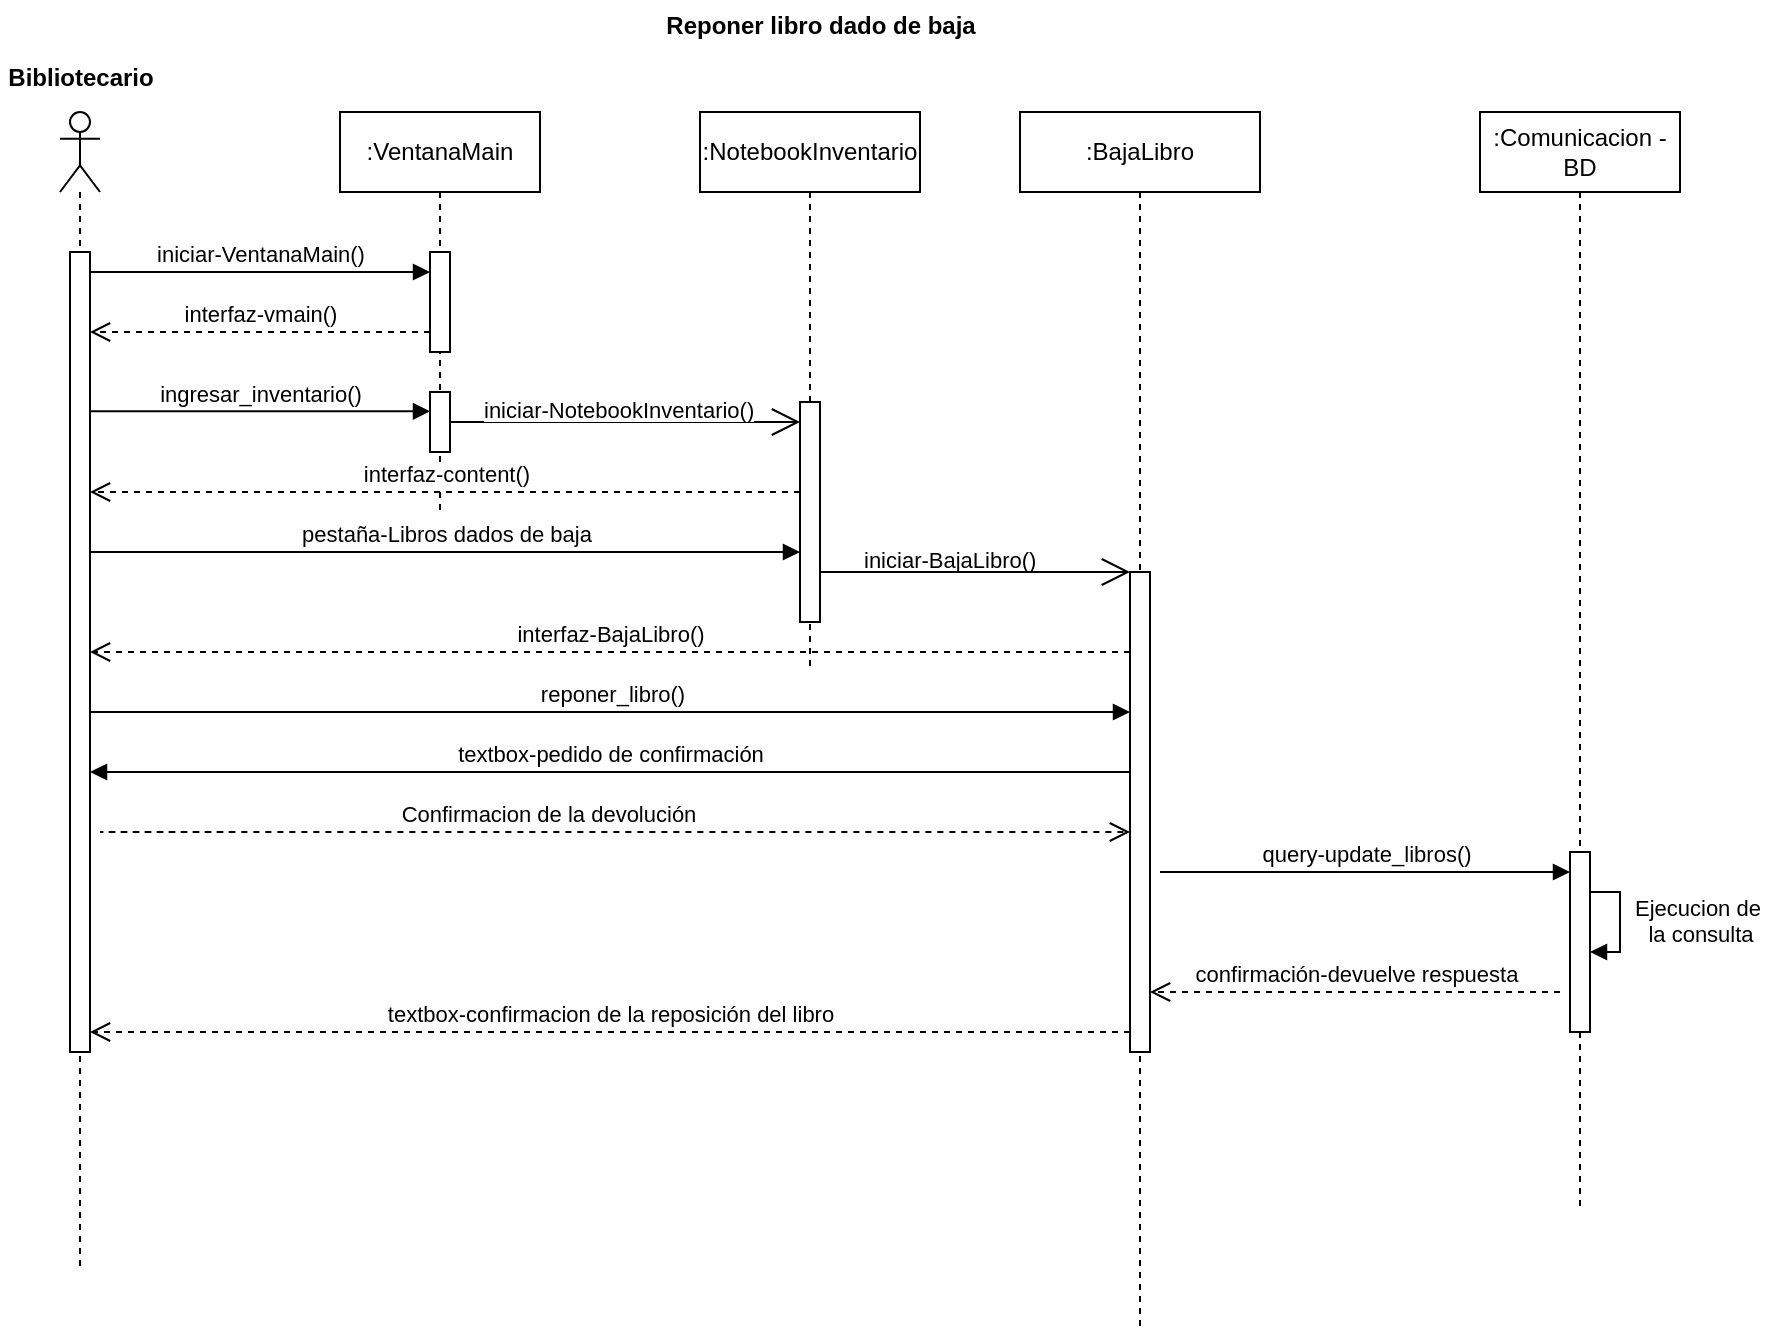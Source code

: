<mxfile version="24.1.0" type="device" pages="16">
  <diagram name="Reponer libro" id="MFf_nqz8aO-edbD_T_US">
    <mxGraphModel dx="864" dy="508" grid="1" gridSize="10" guides="1" tooltips="1" connect="1" arrows="1" fold="1" page="1" pageScale="1" pageWidth="850" pageHeight="1100" math="0" shadow="0">
      <root>
        <mxCell id="m3vH7lljxH9vUXbA4tks-0" />
        <mxCell id="m3vH7lljxH9vUXbA4tks-1" parent="m3vH7lljxH9vUXbA4tks-0" />
        <mxCell id="m3vH7lljxH9vUXbA4tks-2" value=":VentanaMain" style="shape=umlLifeline;perimeter=lifelinePerimeter;whiteSpace=wrap;html=1;container=0;dropTarget=0;collapsible=0;recursiveResize=0;outlineConnect=0;portConstraint=eastwest;newEdgeStyle={&quot;edgeStyle&quot;:&quot;elbowEdgeStyle&quot;,&quot;elbow&quot;:&quot;vertical&quot;,&quot;curved&quot;:0,&quot;rounded&quot;:0};" parent="m3vH7lljxH9vUXbA4tks-1" vertex="1">
          <mxGeometry x="320" y="130" width="100" height="200" as="geometry" />
        </mxCell>
        <mxCell id="m3vH7lljxH9vUXbA4tks-3" value="" style="html=1;points=[];perimeter=orthogonalPerimeter;outlineConnect=0;targetShapes=umlLifeline;portConstraint=eastwest;newEdgeStyle={&quot;edgeStyle&quot;:&quot;elbowEdgeStyle&quot;,&quot;elbow&quot;:&quot;vertical&quot;,&quot;curved&quot;:0,&quot;rounded&quot;:0};" parent="m3vH7lljxH9vUXbA4tks-2" vertex="1">
          <mxGeometry x="45" y="70" width="10" height="50" as="geometry" />
        </mxCell>
        <mxCell id="m3vH7lljxH9vUXbA4tks-4" value="" style="html=1;points=[];perimeter=orthogonalPerimeter;outlineConnect=0;targetShapes=umlLifeline;portConstraint=eastwest;newEdgeStyle={&quot;edgeStyle&quot;:&quot;elbowEdgeStyle&quot;,&quot;elbow&quot;:&quot;vertical&quot;,&quot;curved&quot;:0,&quot;rounded&quot;:0};" parent="m3vH7lljxH9vUXbA4tks-2" vertex="1">
          <mxGeometry x="45" y="140" width="10" height="30" as="geometry" />
        </mxCell>
        <mxCell id="m3vH7lljxH9vUXbA4tks-5" value=":NotebookInventario" style="shape=umlLifeline;perimeter=lifelinePerimeter;whiteSpace=wrap;html=1;container=0;dropTarget=0;collapsible=0;recursiveResize=0;outlineConnect=0;portConstraint=eastwest;newEdgeStyle={&quot;edgeStyle&quot;:&quot;elbowEdgeStyle&quot;,&quot;elbow&quot;:&quot;vertical&quot;,&quot;curved&quot;:0,&quot;rounded&quot;:0};" parent="m3vH7lljxH9vUXbA4tks-1" vertex="1">
          <mxGeometry x="500" y="130" width="110" height="280" as="geometry" />
        </mxCell>
        <mxCell id="m3vH7lljxH9vUXbA4tks-6" value="" style="html=1;points=[];perimeter=orthogonalPerimeter;outlineConnect=0;targetShapes=umlLifeline;portConstraint=eastwest;newEdgeStyle={&quot;edgeStyle&quot;:&quot;elbowEdgeStyle&quot;,&quot;elbow&quot;:&quot;vertical&quot;,&quot;curved&quot;:0,&quot;rounded&quot;:0};" parent="m3vH7lljxH9vUXbA4tks-5" vertex="1">
          <mxGeometry x="50" y="145" width="10" height="110" as="geometry" />
        </mxCell>
        <mxCell id="m3vH7lljxH9vUXbA4tks-7" value="" style="shape=umlLifeline;perimeter=lifelinePerimeter;whiteSpace=wrap;html=1;container=1;dropTarget=0;collapsible=0;recursiveResize=0;outlineConnect=0;portConstraint=eastwest;newEdgeStyle={&quot;curved&quot;:0,&quot;rounded&quot;:0};participant=umlActor;" parent="m3vH7lljxH9vUXbA4tks-1" vertex="1">
          <mxGeometry x="180" y="130" width="20" height="580" as="geometry" />
        </mxCell>
        <mxCell id="m3vH7lljxH9vUXbA4tks-8" value="" style="html=1;points=[];perimeter=orthogonalPerimeter;outlineConnect=0;targetShapes=umlLifeline;portConstraint=eastwest;newEdgeStyle={&quot;edgeStyle&quot;:&quot;elbowEdgeStyle&quot;,&quot;elbow&quot;:&quot;vertical&quot;,&quot;curved&quot;:0,&quot;rounded&quot;:0};" parent="m3vH7lljxH9vUXbA4tks-7" vertex="1">
          <mxGeometry x="5" y="70" width="10" height="400" as="geometry" />
        </mxCell>
        <mxCell id="m3vH7lljxH9vUXbA4tks-9" value="Reponer libro dado de baja" style="text;align=center;fontStyle=1;verticalAlign=middle;spacingLeft=3;spacingRight=3;strokeColor=none;rotatable=0;points=[[0,0.5],[1,0.5]];portConstraint=eastwest;html=1;" parent="m3vH7lljxH9vUXbA4tks-1" vertex="1">
          <mxGeometry x="440" y="74" width="240" height="26" as="geometry" />
        </mxCell>
        <mxCell id="m3vH7lljxH9vUXbA4tks-10" value="iniciar-VentanaMain()" style="html=1;verticalAlign=bottom;endArrow=block;edgeStyle=elbowEdgeStyle;elbow=vertical;curved=0;rounded=0;" parent="m3vH7lljxH9vUXbA4tks-1" source="m3vH7lljxH9vUXbA4tks-8" target="m3vH7lljxH9vUXbA4tks-3" edge="1">
          <mxGeometry relative="1" as="geometry">
            <mxPoint x="190" y="210" as="sourcePoint" />
            <Array as="points">
              <mxPoint x="275" y="210" />
            </Array>
            <mxPoint x="360" y="210" as="targetPoint" />
          </mxGeometry>
        </mxCell>
        <mxCell id="m3vH7lljxH9vUXbA4tks-11" value="interfaz-vmain()" style="html=1;verticalAlign=bottom;endArrow=open;dashed=1;endSize=8;edgeStyle=elbowEdgeStyle;elbow=vertical;curved=0;rounded=0;" parent="m3vH7lljxH9vUXbA4tks-1" source="m3vH7lljxH9vUXbA4tks-3" target="m3vH7lljxH9vUXbA4tks-8" edge="1">
          <mxGeometry relative="1" as="geometry">
            <mxPoint x="210" y="240" as="targetPoint" />
            <Array as="points">
              <mxPoint x="320.19" y="240" />
            </Array>
            <mxPoint x="360" y="240" as="sourcePoint" />
          </mxGeometry>
        </mxCell>
        <mxCell id="m3vH7lljxH9vUXbA4tks-12" value="ingresar_inventario()" style="html=1;verticalAlign=bottom;endArrow=block;edgeStyle=elbowEdgeStyle;elbow=vertical;curved=0;rounded=0;" parent="m3vH7lljxH9vUXbA4tks-1" source="m3vH7lljxH9vUXbA4tks-8" target="m3vH7lljxH9vUXbA4tks-4" edge="1">
          <mxGeometry relative="1" as="geometry">
            <mxPoint x="200" y="279.66" as="sourcePoint" />
            <Array as="points">
              <mxPoint x="280" y="279.66" />
            </Array>
            <mxPoint x="330" y="280" as="targetPoint" />
          </mxGeometry>
        </mxCell>
        <mxCell id="m3vH7lljxH9vUXbA4tks-13" value="" style="endArrow=open;endFill=1;endSize=12;html=1;rounded=0;" parent="m3vH7lljxH9vUXbA4tks-1" source="m3vH7lljxH9vUXbA4tks-4" target="m3vH7lljxH9vUXbA4tks-6" edge="1">
          <mxGeometry width="160" relative="1" as="geometry">
            <mxPoint x="380" y="290.0" as="sourcePoint" />
            <mxPoint x="544" y="290.0" as="targetPoint" />
          </mxGeometry>
        </mxCell>
        <mxCell id="m3vH7lljxH9vUXbA4tks-14" value="&lt;span style=&quot;font-family: Helvetica; font-size: 11px; font-style: normal; font-variant-ligatures: normal; font-variant-caps: normal; font-weight: 400; letter-spacing: normal; orphans: 2; text-align: center; text-indent: 0px; text-transform: none; widows: 2; word-spacing: 0px; -webkit-text-stroke-width: 0px; white-space: nowrap; text-decoration-thickness: initial; text-decoration-style: initial; text-decoration-color: initial; float: none; display: inline !important; background-color: rgb(255, 255, 255);&quot;&gt;iniciar-NotebookInventario()&lt;/span&gt;" style="text;whiteSpace=wrap;html=1;" parent="m3vH7lljxH9vUXbA4tks-1" vertex="1">
          <mxGeometry x="390" y="265" width="160" height="15" as="geometry" />
        </mxCell>
        <mxCell id="m3vH7lljxH9vUXbA4tks-15" value="interfaz-content()" style="html=1;verticalAlign=bottom;endArrow=open;dashed=1;endSize=8;edgeStyle=elbowEdgeStyle;elbow=vertical;curved=0;rounded=0;" parent="m3vH7lljxH9vUXbA4tks-1" source="m3vH7lljxH9vUXbA4tks-6" target="m3vH7lljxH9vUXbA4tks-8" edge="1">
          <mxGeometry relative="1" as="geometry">
            <mxPoint x="210" y="320" as="targetPoint" />
            <Array as="points">
              <mxPoint x="465.19" y="320" />
            </Array>
            <mxPoint x="510" y="320" as="sourcePoint" />
          </mxGeometry>
        </mxCell>
        <mxCell id="m3vH7lljxH9vUXbA4tks-16" value="pestaña-Libros dados de baja" style="html=1;verticalAlign=bottom;endArrow=block;edgeStyle=elbowEdgeStyle;elbow=vertical;curved=0;rounded=0;" parent="m3vH7lljxH9vUXbA4tks-1" source="m3vH7lljxH9vUXbA4tks-8" target="m3vH7lljxH9vUXbA4tks-6" edge="1">
          <mxGeometry relative="1" as="geometry">
            <mxPoint x="210" y="350" as="sourcePoint" />
            <Array as="points">
              <mxPoint x="305" y="350" />
            </Array>
            <mxPoint x="390" y="350.34" as="targetPoint" />
          </mxGeometry>
        </mxCell>
        <mxCell id="m3vH7lljxH9vUXbA4tks-17" value=":BajaLibro" style="shape=umlLifeline;perimeter=lifelinePerimeter;whiteSpace=wrap;html=1;container=1;dropTarget=0;collapsible=0;recursiveResize=0;outlineConnect=0;portConstraint=eastwest;newEdgeStyle={&quot;curved&quot;:0,&quot;rounded&quot;:0};" parent="m3vH7lljxH9vUXbA4tks-1" vertex="1">
          <mxGeometry x="660" y="130" width="120" height="610" as="geometry" />
        </mxCell>
        <mxCell id="m3vH7lljxH9vUXbA4tks-18" value="" style="html=1;points=[];perimeter=orthogonalPerimeter;outlineConnect=0;targetShapes=umlLifeline;portConstraint=eastwest;newEdgeStyle={&quot;edgeStyle&quot;:&quot;elbowEdgeStyle&quot;,&quot;elbow&quot;:&quot;vertical&quot;,&quot;curved&quot;:0,&quot;rounded&quot;:0};" parent="m3vH7lljxH9vUXbA4tks-17" vertex="1">
          <mxGeometry x="55" y="230" width="10" height="240" as="geometry" />
        </mxCell>
        <mxCell id="m3vH7lljxH9vUXbA4tks-20" value="&lt;span style=&quot;font-family: Helvetica; font-size: 11px; font-style: normal; font-variant-ligatures: normal; font-variant-caps: normal; font-weight: 400; letter-spacing: normal; orphans: 2; text-align: center; text-indent: 0px; text-transform: none; widows: 2; word-spacing: 0px; -webkit-text-stroke-width: 0px; white-space: nowrap; text-decoration-thickness: initial; text-decoration-style: initial; text-decoration-color: initial; float: none; display: inline !important; background-color: rgb(255, 255, 255);&quot;&gt;iniciar-BajaLibro()&lt;/span&gt;" style="text;whiteSpace=wrap;html=1;" parent="m3vH7lljxH9vUXbA4tks-1" vertex="1">
          <mxGeometry x="580" y="340" width="160" height="30" as="geometry" />
        </mxCell>
        <mxCell id="m3vH7lljxH9vUXbA4tks-21" value="" style="endArrow=open;endFill=1;endSize=12;html=1;rounded=0;" parent="m3vH7lljxH9vUXbA4tks-1" source="m3vH7lljxH9vUXbA4tks-6" target="m3vH7lljxH9vUXbA4tks-18" edge="1">
          <mxGeometry width="160" relative="1" as="geometry">
            <mxPoint x="575" y="370" as="sourcePoint" />
            <mxPoint x="730" y="370" as="targetPoint" />
          </mxGeometry>
        </mxCell>
        <mxCell id="m3vH7lljxH9vUXbA4tks-22" value="interfaz-BajaLibro()" style="html=1;verticalAlign=bottom;endArrow=open;dashed=1;endSize=8;edgeStyle=elbowEdgeStyle;elbow=vertical;curved=0;rounded=0;" parent="m3vH7lljxH9vUXbA4tks-1" source="m3vH7lljxH9vUXbA4tks-18" target="m3vH7lljxH9vUXbA4tks-8" edge="1">
          <mxGeometry relative="1" as="geometry">
            <mxPoint x="377.5" y="400" as="targetPoint" />
            <Array as="points">
              <mxPoint x="647.69" y="400" />
            </Array>
            <mxPoint x="732.5" y="400" as="sourcePoint" />
          </mxGeometry>
        </mxCell>
        <mxCell id="m3vH7lljxH9vUXbA4tks-23" value="reponer_libro()" style="html=1;verticalAlign=bottom;endArrow=block;edgeStyle=elbowEdgeStyle;elbow=vertical;curved=0;rounded=0;" parent="m3vH7lljxH9vUXbA4tks-1" target="m3vH7lljxH9vUXbA4tks-18" edge="1">
          <mxGeometry relative="1" as="geometry">
            <mxPoint x="195.5" y="430" as="sourcePoint" />
            <Array as="points">
              <mxPoint x="310.5" y="430" />
            </Array>
            <mxPoint x="710" y="430" as="targetPoint" />
          </mxGeometry>
        </mxCell>
        <mxCell id="m3vH7lljxH9vUXbA4tks-24" value=":Comunicacion - BD" style="shape=umlLifeline;perimeter=lifelinePerimeter;whiteSpace=wrap;html=1;container=1;dropTarget=0;collapsible=0;recursiveResize=0;outlineConnect=0;portConstraint=eastwest;newEdgeStyle={&quot;curved&quot;:0,&quot;rounded&quot;:0};" parent="m3vH7lljxH9vUXbA4tks-1" vertex="1">
          <mxGeometry x="890" y="130" width="100" height="550" as="geometry" />
        </mxCell>
        <mxCell id="m3vH7lljxH9vUXbA4tks-25" value="" style="html=1;points=[[0,0,0,0,5],[0,1,0,0,-5],[1,0,0,0,5],[1,1,0,0,-5]];perimeter=orthogonalPerimeter;outlineConnect=0;targetShapes=umlLifeline;portConstraint=eastwest;newEdgeStyle={&quot;curved&quot;:0,&quot;rounded&quot;:0};" parent="m3vH7lljxH9vUXbA4tks-24" vertex="1">
          <mxGeometry x="45" y="370" width="10" height="90" as="geometry" />
        </mxCell>
        <mxCell id="m3vH7lljxH9vUXbA4tks-26" value="Ejecucion de&amp;nbsp;&lt;div&gt;la consulta&lt;/div&gt;" style="html=1;verticalAlign=bottom;endArrow=block;curved=0;rounded=0;" parent="m3vH7lljxH9vUXbA4tks-24" source="m3vH7lljxH9vUXbA4tks-25" target="m3vH7lljxH9vUXbA4tks-25" edge="1">
          <mxGeometry x="0.5" y="-40" width="80" relative="1" as="geometry">
            <mxPoint x="60" y="360" as="sourcePoint" />
            <mxPoint x="140" y="360" as="targetPoint" />
            <Array as="points">
              <mxPoint x="70" y="390" />
              <mxPoint x="70" y="420" />
            </Array>
            <mxPoint x="40" y="40" as="offset" />
          </mxGeometry>
        </mxCell>
        <mxCell id="m3vH7lljxH9vUXbA4tks-27" value="query-update_libros()" style="html=1;verticalAlign=bottom;endArrow=block;curved=0;rounded=0;" parent="m3vH7lljxH9vUXbA4tks-1" target="m3vH7lljxH9vUXbA4tks-25" edge="1">
          <mxGeometry width="80" relative="1" as="geometry">
            <mxPoint x="730" y="510" as="sourcePoint" />
            <mxPoint x="910" y="510" as="targetPoint" />
          </mxGeometry>
        </mxCell>
        <mxCell id="m3vH7lljxH9vUXbA4tks-28" value="confirmación-devuelve respuesta" style="html=1;verticalAlign=bottom;endArrow=open;dashed=1;endSize=8;curved=0;rounded=0;exitX=0;exitY=1;exitDx=0;exitDy=-5;exitPerimeter=0;" parent="m3vH7lljxH9vUXbA4tks-1" target="m3vH7lljxH9vUXbA4tks-18" edge="1">
          <mxGeometry relative="1" as="geometry">
            <mxPoint x="930" y="570" as="sourcePoint" />
            <mxPoint x="770" y="570" as="targetPoint" />
          </mxGeometry>
        </mxCell>
        <mxCell id="m3vH7lljxH9vUXbA4tks-30" value="textbox-confirmacion de la reposición del libro" style="html=1;verticalAlign=bottom;endArrow=open;dashed=1;endSize=8;curved=0;rounded=0;" parent="m3vH7lljxH9vUXbA4tks-1" edge="1">
          <mxGeometry relative="1" as="geometry">
            <mxPoint x="715" y="590" as="sourcePoint" />
            <mxPoint x="195" y="590" as="targetPoint" />
          </mxGeometry>
        </mxCell>
        <mxCell id="m3vH7lljxH9vUXbA4tks-31" value="Bibliotecario" style="text;align=center;fontStyle=1;verticalAlign=middle;spacingLeft=3;spacingRight=3;strokeColor=none;rotatable=0;points=[[0,0.5],[1,0.5]];portConstraint=eastwest;html=1;" parent="m3vH7lljxH9vUXbA4tks-1" vertex="1">
          <mxGeometry x="150" y="100" width="80" height="26" as="geometry" />
        </mxCell>
        <mxCell id="yHhV0G2aBamV0lkeVitZ-1" value="textbox-pedido de confirmación" style="html=1;verticalAlign=bottom;endArrow=block;curved=0;rounded=0;" parent="m3vH7lljxH9vUXbA4tks-1" target="m3vH7lljxH9vUXbA4tks-8" edge="1">
          <mxGeometry width="80" relative="1" as="geometry">
            <mxPoint x="715" y="460" as="sourcePoint" />
            <mxPoint x="350" y="460" as="targetPoint" />
          </mxGeometry>
        </mxCell>
        <mxCell id="yHhV0G2aBamV0lkeVitZ-2" value="Confirmacion de la devolución" style="html=1;verticalAlign=bottom;endArrow=open;dashed=1;endSize=8;edgeStyle=elbowEdgeStyle;elbow=vertical;curved=0;rounded=0;" parent="m3vH7lljxH9vUXbA4tks-1" target="m3vH7lljxH9vUXbA4tks-18" edge="1">
          <mxGeometry relative="1" as="geometry">
            <mxPoint x="635" y="490" as="targetPoint" />
            <Array as="points">
              <mxPoint x="200.0" y="490" />
            </Array>
            <mxPoint x="267.31" y="490" as="sourcePoint" />
          </mxGeometry>
        </mxCell>
      </root>
    </mxGraphModel>
  </diagram>
  <diagram name="Reponer lamina" id="niAtxWmDR5aane9KdYzT">
    <mxGraphModel dx="864" dy="508" grid="1" gridSize="10" guides="1" tooltips="1" connect="1" arrows="1" fold="1" page="1" pageScale="1" pageWidth="850" pageHeight="1100" math="0" shadow="0">
      <root>
        <mxCell id="xUK2Uz6gPVavYR7UXNYO-0" />
        <mxCell id="xUK2Uz6gPVavYR7UXNYO-1" parent="xUK2Uz6gPVavYR7UXNYO-0" />
        <mxCell id="xUK2Uz6gPVavYR7UXNYO-2" value=":VentanaMain" style="shape=umlLifeline;perimeter=lifelinePerimeter;whiteSpace=wrap;html=1;container=0;dropTarget=0;collapsible=0;recursiveResize=0;outlineConnect=0;portConstraint=eastwest;newEdgeStyle={&quot;edgeStyle&quot;:&quot;elbowEdgeStyle&quot;,&quot;elbow&quot;:&quot;vertical&quot;,&quot;curved&quot;:0,&quot;rounded&quot;:0};" parent="xUK2Uz6gPVavYR7UXNYO-1" vertex="1">
          <mxGeometry x="320" y="130" width="100" height="200" as="geometry" />
        </mxCell>
        <mxCell id="xUK2Uz6gPVavYR7UXNYO-3" value="" style="html=1;points=[];perimeter=orthogonalPerimeter;outlineConnect=0;targetShapes=umlLifeline;portConstraint=eastwest;newEdgeStyle={&quot;edgeStyle&quot;:&quot;elbowEdgeStyle&quot;,&quot;elbow&quot;:&quot;vertical&quot;,&quot;curved&quot;:0,&quot;rounded&quot;:0};" parent="xUK2Uz6gPVavYR7UXNYO-2" vertex="1">
          <mxGeometry x="45" y="70" width="10" height="50" as="geometry" />
        </mxCell>
        <mxCell id="xUK2Uz6gPVavYR7UXNYO-4" value="" style="html=1;points=[];perimeter=orthogonalPerimeter;outlineConnect=0;targetShapes=umlLifeline;portConstraint=eastwest;newEdgeStyle={&quot;edgeStyle&quot;:&quot;elbowEdgeStyle&quot;,&quot;elbow&quot;:&quot;vertical&quot;,&quot;curved&quot;:0,&quot;rounded&quot;:0};" parent="xUK2Uz6gPVavYR7UXNYO-2" vertex="1">
          <mxGeometry x="45" y="140" width="10" height="30" as="geometry" />
        </mxCell>
        <mxCell id="xUK2Uz6gPVavYR7UXNYO-5" value=":NotebookInventario" style="shape=umlLifeline;perimeter=lifelinePerimeter;whiteSpace=wrap;html=1;container=0;dropTarget=0;collapsible=0;recursiveResize=0;outlineConnect=0;portConstraint=eastwest;newEdgeStyle={&quot;edgeStyle&quot;:&quot;elbowEdgeStyle&quot;,&quot;elbow&quot;:&quot;vertical&quot;,&quot;curved&quot;:0,&quot;rounded&quot;:0};" parent="xUK2Uz6gPVavYR7UXNYO-1" vertex="1">
          <mxGeometry x="500" y="130" width="110" height="280" as="geometry" />
        </mxCell>
        <mxCell id="xUK2Uz6gPVavYR7UXNYO-6" value="" style="html=1;points=[];perimeter=orthogonalPerimeter;outlineConnect=0;targetShapes=umlLifeline;portConstraint=eastwest;newEdgeStyle={&quot;edgeStyle&quot;:&quot;elbowEdgeStyle&quot;,&quot;elbow&quot;:&quot;vertical&quot;,&quot;curved&quot;:0,&quot;rounded&quot;:0};" parent="xUK2Uz6gPVavYR7UXNYO-5" vertex="1">
          <mxGeometry x="50" y="145" width="10" height="110" as="geometry" />
        </mxCell>
        <mxCell id="xUK2Uz6gPVavYR7UXNYO-7" value="" style="shape=umlLifeline;perimeter=lifelinePerimeter;whiteSpace=wrap;html=1;container=1;dropTarget=0;collapsible=0;recursiveResize=0;outlineConnect=0;portConstraint=eastwest;newEdgeStyle={&quot;curved&quot;:0,&quot;rounded&quot;:0};participant=umlActor;" parent="xUK2Uz6gPVavYR7UXNYO-1" vertex="1">
          <mxGeometry x="180" y="130" width="20" height="580" as="geometry" />
        </mxCell>
        <mxCell id="xUK2Uz6gPVavYR7UXNYO-8" value="" style="html=1;points=[];perimeter=orthogonalPerimeter;outlineConnect=0;targetShapes=umlLifeline;portConstraint=eastwest;newEdgeStyle={&quot;edgeStyle&quot;:&quot;elbowEdgeStyle&quot;,&quot;elbow&quot;:&quot;vertical&quot;,&quot;curved&quot;:0,&quot;rounded&quot;:0};" parent="xUK2Uz6gPVavYR7UXNYO-7" vertex="1">
          <mxGeometry x="5" y="70" width="10" height="400" as="geometry" />
        </mxCell>
        <mxCell id="xUK2Uz6gPVavYR7UXNYO-9" value="Reponer lamina dado de baja" style="text;align=center;fontStyle=1;verticalAlign=middle;spacingLeft=3;spacingRight=3;strokeColor=none;rotatable=0;points=[[0,0.5],[1,0.5]];portConstraint=eastwest;html=1;" parent="xUK2Uz6gPVavYR7UXNYO-1" vertex="1">
          <mxGeometry x="440" y="74" width="240" height="26" as="geometry" />
        </mxCell>
        <mxCell id="xUK2Uz6gPVavYR7UXNYO-10" value="iniciar-VentanaMain()" style="html=1;verticalAlign=bottom;endArrow=block;edgeStyle=elbowEdgeStyle;elbow=vertical;curved=0;rounded=0;" parent="xUK2Uz6gPVavYR7UXNYO-1" source="xUK2Uz6gPVavYR7UXNYO-8" target="xUK2Uz6gPVavYR7UXNYO-3" edge="1">
          <mxGeometry relative="1" as="geometry">
            <mxPoint x="190" y="210" as="sourcePoint" />
            <Array as="points">
              <mxPoint x="275" y="210" />
            </Array>
            <mxPoint x="360" y="210" as="targetPoint" />
          </mxGeometry>
        </mxCell>
        <mxCell id="xUK2Uz6gPVavYR7UXNYO-11" value="interfaz-vmain()" style="html=1;verticalAlign=bottom;endArrow=open;dashed=1;endSize=8;edgeStyle=elbowEdgeStyle;elbow=vertical;curved=0;rounded=0;" parent="xUK2Uz6gPVavYR7UXNYO-1" source="xUK2Uz6gPVavYR7UXNYO-3" target="xUK2Uz6gPVavYR7UXNYO-8" edge="1">
          <mxGeometry relative="1" as="geometry">
            <mxPoint x="210" y="240" as="targetPoint" />
            <Array as="points">
              <mxPoint x="320.19" y="240" />
            </Array>
            <mxPoint x="360" y="240" as="sourcePoint" />
          </mxGeometry>
        </mxCell>
        <mxCell id="xUK2Uz6gPVavYR7UXNYO-12" value="ingresar_inventario()" style="html=1;verticalAlign=bottom;endArrow=block;edgeStyle=elbowEdgeStyle;elbow=vertical;curved=0;rounded=0;" parent="xUK2Uz6gPVavYR7UXNYO-1" source="xUK2Uz6gPVavYR7UXNYO-8" target="xUK2Uz6gPVavYR7UXNYO-4" edge="1">
          <mxGeometry relative="1" as="geometry">
            <mxPoint x="200" y="279.66" as="sourcePoint" />
            <Array as="points">
              <mxPoint x="280" y="279.66" />
            </Array>
            <mxPoint x="330" y="280" as="targetPoint" />
          </mxGeometry>
        </mxCell>
        <mxCell id="xUK2Uz6gPVavYR7UXNYO-13" value="" style="endArrow=open;endFill=1;endSize=12;html=1;rounded=0;" parent="xUK2Uz6gPVavYR7UXNYO-1" source="xUK2Uz6gPVavYR7UXNYO-4" target="xUK2Uz6gPVavYR7UXNYO-6" edge="1">
          <mxGeometry width="160" relative="1" as="geometry">
            <mxPoint x="380" y="290.0" as="sourcePoint" />
            <mxPoint x="544" y="290.0" as="targetPoint" />
          </mxGeometry>
        </mxCell>
        <mxCell id="xUK2Uz6gPVavYR7UXNYO-14" value="&lt;span style=&quot;font-family: Helvetica; font-size: 11px; font-style: normal; font-variant-ligatures: normal; font-variant-caps: normal; font-weight: 400; letter-spacing: normal; orphans: 2; text-align: center; text-indent: 0px; text-transform: none; widows: 2; word-spacing: 0px; -webkit-text-stroke-width: 0px; white-space: nowrap; text-decoration-thickness: initial; text-decoration-style: initial; text-decoration-color: initial; float: none; display: inline !important; background-color: rgb(255, 255, 255);&quot;&gt;iniciar-NotebookInventario()&lt;/span&gt;" style="text;whiteSpace=wrap;html=1;" parent="xUK2Uz6gPVavYR7UXNYO-1" vertex="1">
          <mxGeometry x="390" y="265" width="160" height="15" as="geometry" />
        </mxCell>
        <mxCell id="xUK2Uz6gPVavYR7UXNYO-15" value="interfaz-content()" style="html=1;verticalAlign=bottom;endArrow=open;dashed=1;endSize=8;edgeStyle=elbowEdgeStyle;elbow=vertical;curved=0;rounded=0;" parent="xUK2Uz6gPVavYR7UXNYO-1" source="xUK2Uz6gPVavYR7UXNYO-6" target="xUK2Uz6gPVavYR7UXNYO-8" edge="1">
          <mxGeometry relative="1" as="geometry">
            <mxPoint x="210" y="320" as="targetPoint" />
            <Array as="points">
              <mxPoint x="465.19" y="320" />
            </Array>
            <mxPoint x="510" y="320" as="sourcePoint" />
          </mxGeometry>
        </mxCell>
        <mxCell id="xUK2Uz6gPVavYR7UXNYO-16" value="pestaña-Laminas dados de baja" style="html=1;verticalAlign=bottom;endArrow=block;edgeStyle=elbowEdgeStyle;elbow=vertical;curved=0;rounded=0;" parent="xUK2Uz6gPVavYR7UXNYO-1" source="xUK2Uz6gPVavYR7UXNYO-8" target="xUK2Uz6gPVavYR7UXNYO-6" edge="1">
          <mxGeometry relative="1" as="geometry">
            <mxPoint x="210" y="350" as="sourcePoint" />
            <Array as="points">
              <mxPoint x="305" y="350" />
            </Array>
            <mxPoint x="390" y="350.34" as="targetPoint" />
          </mxGeometry>
        </mxCell>
        <mxCell id="xUK2Uz6gPVavYR7UXNYO-17" value=":BajaLamina" style="shape=umlLifeline;perimeter=lifelinePerimeter;whiteSpace=wrap;html=1;container=1;dropTarget=0;collapsible=0;recursiveResize=0;outlineConnect=0;portConstraint=eastwest;newEdgeStyle={&quot;curved&quot;:0,&quot;rounded&quot;:0};" parent="xUK2Uz6gPVavYR7UXNYO-1" vertex="1">
          <mxGeometry x="660" y="130" width="120" height="610" as="geometry" />
        </mxCell>
        <mxCell id="xUK2Uz6gPVavYR7UXNYO-18" value="" style="html=1;points=[];perimeter=orthogonalPerimeter;outlineConnect=0;targetShapes=umlLifeline;portConstraint=eastwest;newEdgeStyle={&quot;edgeStyle&quot;:&quot;elbowEdgeStyle&quot;,&quot;elbow&quot;:&quot;vertical&quot;,&quot;curved&quot;:0,&quot;rounded&quot;:0};" parent="xUK2Uz6gPVavYR7UXNYO-17" vertex="1">
          <mxGeometry x="55" y="230" width="10" height="240" as="geometry" />
        </mxCell>
        <mxCell id="xUK2Uz6gPVavYR7UXNYO-19" value="&lt;span style=&quot;font-family: Helvetica; font-size: 11px; font-style: normal; font-variant-ligatures: normal; font-variant-caps: normal; font-weight: 400; letter-spacing: normal; orphans: 2; text-align: center; text-indent: 0px; text-transform: none; widows: 2; word-spacing: 0px; -webkit-text-stroke-width: 0px; white-space: nowrap; text-decoration-thickness: initial; text-decoration-style: initial; text-decoration-color: initial; float: none; display: inline !important; background-color: rgb(255, 255, 255);&quot;&gt;iniciar-BajaLamina()&lt;/span&gt;" style="text;whiteSpace=wrap;html=1;" parent="xUK2Uz6gPVavYR7UXNYO-1" vertex="1">
          <mxGeometry x="580" y="340" width="100" height="30" as="geometry" />
        </mxCell>
        <mxCell id="xUK2Uz6gPVavYR7UXNYO-20" value="" style="endArrow=open;endFill=1;endSize=12;html=1;rounded=0;" parent="xUK2Uz6gPVavYR7UXNYO-1" source="xUK2Uz6gPVavYR7UXNYO-6" target="xUK2Uz6gPVavYR7UXNYO-18" edge="1">
          <mxGeometry width="160" relative="1" as="geometry">
            <mxPoint x="575" y="370" as="sourcePoint" />
            <mxPoint x="730" y="370" as="targetPoint" />
          </mxGeometry>
        </mxCell>
        <mxCell id="xUK2Uz6gPVavYR7UXNYO-21" value="interfaz-BajaLamina()" style="html=1;verticalAlign=bottom;endArrow=open;dashed=1;endSize=8;edgeStyle=elbowEdgeStyle;elbow=vertical;curved=0;rounded=0;" parent="xUK2Uz6gPVavYR7UXNYO-1" source="xUK2Uz6gPVavYR7UXNYO-18" target="xUK2Uz6gPVavYR7UXNYO-8" edge="1">
          <mxGeometry relative="1" as="geometry">
            <mxPoint x="377.5" y="400" as="targetPoint" />
            <Array as="points">
              <mxPoint x="647.69" y="400" />
            </Array>
            <mxPoint x="732.5" y="400" as="sourcePoint" />
          </mxGeometry>
        </mxCell>
        <mxCell id="xUK2Uz6gPVavYR7UXNYO-22" value="reponer_lamina()" style="html=1;verticalAlign=bottom;endArrow=block;edgeStyle=elbowEdgeStyle;elbow=vertical;curved=0;rounded=0;" parent="xUK2Uz6gPVavYR7UXNYO-1" target="xUK2Uz6gPVavYR7UXNYO-18" edge="1">
          <mxGeometry relative="1" as="geometry">
            <mxPoint x="195.5" y="430" as="sourcePoint" />
            <Array as="points">
              <mxPoint x="310.5" y="430" />
            </Array>
            <mxPoint x="710" y="430" as="targetPoint" />
          </mxGeometry>
        </mxCell>
        <mxCell id="xUK2Uz6gPVavYR7UXNYO-23" value=":Comunicacion - BD" style="shape=umlLifeline;perimeter=lifelinePerimeter;whiteSpace=wrap;html=1;container=1;dropTarget=0;collapsible=0;recursiveResize=0;outlineConnect=0;portConstraint=eastwest;newEdgeStyle={&quot;curved&quot;:0,&quot;rounded&quot;:0};" parent="xUK2Uz6gPVavYR7UXNYO-1" vertex="1">
          <mxGeometry x="890" y="130" width="100" height="550" as="geometry" />
        </mxCell>
        <mxCell id="xUK2Uz6gPVavYR7UXNYO-24" value="" style="html=1;points=[[0,0,0,0,5],[0,1,0,0,-5],[1,0,0,0,5],[1,1,0,0,-5]];perimeter=orthogonalPerimeter;outlineConnect=0;targetShapes=umlLifeline;portConstraint=eastwest;newEdgeStyle={&quot;curved&quot;:0,&quot;rounded&quot;:0};" parent="xUK2Uz6gPVavYR7UXNYO-23" vertex="1">
          <mxGeometry x="45" y="370" width="10" height="90" as="geometry" />
        </mxCell>
        <mxCell id="xUK2Uz6gPVavYR7UXNYO-25" value="Ejecucion de&amp;nbsp;&lt;div&gt;la consulta&lt;/div&gt;" style="html=1;verticalAlign=bottom;endArrow=block;curved=0;rounded=0;" parent="xUK2Uz6gPVavYR7UXNYO-23" source="xUK2Uz6gPVavYR7UXNYO-24" target="xUK2Uz6gPVavYR7UXNYO-24" edge="1">
          <mxGeometry x="0.5" y="-40" width="80" relative="1" as="geometry">
            <mxPoint x="60" y="360" as="sourcePoint" />
            <mxPoint x="140" y="360" as="targetPoint" />
            <Array as="points">
              <mxPoint x="70" y="390" />
              <mxPoint x="70" y="420" />
            </Array>
            <mxPoint x="40" y="40" as="offset" />
          </mxGeometry>
        </mxCell>
        <mxCell id="xUK2Uz6gPVavYR7UXNYO-26" value="query-update_lamina()" style="html=1;verticalAlign=bottom;endArrow=block;curved=0;rounded=0;" parent="xUK2Uz6gPVavYR7UXNYO-1" target="xUK2Uz6gPVavYR7UXNYO-24" edge="1">
          <mxGeometry width="80" relative="1" as="geometry">
            <mxPoint x="730" y="510" as="sourcePoint" />
            <mxPoint x="910" y="510" as="targetPoint" />
          </mxGeometry>
        </mxCell>
        <mxCell id="xUK2Uz6gPVavYR7UXNYO-27" value="confirmación-devuelve respuesta" style="html=1;verticalAlign=bottom;endArrow=open;dashed=1;endSize=8;curved=0;rounded=0;exitX=0;exitY=1;exitDx=0;exitDy=-5;exitPerimeter=0;" parent="xUK2Uz6gPVavYR7UXNYO-1" target="xUK2Uz6gPVavYR7UXNYO-18" edge="1">
          <mxGeometry relative="1" as="geometry">
            <mxPoint x="930" y="570" as="sourcePoint" />
            <mxPoint x="770" y="570" as="targetPoint" />
          </mxGeometry>
        </mxCell>
        <mxCell id="xUK2Uz6gPVavYR7UXNYO-28" value="textbox-confirmacion de la reposición de lamina" style="html=1;verticalAlign=bottom;endArrow=open;dashed=1;endSize=8;curved=0;rounded=0;" parent="xUK2Uz6gPVavYR7UXNYO-1" edge="1">
          <mxGeometry relative="1" as="geometry">
            <mxPoint x="715" y="590" as="sourcePoint" />
            <mxPoint x="195" y="590" as="targetPoint" />
          </mxGeometry>
        </mxCell>
        <mxCell id="xUK2Uz6gPVavYR7UXNYO-29" value="Bibliotecario" style="text;align=center;fontStyle=1;verticalAlign=middle;spacingLeft=3;spacingRight=3;strokeColor=none;rotatable=0;points=[[0,0.5],[1,0.5]];portConstraint=eastwest;html=1;" parent="xUK2Uz6gPVavYR7UXNYO-1" vertex="1">
          <mxGeometry x="150" y="100" width="80" height="26" as="geometry" />
        </mxCell>
        <mxCell id="xUK2Uz6gPVavYR7UXNYO-30" value="textbox-pedido de confirmación" style="html=1;verticalAlign=bottom;endArrow=block;curved=0;rounded=0;" parent="xUK2Uz6gPVavYR7UXNYO-1" target="xUK2Uz6gPVavYR7UXNYO-8" edge="1">
          <mxGeometry width="80" relative="1" as="geometry">
            <mxPoint x="715" y="460" as="sourcePoint" />
            <mxPoint x="350" y="460" as="targetPoint" />
          </mxGeometry>
        </mxCell>
        <mxCell id="xUK2Uz6gPVavYR7UXNYO-31" value="Confirmacion de la devolución" style="html=1;verticalAlign=bottom;endArrow=open;dashed=1;endSize=8;edgeStyle=elbowEdgeStyle;elbow=vertical;curved=0;rounded=0;" parent="xUK2Uz6gPVavYR7UXNYO-1" target="xUK2Uz6gPVavYR7UXNYO-18" edge="1">
          <mxGeometry relative="1" as="geometry">
            <mxPoint x="635" y="490" as="targetPoint" />
            <Array as="points">
              <mxPoint x="200.0" y="490" />
            </Array>
            <mxPoint x="267.31" y="490" as="sourcePoint" />
          </mxGeometry>
        </mxCell>
      </root>
    </mxGraphModel>
  </diagram>
  <diagram name="Eliminar libro" id="BOiexAhIiLovXnDbzzNw">
    <mxGraphModel dx="864" dy="508" grid="1" gridSize="10" guides="1" tooltips="1" connect="1" arrows="1" fold="1" page="1" pageScale="1" pageWidth="850" pageHeight="1100" math="0" shadow="0">
      <root>
        <mxCell id="vxvFicVM-7s0Lhu-WzuA-0" />
        <mxCell id="vxvFicVM-7s0Lhu-WzuA-1" parent="vxvFicVM-7s0Lhu-WzuA-0" />
        <mxCell id="vxvFicVM-7s0Lhu-WzuA-2" value=":VentanaMain" style="shape=umlLifeline;perimeter=lifelinePerimeter;whiteSpace=wrap;html=1;container=0;dropTarget=0;collapsible=0;recursiveResize=0;outlineConnect=0;portConstraint=eastwest;newEdgeStyle={&quot;edgeStyle&quot;:&quot;elbowEdgeStyle&quot;,&quot;elbow&quot;:&quot;vertical&quot;,&quot;curved&quot;:0,&quot;rounded&quot;:0};" parent="vxvFicVM-7s0Lhu-WzuA-1" vertex="1">
          <mxGeometry x="320" y="130" width="100" height="200" as="geometry" />
        </mxCell>
        <mxCell id="vxvFicVM-7s0Lhu-WzuA-3" value="" style="html=1;points=[];perimeter=orthogonalPerimeter;outlineConnect=0;targetShapes=umlLifeline;portConstraint=eastwest;newEdgeStyle={&quot;edgeStyle&quot;:&quot;elbowEdgeStyle&quot;,&quot;elbow&quot;:&quot;vertical&quot;,&quot;curved&quot;:0,&quot;rounded&quot;:0};" parent="vxvFicVM-7s0Lhu-WzuA-2" vertex="1">
          <mxGeometry x="45" y="70" width="10" height="50" as="geometry" />
        </mxCell>
        <mxCell id="vxvFicVM-7s0Lhu-WzuA-4" value="" style="html=1;points=[];perimeter=orthogonalPerimeter;outlineConnect=0;targetShapes=umlLifeline;portConstraint=eastwest;newEdgeStyle={&quot;edgeStyle&quot;:&quot;elbowEdgeStyle&quot;,&quot;elbow&quot;:&quot;vertical&quot;,&quot;curved&quot;:0,&quot;rounded&quot;:0};" parent="vxvFicVM-7s0Lhu-WzuA-2" vertex="1">
          <mxGeometry x="45" y="140" width="10" height="30" as="geometry" />
        </mxCell>
        <mxCell id="vxvFicVM-7s0Lhu-WzuA-5" value=":NotebookInventario" style="shape=umlLifeline;perimeter=lifelinePerimeter;whiteSpace=wrap;html=1;container=0;dropTarget=0;collapsible=0;recursiveResize=0;outlineConnect=0;portConstraint=eastwest;newEdgeStyle={&quot;edgeStyle&quot;:&quot;elbowEdgeStyle&quot;,&quot;elbow&quot;:&quot;vertical&quot;,&quot;curved&quot;:0,&quot;rounded&quot;:0};" parent="vxvFicVM-7s0Lhu-WzuA-1" vertex="1">
          <mxGeometry x="500" y="130" width="110" height="280" as="geometry" />
        </mxCell>
        <mxCell id="vxvFicVM-7s0Lhu-WzuA-6" value="" style="html=1;points=[];perimeter=orthogonalPerimeter;outlineConnect=0;targetShapes=umlLifeline;portConstraint=eastwest;newEdgeStyle={&quot;edgeStyle&quot;:&quot;elbowEdgeStyle&quot;,&quot;elbow&quot;:&quot;vertical&quot;,&quot;curved&quot;:0,&quot;rounded&quot;:0};" parent="vxvFicVM-7s0Lhu-WzuA-5" vertex="1">
          <mxGeometry x="50" y="145" width="10" height="110" as="geometry" />
        </mxCell>
        <mxCell id="vxvFicVM-7s0Lhu-WzuA-7" value="" style="shape=umlLifeline;perimeter=lifelinePerimeter;whiteSpace=wrap;html=1;container=1;dropTarget=0;collapsible=0;recursiveResize=0;outlineConnect=0;portConstraint=eastwest;newEdgeStyle={&quot;curved&quot;:0,&quot;rounded&quot;:0};participant=umlActor;" parent="vxvFicVM-7s0Lhu-WzuA-1" vertex="1">
          <mxGeometry x="180" y="130" width="20" height="520" as="geometry" />
        </mxCell>
        <mxCell id="vxvFicVM-7s0Lhu-WzuA-8" value="" style="html=1;points=[];perimeter=orthogonalPerimeter;outlineConnect=0;targetShapes=umlLifeline;portConstraint=eastwest;newEdgeStyle={&quot;edgeStyle&quot;:&quot;elbowEdgeStyle&quot;,&quot;elbow&quot;:&quot;vertical&quot;,&quot;curved&quot;:0,&quot;rounded&quot;:0};" parent="vxvFicVM-7s0Lhu-WzuA-7" vertex="1">
          <mxGeometry x="5" y="70" width="10" height="420" as="geometry" />
        </mxCell>
        <mxCell id="vxvFicVM-7s0Lhu-WzuA-9" value="Eliminar libro" style="text;align=center;fontStyle=1;verticalAlign=middle;spacingLeft=3;spacingRight=3;strokeColor=none;rotatable=0;points=[[0,0.5],[1,0.5]];portConstraint=eastwest;html=1;" parent="vxvFicVM-7s0Lhu-WzuA-1" vertex="1">
          <mxGeometry x="440" y="74" width="240" height="26" as="geometry" />
        </mxCell>
        <mxCell id="vxvFicVM-7s0Lhu-WzuA-10" value="iniciar-VentanaMain()" style="html=1;verticalAlign=bottom;endArrow=block;edgeStyle=elbowEdgeStyle;elbow=vertical;curved=0;rounded=0;" parent="vxvFicVM-7s0Lhu-WzuA-1" source="vxvFicVM-7s0Lhu-WzuA-8" target="vxvFicVM-7s0Lhu-WzuA-3" edge="1">
          <mxGeometry relative="1" as="geometry">
            <mxPoint x="190" y="210" as="sourcePoint" />
            <Array as="points">
              <mxPoint x="275" y="210" />
            </Array>
            <mxPoint x="360" y="210" as="targetPoint" />
          </mxGeometry>
        </mxCell>
        <mxCell id="vxvFicVM-7s0Lhu-WzuA-11" value="interfaz-vmain()" style="html=1;verticalAlign=bottom;endArrow=open;dashed=1;endSize=8;edgeStyle=elbowEdgeStyle;elbow=vertical;curved=0;rounded=0;" parent="vxvFicVM-7s0Lhu-WzuA-1" source="vxvFicVM-7s0Lhu-WzuA-3" target="vxvFicVM-7s0Lhu-WzuA-8" edge="1">
          <mxGeometry relative="1" as="geometry">
            <mxPoint x="210" y="240" as="targetPoint" />
            <Array as="points">
              <mxPoint x="320.19" y="240" />
            </Array>
            <mxPoint x="360" y="240" as="sourcePoint" />
          </mxGeometry>
        </mxCell>
        <mxCell id="vxvFicVM-7s0Lhu-WzuA-12" value="ingresar_inventario()" style="html=1;verticalAlign=bottom;endArrow=block;edgeStyle=elbowEdgeStyle;elbow=vertical;curved=0;rounded=0;" parent="vxvFicVM-7s0Lhu-WzuA-1" source="vxvFicVM-7s0Lhu-WzuA-8" target="vxvFicVM-7s0Lhu-WzuA-4" edge="1">
          <mxGeometry relative="1" as="geometry">
            <mxPoint x="200" y="279.66" as="sourcePoint" />
            <Array as="points">
              <mxPoint x="280" y="279.66" />
            </Array>
            <mxPoint x="330" y="280" as="targetPoint" />
          </mxGeometry>
        </mxCell>
        <mxCell id="vxvFicVM-7s0Lhu-WzuA-13" value="" style="endArrow=open;endFill=1;endSize=12;html=1;rounded=0;" parent="vxvFicVM-7s0Lhu-WzuA-1" source="vxvFicVM-7s0Lhu-WzuA-4" target="vxvFicVM-7s0Lhu-WzuA-6" edge="1">
          <mxGeometry width="160" relative="1" as="geometry">
            <mxPoint x="380" y="290.0" as="sourcePoint" />
            <mxPoint x="544" y="290.0" as="targetPoint" />
          </mxGeometry>
        </mxCell>
        <mxCell id="vxvFicVM-7s0Lhu-WzuA-14" value="&lt;span style=&quot;font-family: Helvetica; font-size: 11px; font-style: normal; font-variant-ligatures: normal; font-variant-caps: normal; font-weight: 400; letter-spacing: normal; orphans: 2; text-align: center; text-indent: 0px; text-transform: none; widows: 2; word-spacing: 0px; -webkit-text-stroke-width: 0px; white-space: nowrap; text-decoration-thickness: initial; text-decoration-style: initial; text-decoration-color: initial; float: none; display: inline !important; background-color: rgb(255, 255, 255);&quot;&gt;iniciar-NotebookInventario()&lt;/span&gt;" style="text;whiteSpace=wrap;html=1;" parent="vxvFicVM-7s0Lhu-WzuA-1" vertex="1">
          <mxGeometry x="390" y="265" width="160" height="15" as="geometry" />
        </mxCell>
        <mxCell id="vxvFicVM-7s0Lhu-WzuA-15" value="interfaz-content()" style="html=1;verticalAlign=bottom;endArrow=open;dashed=1;endSize=8;edgeStyle=elbowEdgeStyle;elbow=vertical;curved=0;rounded=0;" parent="vxvFicVM-7s0Lhu-WzuA-1" source="vxvFicVM-7s0Lhu-WzuA-6" target="vxvFicVM-7s0Lhu-WzuA-8" edge="1">
          <mxGeometry relative="1" as="geometry">
            <mxPoint x="210" y="320" as="targetPoint" />
            <Array as="points">
              <mxPoint x="465.19" y="320" />
            </Array>
            <mxPoint x="510" y="320" as="sourcePoint" />
          </mxGeometry>
        </mxCell>
        <mxCell id="vxvFicVM-7s0Lhu-WzuA-16" value="pestaña-Libros" style="html=1;verticalAlign=bottom;endArrow=block;edgeStyle=elbowEdgeStyle;elbow=vertical;curved=0;rounded=0;" parent="vxvFicVM-7s0Lhu-WzuA-1" source="vxvFicVM-7s0Lhu-WzuA-8" target="vxvFicVM-7s0Lhu-WzuA-6" edge="1">
          <mxGeometry relative="1" as="geometry">
            <mxPoint x="210" y="350" as="sourcePoint" />
            <Array as="points">
              <mxPoint x="305" y="350" />
            </Array>
            <mxPoint x="390" y="350.34" as="targetPoint" />
          </mxGeometry>
        </mxCell>
        <mxCell id="vxvFicVM-7s0Lhu-WzuA-17" value=":VentanaLibros" style="shape=umlLifeline;perimeter=lifelinePerimeter;whiteSpace=wrap;html=1;container=1;dropTarget=0;collapsible=0;recursiveResize=0;outlineConnect=0;portConstraint=eastwest;newEdgeStyle={&quot;curved&quot;:0,&quot;rounded&quot;:0};" parent="vxvFicVM-7s0Lhu-WzuA-1" vertex="1">
          <mxGeometry x="660" y="130" width="140" height="510" as="geometry" />
        </mxCell>
        <mxCell id="vxvFicVM-7s0Lhu-WzuA-18" value="" style="html=1;points=[];perimeter=orthogonalPerimeter;outlineConnect=0;targetShapes=umlLifeline;portConstraint=eastwest;newEdgeStyle={&quot;edgeStyle&quot;:&quot;elbowEdgeStyle&quot;,&quot;elbow&quot;:&quot;vertical&quot;,&quot;curved&quot;:0,&quot;rounded&quot;:0};" parent="vxvFicVM-7s0Lhu-WzuA-17" vertex="1">
          <mxGeometry x="65" y="230" width="10" height="250" as="geometry" />
        </mxCell>
        <mxCell id="vxvFicVM-7s0Lhu-WzuA-20" value="&lt;span style=&quot;font-family: Helvetica; font-size: 11px; font-style: normal; font-variant-ligatures: normal; font-variant-caps: normal; font-weight: 400; letter-spacing: normal; orphans: 2; text-align: center; text-indent: 0px; text-transform: none; widows: 2; word-spacing: 0px; -webkit-text-stroke-width: 0px; white-space: nowrap; text-decoration-thickness: initial; text-decoration-style: initial; text-decoration-color: initial; float: none; display: inline !important; background-color: rgb(255, 255, 255);&quot;&gt;iniciar-VentanaLibros()&lt;/span&gt;" style="text;whiteSpace=wrap;html=1;" parent="vxvFicVM-7s0Lhu-WzuA-1" vertex="1">
          <mxGeometry x="570" y="340" width="160" height="30" as="geometry" />
        </mxCell>
        <mxCell id="vxvFicVM-7s0Lhu-WzuA-21" value="" style="endArrow=open;endFill=1;endSize=12;html=1;rounded=0;" parent="vxvFicVM-7s0Lhu-WzuA-1" source="vxvFicVM-7s0Lhu-WzuA-6" target="vxvFicVM-7s0Lhu-WzuA-18" edge="1">
          <mxGeometry width="160" relative="1" as="geometry">
            <mxPoint x="575" y="370" as="sourcePoint" />
            <mxPoint x="730" y="370" as="targetPoint" />
          </mxGeometry>
        </mxCell>
        <mxCell id="vxvFicVM-7s0Lhu-WzuA-22" value="interfaz-Ventanalibros()" style="html=1;verticalAlign=bottom;endArrow=open;dashed=1;endSize=8;edgeStyle=elbowEdgeStyle;elbow=vertical;curved=0;rounded=0;" parent="vxvFicVM-7s0Lhu-WzuA-1" source="vxvFicVM-7s0Lhu-WzuA-18" target="vxvFicVM-7s0Lhu-WzuA-8" edge="1">
          <mxGeometry relative="1" as="geometry">
            <mxPoint x="377.5" y="400" as="targetPoint" />
            <Array as="points">
              <mxPoint x="647.69" y="400" />
            </Array>
            <mxPoint x="732.5" y="400" as="sourcePoint" />
          </mxGeometry>
        </mxCell>
        <mxCell id="vxvFicVM-7s0Lhu-WzuA-23" value="eliminar_libro()" style="html=1;verticalAlign=bottom;endArrow=block;edgeStyle=elbowEdgeStyle;elbow=vertical;curved=0;rounded=0;" parent="vxvFicVM-7s0Lhu-WzuA-1" target="vxvFicVM-7s0Lhu-WzuA-18" edge="1">
          <mxGeometry relative="1" as="geometry">
            <mxPoint x="195.5" y="430" as="sourcePoint" />
            <Array as="points">
              <mxPoint x="310.5" y="430" />
            </Array>
            <mxPoint x="710" y="430" as="targetPoint" />
          </mxGeometry>
        </mxCell>
        <mxCell id="vxvFicVM-7s0Lhu-WzuA-24" value=":Comunicacion - BD" style="shape=umlLifeline;perimeter=lifelinePerimeter;whiteSpace=wrap;html=1;container=1;dropTarget=0;collapsible=0;recursiveResize=0;outlineConnect=0;portConstraint=eastwest;newEdgeStyle={&quot;curved&quot;:0,&quot;rounded&quot;:0};" parent="vxvFicVM-7s0Lhu-WzuA-1" vertex="1">
          <mxGeometry x="890" y="130" width="100" height="470" as="geometry" />
        </mxCell>
        <mxCell id="vxvFicVM-7s0Lhu-WzuA-25" value="" style="html=1;points=[[0,0,0,0,5],[0,1,0,0,-5],[1,0,0,0,5],[1,1,0,0,-5]];perimeter=orthogonalPerimeter;outlineConnect=0;targetShapes=umlLifeline;portConstraint=eastwest;newEdgeStyle={&quot;curved&quot;:0,&quot;rounded&quot;:0};" parent="vxvFicVM-7s0Lhu-WzuA-24" vertex="1">
          <mxGeometry x="45" y="370" width="10" height="80" as="geometry" />
        </mxCell>
        <mxCell id="vxvFicVM-7s0Lhu-WzuA-26" value="Ejecucion de&amp;nbsp;&lt;div&gt;la consulta&lt;/div&gt;" style="html=1;verticalAlign=bottom;endArrow=block;curved=0;rounded=0;" parent="vxvFicVM-7s0Lhu-WzuA-24" source="vxvFicVM-7s0Lhu-WzuA-25" target="vxvFicVM-7s0Lhu-WzuA-25" edge="1">
          <mxGeometry x="0.5" y="-30" width="80" relative="1" as="geometry">
            <mxPoint x="60" y="360" as="sourcePoint" />
            <mxPoint x="140" y="360" as="targetPoint" />
            <Array as="points">
              <mxPoint x="70" y="400" />
              <mxPoint x="70" y="430" />
            </Array>
            <mxPoint x="30" y="30" as="offset" />
          </mxGeometry>
        </mxCell>
        <mxCell id="vxvFicVM-7s0Lhu-WzuA-27" value="query-delete_libro()" style="html=1;verticalAlign=bottom;endArrow=block;curved=0;rounded=0;" parent="vxvFicVM-7s0Lhu-WzuA-1" target="vxvFicVM-7s0Lhu-WzuA-25" edge="1">
          <mxGeometry width="80" relative="1" as="geometry">
            <mxPoint x="740" y="510" as="sourcePoint" />
            <mxPoint x="925" y="510" as="targetPoint" />
          </mxGeometry>
        </mxCell>
        <mxCell id="vxvFicVM-7s0Lhu-WzuA-28" value="confirmación-devuelve respuesta" style="html=1;verticalAlign=bottom;endArrow=open;dashed=1;endSize=8;curved=0;rounded=0;exitX=0;exitY=1;exitDx=0;exitDy=-5;exitPerimeter=0;" parent="vxvFicVM-7s0Lhu-WzuA-1" source="vxvFicVM-7s0Lhu-WzuA-25" target="vxvFicVM-7s0Lhu-WzuA-18" edge="1">
          <mxGeometry relative="1" as="geometry">
            <mxPoint x="920.0" y="550" as="sourcePoint" />
            <mxPoint x="800" y="555" as="targetPoint" />
          </mxGeometry>
        </mxCell>
        <mxCell id="vxvFicVM-7s0Lhu-WzuA-30" value="textbox-confirmacion de la eliminacion" style="html=1;verticalAlign=bottom;endArrow=open;dashed=1;endSize=8;curved=0;rounded=0;" parent="vxvFicVM-7s0Lhu-WzuA-1" target="vxvFicVM-7s0Lhu-WzuA-8" edge="1">
          <mxGeometry relative="1" as="geometry">
            <mxPoint x="725" y="600" as="sourcePoint" />
            <mxPoint x="200" y="600" as="targetPoint" />
          </mxGeometry>
        </mxCell>
        <mxCell id="vxvFicVM-7s0Lhu-WzuA-31" value="Bibliotecario" style="text;align=center;fontStyle=1;verticalAlign=middle;spacingLeft=3;spacingRight=3;strokeColor=none;rotatable=0;points=[[0,0.5],[1,0.5]];portConstraint=eastwest;html=1;" parent="vxvFicVM-7s0Lhu-WzuA-1" vertex="1">
          <mxGeometry x="150" y="100" width="80" height="26" as="geometry" />
        </mxCell>
        <mxCell id="rUmHmiC1nyPcwLUdJ5Fw-0" value="textbox-pedido de confirmación" style="html=1;verticalAlign=bottom;endArrow=block;curved=0;rounded=0;" parent="vxvFicVM-7s0Lhu-WzuA-1" edge="1">
          <mxGeometry width="80" relative="1" as="geometry">
            <mxPoint x="715" y="460" as="sourcePoint" />
            <mxPoint x="195" y="460" as="targetPoint" />
          </mxGeometry>
        </mxCell>
        <mxCell id="rUmHmiC1nyPcwLUdJ5Fw-1" value="Confirmacion de la devolución" style="html=1;verticalAlign=bottom;endArrow=open;dashed=1;endSize=8;edgeStyle=elbowEdgeStyle;elbow=vertical;curved=0;rounded=0;" parent="vxvFicVM-7s0Lhu-WzuA-1" edge="1">
          <mxGeometry relative="1" as="geometry">
            <mxPoint x="715" y="490" as="targetPoint" />
            <Array as="points">
              <mxPoint x="200.0" y="490" />
            </Array>
            <mxPoint x="267.31" y="490" as="sourcePoint" />
          </mxGeometry>
        </mxCell>
      </root>
    </mxGraphModel>
  </diagram>
  <diagram name="Eliminar lamina" id="ypdRpHNQuP23Hrwwlak1">
    <mxGraphModel dx="864" dy="508" grid="1" gridSize="10" guides="1" tooltips="1" connect="1" arrows="1" fold="1" page="1" pageScale="1" pageWidth="850" pageHeight="1100" math="0" shadow="0">
      <root>
        <mxCell id="8LHOgVU62nelNrmATMDv-0" />
        <mxCell id="8LHOgVU62nelNrmATMDv-1" parent="8LHOgVU62nelNrmATMDv-0" />
        <mxCell id="8LHOgVU62nelNrmATMDv-2" value=":VentanaMain" style="shape=umlLifeline;perimeter=lifelinePerimeter;whiteSpace=wrap;html=1;container=0;dropTarget=0;collapsible=0;recursiveResize=0;outlineConnect=0;portConstraint=eastwest;newEdgeStyle={&quot;edgeStyle&quot;:&quot;elbowEdgeStyle&quot;,&quot;elbow&quot;:&quot;vertical&quot;,&quot;curved&quot;:0,&quot;rounded&quot;:0};" parent="8LHOgVU62nelNrmATMDv-1" vertex="1">
          <mxGeometry x="320" y="130" width="100" height="200" as="geometry" />
        </mxCell>
        <mxCell id="8LHOgVU62nelNrmATMDv-3" value="" style="html=1;points=[];perimeter=orthogonalPerimeter;outlineConnect=0;targetShapes=umlLifeline;portConstraint=eastwest;newEdgeStyle={&quot;edgeStyle&quot;:&quot;elbowEdgeStyle&quot;,&quot;elbow&quot;:&quot;vertical&quot;,&quot;curved&quot;:0,&quot;rounded&quot;:0};" parent="8LHOgVU62nelNrmATMDv-2" vertex="1">
          <mxGeometry x="45" y="70" width="10" height="50" as="geometry" />
        </mxCell>
        <mxCell id="8LHOgVU62nelNrmATMDv-4" value="" style="html=1;points=[];perimeter=orthogonalPerimeter;outlineConnect=0;targetShapes=umlLifeline;portConstraint=eastwest;newEdgeStyle={&quot;edgeStyle&quot;:&quot;elbowEdgeStyle&quot;,&quot;elbow&quot;:&quot;vertical&quot;,&quot;curved&quot;:0,&quot;rounded&quot;:0};" parent="8LHOgVU62nelNrmATMDv-2" vertex="1">
          <mxGeometry x="45" y="140" width="10" height="30" as="geometry" />
        </mxCell>
        <mxCell id="8LHOgVU62nelNrmATMDv-5" value=":NotebookInventario" style="shape=umlLifeline;perimeter=lifelinePerimeter;whiteSpace=wrap;html=1;container=0;dropTarget=0;collapsible=0;recursiveResize=0;outlineConnect=0;portConstraint=eastwest;newEdgeStyle={&quot;edgeStyle&quot;:&quot;elbowEdgeStyle&quot;,&quot;elbow&quot;:&quot;vertical&quot;,&quot;curved&quot;:0,&quot;rounded&quot;:0};" parent="8LHOgVU62nelNrmATMDv-1" vertex="1">
          <mxGeometry x="500" y="130" width="110" height="280" as="geometry" />
        </mxCell>
        <mxCell id="8LHOgVU62nelNrmATMDv-6" value="" style="html=1;points=[];perimeter=orthogonalPerimeter;outlineConnect=0;targetShapes=umlLifeline;portConstraint=eastwest;newEdgeStyle={&quot;edgeStyle&quot;:&quot;elbowEdgeStyle&quot;,&quot;elbow&quot;:&quot;vertical&quot;,&quot;curved&quot;:0,&quot;rounded&quot;:0};" parent="8LHOgVU62nelNrmATMDv-5" vertex="1">
          <mxGeometry x="50" y="145" width="10" height="110" as="geometry" />
        </mxCell>
        <mxCell id="8LHOgVU62nelNrmATMDv-7" value="" style="shape=umlLifeline;perimeter=lifelinePerimeter;whiteSpace=wrap;html=1;container=1;dropTarget=0;collapsible=0;recursiveResize=0;outlineConnect=0;portConstraint=eastwest;newEdgeStyle={&quot;curved&quot;:0,&quot;rounded&quot;:0};participant=umlActor;" parent="8LHOgVU62nelNrmATMDv-1" vertex="1">
          <mxGeometry x="180" y="130" width="20" height="520" as="geometry" />
        </mxCell>
        <mxCell id="8LHOgVU62nelNrmATMDv-8" value="" style="html=1;points=[];perimeter=orthogonalPerimeter;outlineConnect=0;targetShapes=umlLifeline;portConstraint=eastwest;newEdgeStyle={&quot;edgeStyle&quot;:&quot;elbowEdgeStyle&quot;,&quot;elbow&quot;:&quot;vertical&quot;,&quot;curved&quot;:0,&quot;rounded&quot;:0};" parent="8LHOgVU62nelNrmATMDv-7" vertex="1">
          <mxGeometry x="5" y="70" width="10" height="420" as="geometry" />
        </mxCell>
        <mxCell id="8LHOgVU62nelNrmATMDv-9" value="Eliminar lamina" style="text;align=center;fontStyle=1;verticalAlign=middle;spacingLeft=3;spacingRight=3;strokeColor=none;rotatable=0;points=[[0,0.5],[1,0.5]];portConstraint=eastwest;html=1;" parent="8LHOgVU62nelNrmATMDv-1" vertex="1">
          <mxGeometry x="440" y="74" width="240" height="26" as="geometry" />
        </mxCell>
        <mxCell id="8LHOgVU62nelNrmATMDv-10" value="iniciar-VentanaMain()" style="html=1;verticalAlign=bottom;endArrow=block;edgeStyle=elbowEdgeStyle;elbow=vertical;curved=0;rounded=0;" parent="8LHOgVU62nelNrmATMDv-1" source="8LHOgVU62nelNrmATMDv-8" target="8LHOgVU62nelNrmATMDv-3" edge="1">
          <mxGeometry relative="1" as="geometry">
            <mxPoint x="190" y="210" as="sourcePoint" />
            <Array as="points">
              <mxPoint x="275" y="210" />
            </Array>
            <mxPoint x="360" y="210" as="targetPoint" />
          </mxGeometry>
        </mxCell>
        <mxCell id="8LHOgVU62nelNrmATMDv-11" value="interfaz-vmain()" style="html=1;verticalAlign=bottom;endArrow=open;dashed=1;endSize=8;edgeStyle=elbowEdgeStyle;elbow=vertical;curved=0;rounded=0;" parent="8LHOgVU62nelNrmATMDv-1" source="8LHOgVU62nelNrmATMDv-3" target="8LHOgVU62nelNrmATMDv-8" edge="1">
          <mxGeometry relative="1" as="geometry">
            <mxPoint x="210" y="240" as="targetPoint" />
            <Array as="points">
              <mxPoint x="320.19" y="240" />
            </Array>
            <mxPoint x="360" y="240" as="sourcePoint" />
          </mxGeometry>
        </mxCell>
        <mxCell id="8LHOgVU62nelNrmATMDv-12" value="ingresar_inventario()" style="html=1;verticalAlign=bottom;endArrow=block;edgeStyle=elbowEdgeStyle;elbow=vertical;curved=0;rounded=0;" parent="8LHOgVU62nelNrmATMDv-1" source="8LHOgVU62nelNrmATMDv-8" target="8LHOgVU62nelNrmATMDv-4" edge="1">
          <mxGeometry relative="1" as="geometry">
            <mxPoint x="200" y="279.66" as="sourcePoint" />
            <Array as="points">
              <mxPoint x="280" y="279.66" />
            </Array>
            <mxPoint x="330" y="280" as="targetPoint" />
          </mxGeometry>
        </mxCell>
        <mxCell id="8LHOgVU62nelNrmATMDv-13" value="" style="endArrow=open;endFill=1;endSize=12;html=1;rounded=0;" parent="8LHOgVU62nelNrmATMDv-1" source="8LHOgVU62nelNrmATMDv-4" target="8LHOgVU62nelNrmATMDv-6" edge="1">
          <mxGeometry width="160" relative="1" as="geometry">
            <mxPoint x="380" y="290.0" as="sourcePoint" />
            <mxPoint x="544" y="290.0" as="targetPoint" />
          </mxGeometry>
        </mxCell>
        <mxCell id="8LHOgVU62nelNrmATMDv-14" value="&lt;span style=&quot;font-family: Helvetica; font-size: 11px; font-style: normal; font-variant-ligatures: normal; font-variant-caps: normal; font-weight: 400; letter-spacing: normal; orphans: 2; text-align: center; text-indent: 0px; text-transform: none; widows: 2; word-spacing: 0px; -webkit-text-stroke-width: 0px; white-space: nowrap; text-decoration-thickness: initial; text-decoration-style: initial; text-decoration-color: initial; float: none; display: inline !important; background-color: rgb(255, 255, 255);&quot;&gt;iniciar-NotebookInventario()&lt;/span&gt;" style="text;whiteSpace=wrap;html=1;" parent="8LHOgVU62nelNrmATMDv-1" vertex="1">
          <mxGeometry x="390" y="265" width="160" height="15" as="geometry" />
        </mxCell>
        <mxCell id="8LHOgVU62nelNrmATMDv-15" value="interfaz-content()" style="html=1;verticalAlign=bottom;endArrow=open;dashed=1;endSize=8;edgeStyle=elbowEdgeStyle;elbow=vertical;curved=0;rounded=0;" parent="8LHOgVU62nelNrmATMDv-1" source="8LHOgVU62nelNrmATMDv-6" target="8LHOgVU62nelNrmATMDv-8" edge="1">
          <mxGeometry relative="1" as="geometry">
            <mxPoint x="210" y="320" as="targetPoint" />
            <Array as="points">
              <mxPoint x="465.19" y="320" />
            </Array>
            <mxPoint x="510" y="320" as="sourcePoint" />
          </mxGeometry>
        </mxCell>
        <mxCell id="8LHOgVU62nelNrmATMDv-16" value="pestaña-Lamians" style="html=1;verticalAlign=bottom;endArrow=block;edgeStyle=elbowEdgeStyle;elbow=vertical;curved=0;rounded=0;" parent="8LHOgVU62nelNrmATMDv-1" source="8LHOgVU62nelNrmATMDv-8" target="8LHOgVU62nelNrmATMDv-6" edge="1">
          <mxGeometry relative="1" as="geometry">
            <mxPoint x="210" y="350" as="sourcePoint" />
            <Array as="points">
              <mxPoint x="305" y="350" />
            </Array>
            <mxPoint x="390" y="350.34" as="targetPoint" />
          </mxGeometry>
        </mxCell>
        <mxCell id="8LHOgVU62nelNrmATMDv-17" value=":VentanaLaminas" style="shape=umlLifeline;perimeter=lifelinePerimeter;whiteSpace=wrap;html=1;container=1;dropTarget=0;collapsible=0;recursiveResize=0;outlineConnect=0;portConstraint=eastwest;newEdgeStyle={&quot;curved&quot;:0,&quot;rounded&quot;:0};" parent="8LHOgVU62nelNrmATMDv-1" vertex="1">
          <mxGeometry x="660" y="130" width="140" height="510" as="geometry" />
        </mxCell>
        <mxCell id="8LHOgVU62nelNrmATMDv-18" value="" style="html=1;points=[];perimeter=orthogonalPerimeter;outlineConnect=0;targetShapes=umlLifeline;portConstraint=eastwest;newEdgeStyle={&quot;edgeStyle&quot;:&quot;elbowEdgeStyle&quot;,&quot;elbow&quot;:&quot;vertical&quot;,&quot;curved&quot;:0,&quot;rounded&quot;:0};" parent="8LHOgVU62nelNrmATMDv-17" vertex="1">
          <mxGeometry x="65" y="230" width="10" height="250" as="geometry" />
        </mxCell>
        <mxCell id="8LHOgVU62nelNrmATMDv-19" value="&lt;span style=&quot;font-family: Helvetica; font-size: 11px; font-style: normal; font-variant-ligatures: normal; font-variant-caps: normal; font-weight: 400; letter-spacing: normal; orphans: 2; text-align: center; text-indent: 0px; text-transform: none; widows: 2; word-spacing: 0px; -webkit-text-stroke-width: 0px; white-space: nowrap; text-decoration-thickness: initial; text-decoration-style: initial; text-decoration-color: initial; float: none; display: inline !important; background-color: rgb(255, 255, 255);&quot;&gt;iniciar-VentanaLaminas()&lt;/span&gt;" style="text;whiteSpace=wrap;html=1;" parent="8LHOgVU62nelNrmATMDv-1" vertex="1">
          <mxGeometry x="570" y="340" width="160" height="30" as="geometry" />
        </mxCell>
        <mxCell id="8LHOgVU62nelNrmATMDv-20" value="" style="endArrow=open;endFill=1;endSize=12;html=1;rounded=0;" parent="8LHOgVU62nelNrmATMDv-1" source="8LHOgVU62nelNrmATMDv-6" target="8LHOgVU62nelNrmATMDv-18" edge="1">
          <mxGeometry width="160" relative="1" as="geometry">
            <mxPoint x="575" y="370" as="sourcePoint" />
            <mxPoint x="730" y="370" as="targetPoint" />
          </mxGeometry>
        </mxCell>
        <mxCell id="8LHOgVU62nelNrmATMDv-21" value="interfaz-VentanaLaminas()" style="html=1;verticalAlign=bottom;endArrow=open;dashed=1;endSize=8;edgeStyle=elbowEdgeStyle;elbow=vertical;curved=0;rounded=0;" parent="8LHOgVU62nelNrmATMDv-1" source="8LHOgVU62nelNrmATMDv-18" target="8LHOgVU62nelNrmATMDv-8" edge="1">
          <mxGeometry relative="1" as="geometry">
            <mxPoint x="377.5" y="400" as="targetPoint" />
            <Array as="points">
              <mxPoint x="647.69" y="400" />
            </Array>
            <mxPoint x="732.5" y="400" as="sourcePoint" />
          </mxGeometry>
        </mxCell>
        <mxCell id="8LHOgVU62nelNrmATMDv-22" value="eliminar_lamina()" style="html=1;verticalAlign=bottom;endArrow=block;edgeStyle=elbowEdgeStyle;elbow=vertical;curved=0;rounded=0;" parent="8LHOgVU62nelNrmATMDv-1" target="8LHOgVU62nelNrmATMDv-18" edge="1">
          <mxGeometry relative="1" as="geometry">
            <mxPoint x="195.5" y="430" as="sourcePoint" />
            <Array as="points">
              <mxPoint x="310.5" y="430" />
            </Array>
            <mxPoint x="710" y="430" as="targetPoint" />
          </mxGeometry>
        </mxCell>
        <mxCell id="8LHOgVU62nelNrmATMDv-23" value=":Comunicacion - BD" style="shape=umlLifeline;perimeter=lifelinePerimeter;whiteSpace=wrap;html=1;container=1;dropTarget=0;collapsible=0;recursiveResize=0;outlineConnect=0;portConstraint=eastwest;newEdgeStyle={&quot;curved&quot;:0,&quot;rounded&quot;:0};" parent="8LHOgVU62nelNrmATMDv-1" vertex="1">
          <mxGeometry x="890" y="130" width="100" height="470" as="geometry" />
        </mxCell>
        <mxCell id="8LHOgVU62nelNrmATMDv-24" value="" style="html=1;points=[[0,0,0,0,5],[0,1,0,0,-5],[1,0,0,0,5],[1,1,0,0,-5]];perimeter=orthogonalPerimeter;outlineConnect=0;targetShapes=umlLifeline;portConstraint=eastwest;newEdgeStyle={&quot;curved&quot;:0,&quot;rounded&quot;:0};" parent="8LHOgVU62nelNrmATMDv-23" vertex="1">
          <mxGeometry x="45" y="370" width="10" height="80" as="geometry" />
        </mxCell>
        <mxCell id="8LHOgVU62nelNrmATMDv-25" value="Ejecucion de&amp;nbsp;&lt;div&gt;la consulta&lt;/div&gt;" style="html=1;verticalAlign=bottom;endArrow=block;curved=0;rounded=0;" parent="8LHOgVU62nelNrmATMDv-23" source="8LHOgVU62nelNrmATMDv-24" target="8LHOgVU62nelNrmATMDv-24" edge="1">
          <mxGeometry x="0.5" y="-30" width="80" relative="1" as="geometry">
            <mxPoint x="60" y="360" as="sourcePoint" />
            <mxPoint x="140" y="360" as="targetPoint" />
            <Array as="points">
              <mxPoint x="70" y="400" />
              <mxPoint x="70" y="430" />
            </Array>
            <mxPoint x="30" y="30" as="offset" />
          </mxGeometry>
        </mxCell>
        <mxCell id="8LHOgVU62nelNrmATMDv-26" value="query-delete_lamina()" style="html=1;verticalAlign=bottom;endArrow=block;curved=0;rounded=0;" parent="8LHOgVU62nelNrmATMDv-1" target="8LHOgVU62nelNrmATMDv-24" edge="1">
          <mxGeometry width="80" relative="1" as="geometry">
            <mxPoint x="740" y="510" as="sourcePoint" />
            <mxPoint x="925" y="510" as="targetPoint" />
          </mxGeometry>
        </mxCell>
        <mxCell id="8LHOgVU62nelNrmATMDv-27" value="confirmación-devuelve respuesta" style="html=1;verticalAlign=bottom;endArrow=open;dashed=1;endSize=8;curved=0;rounded=0;exitX=0;exitY=1;exitDx=0;exitDy=-5;exitPerimeter=0;" parent="8LHOgVU62nelNrmATMDv-1" source="8LHOgVU62nelNrmATMDv-24" target="8LHOgVU62nelNrmATMDv-18" edge="1">
          <mxGeometry relative="1" as="geometry">
            <mxPoint x="920.0" y="550" as="sourcePoint" />
            <mxPoint x="800" y="555" as="targetPoint" />
          </mxGeometry>
        </mxCell>
        <mxCell id="8LHOgVU62nelNrmATMDv-28" value="textbox-confirmacion de la eliminacion" style="html=1;verticalAlign=bottom;endArrow=open;dashed=1;endSize=8;curved=0;rounded=0;" parent="8LHOgVU62nelNrmATMDv-1" target="8LHOgVU62nelNrmATMDv-8" edge="1">
          <mxGeometry relative="1" as="geometry">
            <mxPoint x="725" y="600" as="sourcePoint" />
            <mxPoint x="200" y="600" as="targetPoint" />
          </mxGeometry>
        </mxCell>
        <mxCell id="8LHOgVU62nelNrmATMDv-29" value="Bibliotecario" style="text;align=center;fontStyle=1;verticalAlign=middle;spacingLeft=3;spacingRight=3;strokeColor=none;rotatable=0;points=[[0,0.5],[1,0.5]];portConstraint=eastwest;html=1;" parent="8LHOgVU62nelNrmATMDv-1" vertex="1">
          <mxGeometry x="150" y="100" width="80" height="26" as="geometry" />
        </mxCell>
        <mxCell id="8LHOgVU62nelNrmATMDv-30" value="textbox-pedido de confirmación" style="html=1;verticalAlign=bottom;endArrow=block;curved=0;rounded=0;" parent="8LHOgVU62nelNrmATMDv-1" edge="1">
          <mxGeometry width="80" relative="1" as="geometry">
            <mxPoint x="715" y="460" as="sourcePoint" />
            <mxPoint x="195" y="460" as="targetPoint" />
          </mxGeometry>
        </mxCell>
        <mxCell id="8LHOgVU62nelNrmATMDv-31" value="Confirmacion de la devolución" style="html=1;verticalAlign=bottom;endArrow=open;dashed=1;endSize=8;edgeStyle=elbowEdgeStyle;elbow=vertical;curved=0;rounded=0;" parent="8LHOgVU62nelNrmATMDv-1" edge="1">
          <mxGeometry relative="1" as="geometry">
            <mxPoint x="715" y="490" as="targetPoint" />
            <Array as="points">
              <mxPoint x="200.0" y="490" />
            </Array>
            <mxPoint x="267.31" y="490" as="sourcePoint" />
          </mxGeometry>
        </mxCell>
      </root>
    </mxGraphModel>
  </diagram>
  <diagram name="modificar libro" id="D6GaUs62X9mnbsY_CE8e">
    <mxGraphModel dx="864" dy="508" grid="1" gridSize="10" guides="1" tooltips="1" connect="1" arrows="1" fold="1" page="1" pageScale="1" pageWidth="850" pageHeight="1100" math="0" shadow="0">
      <root>
        <mxCell id="GYrU_DA_mByWVNVfqW1H-0" />
        <mxCell id="GYrU_DA_mByWVNVfqW1H-1" parent="GYrU_DA_mByWVNVfqW1H-0" />
        <mxCell id="GYrU_DA_mByWVNVfqW1H-2" value=":VentanaMain" style="shape=umlLifeline;perimeter=lifelinePerimeter;whiteSpace=wrap;html=1;container=0;dropTarget=0;collapsible=0;recursiveResize=0;outlineConnect=0;portConstraint=eastwest;newEdgeStyle={&quot;edgeStyle&quot;:&quot;elbowEdgeStyle&quot;,&quot;elbow&quot;:&quot;vertical&quot;,&quot;curved&quot;:0,&quot;rounded&quot;:0};" parent="GYrU_DA_mByWVNVfqW1H-1" vertex="1">
          <mxGeometry x="320" y="130" width="100" height="200" as="geometry" />
        </mxCell>
        <mxCell id="GYrU_DA_mByWVNVfqW1H-3" value="" style="html=1;points=[];perimeter=orthogonalPerimeter;outlineConnect=0;targetShapes=umlLifeline;portConstraint=eastwest;newEdgeStyle={&quot;edgeStyle&quot;:&quot;elbowEdgeStyle&quot;,&quot;elbow&quot;:&quot;vertical&quot;,&quot;curved&quot;:0,&quot;rounded&quot;:0};" parent="GYrU_DA_mByWVNVfqW1H-2" vertex="1">
          <mxGeometry x="45" y="70" width="10" height="50" as="geometry" />
        </mxCell>
        <mxCell id="GYrU_DA_mByWVNVfqW1H-4" value="" style="html=1;points=[];perimeter=orthogonalPerimeter;outlineConnect=0;targetShapes=umlLifeline;portConstraint=eastwest;newEdgeStyle={&quot;edgeStyle&quot;:&quot;elbowEdgeStyle&quot;,&quot;elbow&quot;:&quot;vertical&quot;,&quot;curved&quot;:0,&quot;rounded&quot;:0};" parent="GYrU_DA_mByWVNVfqW1H-2" vertex="1">
          <mxGeometry x="45" y="140" width="10" height="30" as="geometry" />
        </mxCell>
        <mxCell id="GYrU_DA_mByWVNVfqW1H-5" value=":NotebookInventario" style="shape=umlLifeline;perimeter=lifelinePerimeter;whiteSpace=wrap;html=1;container=0;dropTarget=0;collapsible=0;recursiveResize=0;outlineConnect=0;portConstraint=eastwest;newEdgeStyle={&quot;edgeStyle&quot;:&quot;elbowEdgeStyle&quot;,&quot;elbow&quot;:&quot;vertical&quot;,&quot;curved&quot;:0,&quot;rounded&quot;:0};" parent="GYrU_DA_mByWVNVfqW1H-1" vertex="1">
          <mxGeometry x="500" y="130" width="110" height="280" as="geometry" />
        </mxCell>
        <mxCell id="GYrU_DA_mByWVNVfqW1H-6" value="" style="html=1;points=[];perimeter=orthogonalPerimeter;outlineConnect=0;targetShapes=umlLifeline;portConstraint=eastwest;newEdgeStyle={&quot;edgeStyle&quot;:&quot;elbowEdgeStyle&quot;,&quot;elbow&quot;:&quot;vertical&quot;,&quot;curved&quot;:0,&quot;rounded&quot;:0};" parent="GYrU_DA_mByWVNVfqW1H-5" vertex="1">
          <mxGeometry x="50" y="145" width="10" height="110" as="geometry" />
        </mxCell>
        <mxCell id="GYrU_DA_mByWVNVfqW1H-7" value="" style="shape=umlLifeline;perimeter=lifelinePerimeter;whiteSpace=wrap;html=1;container=1;dropTarget=0;collapsible=0;recursiveResize=0;outlineConnect=0;portConstraint=eastwest;newEdgeStyle={&quot;curved&quot;:0,&quot;rounded&quot;:0};participant=umlActor;" parent="GYrU_DA_mByWVNVfqW1H-1" vertex="1">
          <mxGeometry x="180" y="130" width="20" height="520" as="geometry" />
        </mxCell>
        <mxCell id="GYrU_DA_mByWVNVfqW1H-8" value="" style="html=1;points=[];perimeter=orthogonalPerimeter;outlineConnect=0;targetShapes=umlLifeline;portConstraint=eastwest;newEdgeStyle={&quot;edgeStyle&quot;:&quot;elbowEdgeStyle&quot;,&quot;elbow&quot;:&quot;vertical&quot;,&quot;curved&quot;:0,&quot;rounded&quot;:0};" parent="GYrU_DA_mByWVNVfqW1H-7" vertex="1">
          <mxGeometry x="5" y="70" width="10" height="430" as="geometry" />
        </mxCell>
        <mxCell id="GYrU_DA_mByWVNVfqW1H-9" value="Actualizar datos del libro" style="text;align=center;fontStyle=1;verticalAlign=middle;spacingLeft=3;spacingRight=3;strokeColor=none;rotatable=0;points=[[0,0.5],[1,0.5]];portConstraint=eastwest;html=1;" parent="GYrU_DA_mByWVNVfqW1H-1" vertex="1">
          <mxGeometry x="440" y="74" width="240" height="26" as="geometry" />
        </mxCell>
        <mxCell id="GYrU_DA_mByWVNVfqW1H-10" value="iniciar-VentanaMain()" style="html=1;verticalAlign=bottom;endArrow=block;edgeStyle=elbowEdgeStyle;elbow=vertical;curved=0;rounded=0;" parent="GYrU_DA_mByWVNVfqW1H-1" source="GYrU_DA_mByWVNVfqW1H-8" target="GYrU_DA_mByWVNVfqW1H-3" edge="1">
          <mxGeometry relative="1" as="geometry">
            <mxPoint x="190" y="210" as="sourcePoint" />
            <Array as="points">
              <mxPoint x="275" y="210" />
            </Array>
            <mxPoint x="360" y="210" as="targetPoint" />
          </mxGeometry>
        </mxCell>
        <mxCell id="GYrU_DA_mByWVNVfqW1H-11" value="interfaz-vmain()" style="html=1;verticalAlign=bottom;endArrow=open;dashed=1;endSize=8;edgeStyle=elbowEdgeStyle;elbow=vertical;curved=0;rounded=0;" parent="GYrU_DA_mByWVNVfqW1H-1" source="GYrU_DA_mByWVNVfqW1H-3" target="GYrU_DA_mByWVNVfqW1H-8" edge="1">
          <mxGeometry relative="1" as="geometry">
            <mxPoint x="210" y="240" as="targetPoint" />
            <Array as="points">
              <mxPoint x="320.19" y="240" />
            </Array>
            <mxPoint x="360" y="240" as="sourcePoint" />
          </mxGeometry>
        </mxCell>
        <mxCell id="GYrU_DA_mByWVNVfqW1H-12" value="ingresar_inventario()" style="html=1;verticalAlign=bottom;endArrow=block;edgeStyle=elbowEdgeStyle;elbow=vertical;curved=0;rounded=0;" parent="GYrU_DA_mByWVNVfqW1H-1" source="GYrU_DA_mByWVNVfqW1H-8" target="GYrU_DA_mByWVNVfqW1H-4" edge="1">
          <mxGeometry relative="1" as="geometry">
            <mxPoint x="200" y="279.66" as="sourcePoint" />
            <Array as="points">
              <mxPoint x="280" y="279.66" />
            </Array>
            <mxPoint x="330" y="280" as="targetPoint" />
          </mxGeometry>
        </mxCell>
        <mxCell id="GYrU_DA_mByWVNVfqW1H-13" value="" style="endArrow=open;endFill=1;endSize=12;html=1;rounded=0;" parent="GYrU_DA_mByWVNVfqW1H-1" source="GYrU_DA_mByWVNVfqW1H-4" target="GYrU_DA_mByWVNVfqW1H-6" edge="1">
          <mxGeometry width="160" relative="1" as="geometry">
            <mxPoint x="380" y="290.0" as="sourcePoint" />
            <mxPoint x="544" y="290.0" as="targetPoint" />
          </mxGeometry>
        </mxCell>
        <mxCell id="GYrU_DA_mByWVNVfqW1H-14" value="&lt;span style=&quot;font-family: Helvetica; font-size: 11px; font-style: normal; font-variant-ligatures: normal; font-variant-caps: normal; font-weight: 400; letter-spacing: normal; orphans: 2; text-align: center; text-indent: 0px; text-transform: none; widows: 2; word-spacing: 0px; -webkit-text-stroke-width: 0px; white-space: nowrap; text-decoration-thickness: initial; text-decoration-style: initial; text-decoration-color: initial; float: none; display: inline !important; background-color: rgb(255, 255, 255);&quot;&gt;iniciar-NotebookInventario()&lt;/span&gt;" style="text;whiteSpace=wrap;html=1;" parent="GYrU_DA_mByWVNVfqW1H-1" vertex="1">
          <mxGeometry x="390" y="265" width="160" height="15" as="geometry" />
        </mxCell>
        <mxCell id="GYrU_DA_mByWVNVfqW1H-15" value="interfaz-content()" style="html=1;verticalAlign=bottom;endArrow=open;dashed=1;endSize=8;edgeStyle=elbowEdgeStyle;elbow=vertical;curved=0;rounded=0;" parent="GYrU_DA_mByWVNVfqW1H-1" source="GYrU_DA_mByWVNVfqW1H-6" target="GYrU_DA_mByWVNVfqW1H-8" edge="1">
          <mxGeometry relative="1" as="geometry">
            <mxPoint x="210" y="320" as="targetPoint" />
            <Array as="points">
              <mxPoint x="465.19" y="320" />
            </Array>
            <mxPoint x="510" y="320" as="sourcePoint" />
          </mxGeometry>
        </mxCell>
        <mxCell id="GYrU_DA_mByWVNVfqW1H-16" value="pestaña-Libros" style="html=1;verticalAlign=bottom;endArrow=block;edgeStyle=elbowEdgeStyle;elbow=vertical;curved=0;rounded=0;" parent="GYrU_DA_mByWVNVfqW1H-1" source="GYrU_DA_mByWVNVfqW1H-8" target="GYrU_DA_mByWVNVfqW1H-6" edge="1">
          <mxGeometry relative="1" as="geometry">
            <mxPoint x="210" y="350" as="sourcePoint" />
            <Array as="points">
              <mxPoint x="305" y="350" />
            </Array>
            <mxPoint x="390" y="350.34" as="targetPoint" />
          </mxGeometry>
        </mxCell>
        <mxCell id="GYrU_DA_mByWVNVfqW1H-17" value=":VentanaLibros" style="shape=umlLifeline;perimeter=lifelinePerimeter;whiteSpace=wrap;html=1;container=1;dropTarget=0;collapsible=0;recursiveResize=0;outlineConnect=0;portConstraint=eastwest;newEdgeStyle={&quot;curved&quot;:0,&quot;rounded&quot;:0};" parent="GYrU_DA_mByWVNVfqW1H-1" vertex="1">
          <mxGeometry x="660" y="130" width="140" height="540" as="geometry" />
        </mxCell>
        <mxCell id="GYrU_DA_mByWVNVfqW1H-18" value="" style="html=1;points=[];perimeter=orthogonalPerimeter;outlineConnect=0;targetShapes=umlLifeline;portConstraint=eastwest;newEdgeStyle={&quot;edgeStyle&quot;:&quot;elbowEdgeStyle&quot;,&quot;elbow&quot;:&quot;vertical&quot;,&quot;curved&quot;:0,&quot;rounded&quot;:0};" parent="GYrU_DA_mByWVNVfqW1H-17" vertex="1">
          <mxGeometry x="65" y="230" width="10" height="280" as="geometry" />
        </mxCell>
        <mxCell id="XvkfZ4pb7Z7HJlajrTV8-0" value="validacion de datos" style="html=1;verticalAlign=bottom;endArrow=block;curved=0;rounded=0;" parent="GYrU_DA_mByWVNVfqW1H-17" source="GYrU_DA_mByWVNVfqW1H-18" target="GYrU_DA_mByWVNVfqW1H-18" edge="1">
          <mxGeometry x="0.333" y="-35" width="80" relative="1" as="geometry">
            <mxPoint x="170" y="400" as="sourcePoint" />
            <mxPoint x="90" y="400" as="targetPoint" />
            <Array as="points">
              <mxPoint x="95" y="380" />
              <mxPoint x="95" y="400" />
            </Array>
            <mxPoint x="35" y="35" as="offset" />
          </mxGeometry>
        </mxCell>
        <mxCell id="GYrU_DA_mByWVNVfqW1H-19" value="&lt;span style=&quot;font-family: Helvetica; font-size: 11px; font-style: normal; font-variant-ligatures: normal; font-variant-caps: normal; font-weight: 400; letter-spacing: normal; orphans: 2; text-align: center; text-indent: 0px; text-transform: none; widows: 2; word-spacing: 0px; -webkit-text-stroke-width: 0px; white-space: nowrap; text-decoration-thickness: initial; text-decoration-style: initial; text-decoration-color: initial; float: none; display: inline !important; background-color: rgb(255, 255, 255);&quot;&gt;iniciar-VentanaLibros()&lt;/span&gt;" style="text;whiteSpace=wrap;html=1;" parent="GYrU_DA_mByWVNVfqW1H-1" vertex="1">
          <mxGeometry x="570" y="340" width="160" height="30" as="geometry" />
        </mxCell>
        <mxCell id="GYrU_DA_mByWVNVfqW1H-20" value="" style="endArrow=open;endFill=1;endSize=12;html=1;rounded=0;" parent="GYrU_DA_mByWVNVfqW1H-1" source="GYrU_DA_mByWVNVfqW1H-6" target="GYrU_DA_mByWVNVfqW1H-18" edge="1">
          <mxGeometry width="160" relative="1" as="geometry">
            <mxPoint x="575" y="370" as="sourcePoint" />
            <mxPoint x="730" y="370" as="targetPoint" />
          </mxGeometry>
        </mxCell>
        <mxCell id="GYrU_DA_mByWVNVfqW1H-21" value="interfaz-VentanaLibros()" style="html=1;verticalAlign=bottom;endArrow=open;dashed=1;endSize=8;edgeStyle=elbowEdgeStyle;elbow=vertical;curved=0;rounded=0;" parent="GYrU_DA_mByWVNVfqW1H-1" source="GYrU_DA_mByWVNVfqW1H-18" target="GYrU_DA_mByWVNVfqW1H-8" edge="1">
          <mxGeometry relative="1" as="geometry">
            <mxPoint x="377.5" y="400" as="targetPoint" />
            <Array as="points">
              <mxPoint x="647.69" y="400" />
            </Array>
            <mxPoint x="732.5" y="400" as="sourcePoint" />
          </mxGeometry>
        </mxCell>
        <mxCell id="GYrU_DA_mByWVNVfqW1H-22" value="actualizar_libro()" style="html=1;verticalAlign=bottom;endArrow=block;edgeStyle=elbowEdgeStyle;elbow=vertical;curved=0;rounded=0;" parent="GYrU_DA_mByWVNVfqW1H-1" target="GYrU_DA_mByWVNVfqW1H-18" edge="1">
          <mxGeometry relative="1" as="geometry">
            <mxPoint x="195.5" y="430" as="sourcePoint" />
            <Array as="points">
              <mxPoint x="310.5" y="430" />
            </Array>
            <mxPoint x="710" y="430" as="targetPoint" />
          </mxGeometry>
        </mxCell>
        <mxCell id="GYrU_DA_mByWVNVfqW1H-23" value=":Comunicacion - BD" style="shape=umlLifeline;perimeter=lifelinePerimeter;whiteSpace=wrap;html=1;container=1;dropTarget=0;collapsible=0;recursiveResize=0;outlineConnect=0;portConstraint=eastwest;newEdgeStyle={&quot;curved&quot;:0,&quot;rounded&quot;:0};" parent="GYrU_DA_mByWVNVfqW1H-1" vertex="1">
          <mxGeometry x="890" y="130" width="100" height="500" as="geometry" />
        </mxCell>
        <mxCell id="GYrU_DA_mByWVNVfqW1H-24" value="" style="html=1;points=[[0,0,0,0,5],[0,1,0,0,-5],[1,0,0,0,5],[1,1,0,0,-5]];perimeter=orthogonalPerimeter;outlineConnect=0;targetShapes=umlLifeline;portConstraint=eastwest;newEdgeStyle={&quot;curved&quot;:0,&quot;rounded&quot;:0};" parent="GYrU_DA_mByWVNVfqW1H-23" vertex="1">
          <mxGeometry x="45" y="420" width="10" height="60" as="geometry" />
        </mxCell>
        <mxCell id="GYrU_DA_mByWVNVfqW1H-25" value="Ejecucion de&amp;nbsp;&lt;div&gt;la consulta&lt;/div&gt;" style="html=1;verticalAlign=bottom;endArrow=block;curved=0;rounded=0;" parent="GYrU_DA_mByWVNVfqW1H-23" source="GYrU_DA_mByWVNVfqW1H-24" target="GYrU_DA_mByWVNVfqW1H-24" edge="1">
          <mxGeometry x="0.5" y="-40" width="80" relative="1" as="geometry">
            <mxPoint x="60" y="360" as="sourcePoint" />
            <mxPoint x="140" y="360" as="targetPoint" />
            <Array as="points">
              <mxPoint x="70" y="430" />
              <mxPoint x="70" y="460" />
            </Array>
            <mxPoint x="40" y="40" as="offset" />
          </mxGeometry>
        </mxCell>
        <mxCell id="GYrU_DA_mByWVNVfqW1H-26" value="query-update_libros()" style="html=1;verticalAlign=bottom;endArrow=block;curved=0;rounded=0;" parent="GYrU_DA_mByWVNVfqW1H-1" source="GYrU_DA_mByWVNVfqW1H-18" target="GYrU_DA_mByWVNVfqW1H-24" edge="1">
          <mxGeometry width="80" relative="1" as="geometry">
            <mxPoint x="760" y="540" as="sourcePoint" />
            <mxPoint x="925" y="510" as="targetPoint" />
          </mxGeometry>
        </mxCell>
        <mxCell id="GYrU_DA_mByWVNVfqW1H-27" value="confirmación-devuelve respuesta" style="html=1;verticalAlign=bottom;endArrow=open;dashed=1;endSize=8;curved=0;rounded=0;exitX=0;exitY=1;exitDx=0;exitDy=-5;exitPerimeter=0;" parent="GYrU_DA_mByWVNVfqW1H-1" source="GYrU_DA_mByWVNVfqW1H-24" target="GYrU_DA_mByWVNVfqW1H-18" edge="1">
          <mxGeometry relative="1" as="geometry">
            <mxPoint x="920.0" y="550" as="sourcePoint" />
            <mxPoint x="800" y="555" as="targetPoint" />
          </mxGeometry>
        </mxCell>
        <mxCell id="GYrU_DA_mByWVNVfqW1H-28" value="textbox-confirmacion de la actualización" style="html=1;verticalAlign=bottom;endArrow=open;dashed=1;endSize=8;curved=0;rounded=0;" parent="GYrU_DA_mByWVNVfqW1H-1" edge="1">
          <mxGeometry relative="1" as="geometry">
            <mxPoint x="725" y="620" as="sourcePoint" />
            <mxPoint x="195" y="620" as="targetPoint" />
          </mxGeometry>
        </mxCell>
        <mxCell id="GYrU_DA_mByWVNVfqW1H-29" value="Bibliotecario" style="text;align=center;fontStyle=1;verticalAlign=middle;spacingLeft=3;spacingRight=3;strokeColor=none;rotatable=0;points=[[0,0.5],[1,0.5]];portConstraint=eastwest;html=1;" parent="GYrU_DA_mByWVNVfqW1H-1" vertex="1">
          <mxGeometry x="150" y="100" width="80" height="26" as="geometry" />
        </mxCell>
        <mxCell id="GYrU_DA_mByWVNVfqW1H-30" value="textbox-pedido de confirmación" style="html=1;verticalAlign=bottom;endArrow=block;curved=0;rounded=0;" parent="GYrU_DA_mByWVNVfqW1H-1" edge="1">
          <mxGeometry width="80" relative="1" as="geometry">
            <mxPoint x="715" y="460" as="sourcePoint" />
            <mxPoint x="195" y="460" as="targetPoint" />
          </mxGeometry>
        </mxCell>
        <mxCell id="GYrU_DA_mByWVNVfqW1H-31" value="Confirmacion de la devolución" style="html=1;verticalAlign=bottom;endArrow=open;dashed=1;endSize=8;edgeStyle=elbowEdgeStyle;elbow=vertical;curved=0;rounded=0;" parent="GYrU_DA_mByWVNVfqW1H-1" edge="1">
          <mxGeometry relative="1" as="geometry">
            <mxPoint x="715" y="490" as="targetPoint" />
            <Array as="points">
              <mxPoint x="200.0" y="490" />
            </Array>
            <mxPoint x="267.31" y="490" as="sourcePoint" />
          </mxGeometry>
        </mxCell>
      </root>
    </mxGraphModel>
  </diagram>
  <diagram name="modificar lamina" id="vFvDoa_qj0HYYuxmxczq">
    <mxGraphModel dx="864" dy="508" grid="1" gridSize="10" guides="1" tooltips="1" connect="1" arrows="1" fold="1" page="1" pageScale="1" pageWidth="850" pageHeight="1100" math="0" shadow="0">
      <root>
        <mxCell id="C8hpAObN_WNORapR0Fou-0" />
        <mxCell id="C8hpAObN_WNORapR0Fou-1" parent="C8hpAObN_WNORapR0Fou-0" />
        <mxCell id="C8hpAObN_WNORapR0Fou-2" value=":VentanaMain" style="shape=umlLifeline;perimeter=lifelinePerimeter;whiteSpace=wrap;html=1;container=0;dropTarget=0;collapsible=0;recursiveResize=0;outlineConnect=0;portConstraint=eastwest;newEdgeStyle={&quot;edgeStyle&quot;:&quot;elbowEdgeStyle&quot;,&quot;elbow&quot;:&quot;vertical&quot;,&quot;curved&quot;:0,&quot;rounded&quot;:0};" parent="C8hpAObN_WNORapR0Fou-1" vertex="1">
          <mxGeometry x="320" y="130" width="100" height="200" as="geometry" />
        </mxCell>
        <mxCell id="C8hpAObN_WNORapR0Fou-3" value="" style="html=1;points=[];perimeter=orthogonalPerimeter;outlineConnect=0;targetShapes=umlLifeline;portConstraint=eastwest;newEdgeStyle={&quot;edgeStyle&quot;:&quot;elbowEdgeStyle&quot;,&quot;elbow&quot;:&quot;vertical&quot;,&quot;curved&quot;:0,&quot;rounded&quot;:0};" parent="C8hpAObN_WNORapR0Fou-2" vertex="1">
          <mxGeometry x="45" y="70" width="10" height="50" as="geometry" />
        </mxCell>
        <mxCell id="C8hpAObN_WNORapR0Fou-4" value="" style="html=1;points=[];perimeter=orthogonalPerimeter;outlineConnect=0;targetShapes=umlLifeline;portConstraint=eastwest;newEdgeStyle={&quot;edgeStyle&quot;:&quot;elbowEdgeStyle&quot;,&quot;elbow&quot;:&quot;vertical&quot;,&quot;curved&quot;:0,&quot;rounded&quot;:0};" parent="C8hpAObN_WNORapR0Fou-2" vertex="1">
          <mxGeometry x="45" y="140" width="10" height="30" as="geometry" />
        </mxCell>
        <mxCell id="C8hpAObN_WNORapR0Fou-5" value=":NotebookInventario" style="shape=umlLifeline;perimeter=lifelinePerimeter;whiteSpace=wrap;html=1;container=0;dropTarget=0;collapsible=0;recursiveResize=0;outlineConnect=0;portConstraint=eastwest;newEdgeStyle={&quot;edgeStyle&quot;:&quot;elbowEdgeStyle&quot;,&quot;elbow&quot;:&quot;vertical&quot;,&quot;curved&quot;:0,&quot;rounded&quot;:0};" parent="C8hpAObN_WNORapR0Fou-1" vertex="1">
          <mxGeometry x="500" y="130" width="110" height="280" as="geometry" />
        </mxCell>
        <mxCell id="C8hpAObN_WNORapR0Fou-6" value="" style="html=1;points=[];perimeter=orthogonalPerimeter;outlineConnect=0;targetShapes=umlLifeline;portConstraint=eastwest;newEdgeStyle={&quot;edgeStyle&quot;:&quot;elbowEdgeStyle&quot;,&quot;elbow&quot;:&quot;vertical&quot;,&quot;curved&quot;:0,&quot;rounded&quot;:0};" parent="C8hpAObN_WNORapR0Fou-5" vertex="1">
          <mxGeometry x="50" y="145" width="10" height="110" as="geometry" />
        </mxCell>
        <mxCell id="C8hpAObN_WNORapR0Fou-7" value="" style="shape=umlLifeline;perimeter=lifelinePerimeter;whiteSpace=wrap;html=1;container=1;dropTarget=0;collapsible=0;recursiveResize=0;outlineConnect=0;portConstraint=eastwest;newEdgeStyle={&quot;curved&quot;:0,&quot;rounded&quot;:0};participant=umlActor;" parent="C8hpAObN_WNORapR0Fou-1" vertex="1">
          <mxGeometry x="180" y="130" width="20" height="520" as="geometry" />
        </mxCell>
        <mxCell id="C8hpAObN_WNORapR0Fou-8" value="" style="html=1;points=[];perimeter=orthogonalPerimeter;outlineConnect=0;targetShapes=umlLifeline;portConstraint=eastwest;newEdgeStyle={&quot;edgeStyle&quot;:&quot;elbowEdgeStyle&quot;,&quot;elbow&quot;:&quot;vertical&quot;,&quot;curved&quot;:0,&quot;rounded&quot;:0};" parent="C8hpAObN_WNORapR0Fou-7" vertex="1">
          <mxGeometry x="5" y="70" width="10" height="430" as="geometry" />
        </mxCell>
        <mxCell id="C8hpAObN_WNORapR0Fou-9" value="Actualizar datos de la lamina" style="text;align=center;fontStyle=1;verticalAlign=middle;spacingLeft=3;spacingRight=3;strokeColor=none;rotatable=0;points=[[0,0.5],[1,0.5]];portConstraint=eastwest;html=1;" parent="C8hpAObN_WNORapR0Fou-1" vertex="1">
          <mxGeometry x="440" y="74" width="240" height="26" as="geometry" />
        </mxCell>
        <mxCell id="C8hpAObN_WNORapR0Fou-10" value="iniciar-VentanaMain()" style="html=1;verticalAlign=bottom;endArrow=block;edgeStyle=elbowEdgeStyle;elbow=vertical;curved=0;rounded=0;" parent="C8hpAObN_WNORapR0Fou-1" source="C8hpAObN_WNORapR0Fou-8" target="C8hpAObN_WNORapR0Fou-3" edge="1">
          <mxGeometry relative="1" as="geometry">
            <mxPoint x="190" y="210" as="sourcePoint" />
            <Array as="points">
              <mxPoint x="275" y="210" />
            </Array>
            <mxPoint x="360" y="210" as="targetPoint" />
          </mxGeometry>
        </mxCell>
        <mxCell id="C8hpAObN_WNORapR0Fou-11" value="interfaz-vmain()" style="html=1;verticalAlign=bottom;endArrow=open;dashed=1;endSize=8;edgeStyle=elbowEdgeStyle;elbow=vertical;curved=0;rounded=0;" parent="C8hpAObN_WNORapR0Fou-1" source="C8hpAObN_WNORapR0Fou-3" target="C8hpAObN_WNORapR0Fou-8" edge="1">
          <mxGeometry relative="1" as="geometry">
            <mxPoint x="210" y="240" as="targetPoint" />
            <Array as="points">
              <mxPoint x="320.19" y="240" />
            </Array>
            <mxPoint x="360" y="240" as="sourcePoint" />
          </mxGeometry>
        </mxCell>
        <mxCell id="C8hpAObN_WNORapR0Fou-12" value="ingresar_inventario()" style="html=1;verticalAlign=bottom;endArrow=block;edgeStyle=elbowEdgeStyle;elbow=vertical;curved=0;rounded=0;" parent="C8hpAObN_WNORapR0Fou-1" source="C8hpAObN_WNORapR0Fou-8" target="C8hpAObN_WNORapR0Fou-4" edge="1">
          <mxGeometry relative="1" as="geometry">
            <mxPoint x="200" y="279.66" as="sourcePoint" />
            <Array as="points">
              <mxPoint x="280" y="279.66" />
            </Array>
            <mxPoint x="330" y="280" as="targetPoint" />
          </mxGeometry>
        </mxCell>
        <mxCell id="C8hpAObN_WNORapR0Fou-13" value="" style="endArrow=open;endFill=1;endSize=12;html=1;rounded=0;" parent="C8hpAObN_WNORapR0Fou-1" source="C8hpAObN_WNORapR0Fou-4" target="C8hpAObN_WNORapR0Fou-6" edge="1">
          <mxGeometry width="160" relative="1" as="geometry">
            <mxPoint x="380" y="290.0" as="sourcePoint" />
            <mxPoint x="544" y="290.0" as="targetPoint" />
          </mxGeometry>
        </mxCell>
        <mxCell id="C8hpAObN_WNORapR0Fou-14" value="&lt;span style=&quot;font-family: Helvetica; font-size: 11px; font-style: normal; font-variant-ligatures: normal; font-variant-caps: normal; font-weight: 400; letter-spacing: normal; orphans: 2; text-align: center; text-indent: 0px; text-transform: none; widows: 2; word-spacing: 0px; -webkit-text-stroke-width: 0px; white-space: nowrap; text-decoration-thickness: initial; text-decoration-style: initial; text-decoration-color: initial; float: none; display: inline !important; background-color: rgb(255, 255, 255);&quot;&gt;iniciar-NotebookInventario()&lt;/span&gt;" style="text;whiteSpace=wrap;html=1;" parent="C8hpAObN_WNORapR0Fou-1" vertex="1">
          <mxGeometry x="390" y="265" width="160" height="15" as="geometry" />
        </mxCell>
        <mxCell id="C8hpAObN_WNORapR0Fou-15" value="interfaz-content()" style="html=1;verticalAlign=bottom;endArrow=open;dashed=1;endSize=8;edgeStyle=elbowEdgeStyle;elbow=vertical;curved=0;rounded=0;" parent="C8hpAObN_WNORapR0Fou-1" source="C8hpAObN_WNORapR0Fou-6" target="C8hpAObN_WNORapR0Fou-8" edge="1">
          <mxGeometry relative="1" as="geometry">
            <mxPoint x="210" y="320" as="targetPoint" />
            <Array as="points">
              <mxPoint x="465.19" y="320" />
            </Array>
            <mxPoint x="510" y="320" as="sourcePoint" />
          </mxGeometry>
        </mxCell>
        <mxCell id="C8hpAObN_WNORapR0Fou-16" value="pestaña-Laminas" style="html=1;verticalAlign=bottom;endArrow=block;edgeStyle=elbowEdgeStyle;elbow=vertical;curved=0;rounded=0;" parent="C8hpAObN_WNORapR0Fou-1" source="C8hpAObN_WNORapR0Fou-8" target="C8hpAObN_WNORapR0Fou-6" edge="1">
          <mxGeometry relative="1" as="geometry">
            <mxPoint x="210" y="350" as="sourcePoint" />
            <Array as="points">
              <mxPoint x="305" y="350" />
            </Array>
            <mxPoint x="390" y="350.34" as="targetPoint" />
          </mxGeometry>
        </mxCell>
        <mxCell id="C8hpAObN_WNORapR0Fou-17" value=":Ventana Laminas" style="shape=umlLifeline;perimeter=lifelinePerimeter;whiteSpace=wrap;html=1;container=1;dropTarget=0;collapsible=0;recursiveResize=0;outlineConnect=0;portConstraint=eastwest;newEdgeStyle={&quot;curved&quot;:0,&quot;rounded&quot;:0};" parent="C8hpAObN_WNORapR0Fou-1" vertex="1">
          <mxGeometry x="660" y="130" width="140" height="540" as="geometry" />
        </mxCell>
        <mxCell id="C8hpAObN_WNORapR0Fou-18" value="" style="html=1;points=[];perimeter=orthogonalPerimeter;outlineConnect=0;targetShapes=umlLifeline;portConstraint=eastwest;newEdgeStyle={&quot;edgeStyle&quot;:&quot;elbowEdgeStyle&quot;,&quot;elbow&quot;:&quot;vertical&quot;,&quot;curved&quot;:0,&quot;rounded&quot;:0};" parent="C8hpAObN_WNORapR0Fou-17" vertex="1">
          <mxGeometry x="65" y="230" width="10" height="280" as="geometry" />
        </mxCell>
        <mxCell id="C8hpAObN_WNORapR0Fou-19" value="validacion de datos" style="html=1;verticalAlign=bottom;endArrow=block;curved=0;rounded=0;" parent="C8hpAObN_WNORapR0Fou-17" source="C8hpAObN_WNORapR0Fou-18" target="C8hpAObN_WNORapR0Fou-18" edge="1">
          <mxGeometry x="0.333" y="-35" width="80" relative="1" as="geometry">
            <mxPoint x="170" y="400" as="sourcePoint" />
            <mxPoint x="90" y="400" as="targetPoint" />
            <Array as="points">
              <mxPoint x="95" y="380" />
              <mxPoint x="95" y="400" />
            </Array>
            <mxPoint x="35" y="35" as="offset" />
          </mxGeometry>
        </mxCell>
        <mxCell id="C8hpAObN_WNORapR0Fou-20" value="&lt;span style=&quot;font-family: Helvetica; font-size: 11px; font-style: normal; font-variant-ligatures: normal; font-variant-caps: normal; font-weight: 400; letter-spacing: normal; orphans: 2; text-align: center; text-indent: 0px; text-transform: none; widows: 2; word-spacing: 0px; -webkit-text-stroke-width: 0px; white-space: nowrap; text-decoration-thickness: initial; text-decoration-style: initial; text-decoration-color: initial; float: none; display: inline !important; background-color: rgb(255, 255, 255);&quot;&gt;iniciar-VentanaLaminas()&lt;/span&gt;" style="text;whiteSpace=wrap;html=1;" parent="C8hpAObN_WNORapR0Fou-1" vertex="1">
          <mxGeometry x="570" y="340" width="160" height="30" as="geometry" />
        </mxCell>
        <mxCell id="C8hpAObN_WNORapR0Fou-21" value="" style="endArrow=open;endFill=1;endSize=12;html=1;rounded=0;" parent="C8hpAObN_WNORapR0Fou-1" source="C8hpAObN_WNORapR0Fou-6" target="C8hpAObN_WNORapR0Fou-18" edge="1">
          <mxGeometry width="160" relative="1" as="geometry">
            <mxPoint x="575" y="370" as="sourcePoint" />
            <mxPoint x="730" y="370" as="targetPoint" />
          </mxGeometry>
        </mxCell>
        <mxCell id="C8hpAObN_WNORapR0Fou-22" value="interfaz-VentanaLaminas()" style="html=1;verticalAlign=bottom;endArrow=open;dashed=1;endSize=8;edgeStyle=elbowEdgeStyle;elbow=vertical;curved=0;rounded=0;" parent="C8hpAObN_WNORapR0Fou-1" source="C8hpAObN_WNORapR0Fou-18" target="C8hpAObN_WNORapR0Fou-8" edge="1">
          <mxGeometry relative="1" as="geometry">
            <mxPoint x="377.5" y="400" as="targetPoint" />
            <Array as="points">
              <mxPoint x="647.69" y="400" />
            </Array>
            <mxPoint x="732.5" y="400" as="sourcePoint" />
          </mxGeometry>
        </mxCell>
        <mxCell id="C8hpAObN_WNORapR0Fou-23" value="actualizar_lamina()" style="html=1;verticalAlign=bottom;endArrow=block;edgeStyle=elbowEdgeStyle;elbow=vertical;curved=0;rounded=0;" parent="C8hpAObN_WNORapR0Fou-1" target="C8hpAObN_WNORapR0Fou-18" edge="1">
          <mxGeometry relative="1" as="geometry">
            <mxPoint x="195.5" y="430" as="sourcePoint" />
            <Array as="points">
              <mxPoint x="310.5" y="430" />
            </Array>
            <mxPoint x="710" y="430" as="targetPoint" />
          </mxGeometry>
        </mxCell>
        <mxCell id="C8hpAObN_WNORapR0Fou-24" value=":Comunicacion - BD" style="shape=umlLifeline;perimeter=lifelinePerimeter;whiteSpace=wrap;html=1;container=1;dropTarget=0;collapsible=0;recursiveResize=0;outlineConnect=0;portConstraint=eastwest;newEdgeStyle={&quot;curved&quot;:0,&quot;rounded&quot;:0};" parent="C8hpAObN_WNORapR0Fou-1" vertex="1">
          <mxGeometry x="890" y="130" width="100" height="500" as="geometry" />
        </mxCell>
        <mxCell id="C8hpAObN_WNORapR0Fou-25" value="" style="html=1;points=[[0,0,0,0,5],[0,1,0,0,-5],[1,0,0,0,5],[1,1,0,0,-5]];perimeter=orthogonalPerimeter;outlineConnect=0;targetShapes=umlLifeline;portConstraint=eastwest;newEdgeStyle={&quot;curved&quot;:0,&quot;rounded&quot;:0};" parent="C8hpAObN_WNORapR0Fou-24" vertex="1">
          <mxGeometry x="45" y="420" width="10" height="60" as="geometry" />
        </mxCell>
        <mxCell id="C8hpAObN_WNORapR0Fou-26" value="Ejecucion de&amp;nbsp;&lt;div&gt;la consulta&lt;/div&gt;" style="html=1;verticalAlign=bottom;endArrow=block;curved=0;rounded=0;" parent="C8hpAObN_WNORapR0Fou-24" source="C8hpAObN_WNORapR0Fou-25" target="C8hpAObN_WNORapR0Fou-25" edge="1">
          <mxGeometry x="0.5" y="-40" width="80" relative="1" as="geometry">
            <mxPoint x="60" y="360" as="sourcePoint" />
            <mxPoint x="140" y="360" as="targetPoint" />
            <Array as="points">
              <mxPoint x="70" y="430" />
              <mxPoint x="70" y="460" />
            </Array>
            <mxPoint x="40" y="40" as="offset" />
          </mxGeometry>
        </mxCell>
        <mxCell id="C8hpAObN_WNORapR0Fou-27" value="query-update_lamina()" style="html=1;verticalAlign=bottom;endArrow=block;curved=0;rounded=0;" parent="C8hpAObN_WNORapR0Fou-1" source="C8hpAObN_WNORapR0Fou-18" target="C8hpAObN_WNORapR0Fou-25" edge="1">
          <mxGeometry width="80" relative="1" as="geometry">
            <mxPoint x="760" y="540" as="sourcePoint" />
            <mxPoint x="925" y="510" as="targetPoint" />
          </mxGeometry>
        </mxCell>
        <mxCell id="C8hpAObN_WNORapR0Fou-28" value="confirmación-devuelve respuesta" style="html=1;verticalAlign=bottom;endArrow=open;dashed=1;endSize=8;curved=0;rounded=0;exitX=0;exitY=1;exitDx=0;exitDy=-5;exitPerimeter=0;" parent="C8hpAObN_WNORapR0Fou-1" source="C8hpAObN_WNORapR0Fou-25" target="C8hpAObN_WNORapR0Fou-18" edge="1">
          <mxGeometry relative="1" as="geometry">
            <mxPoint x="920.0" y="550" as="sourcePoint" />
            <mxPoint x="800" y="555" as="targetPoint" />
          </mxGeometry>
        </mxCell>
        <mxCell id="C8hpAObN_WNORapR0Fou-29" value="textbox-confirmacion de la actualización" style="html=1;verticalAlign=bottom;endArrow=open;dashed=1;endSize=8;curved=0;rounded=0;" parent="C8hpAObN_WNORapR0Fou-1" edge="1">
          <mxGeometry relative="1" as="geometry">
            <mxPoint x="725" y="620" as="sourcePoint" />
            <mxPoint x="195" y="620" as="targetPoint" />
          </mxGeometry>
        </mxCell>
        <mxCell id="C8hpAObN_WNORapR0Fou-30" value="Bibliotecario" style="text;align=center;fontStyle=1;verticalAlign=middle;spacingLeft=3;spacingRight=3;strokeColor=none;rotatable=0;points=[[0,0.5],[1,0.5]];portConstraint=eastwest;html=1;" parent="C8hpAObN_WNORapR0Fou-1" vertex="1">
          <mxGeometry x="150" y="100" width="80" height="26" as="geometry" />
        </mxCell>
        <mxCell id="C8hpAObN_WNORapR0Fou-31" value="textbox-pedido de confirmación" style="html=1;verticalAlign=bottom;endArrow=block;curved=0;rounded=0;" parent="C8hpAObN_WNORapR0Fou-1" edge="1">
          <mxGeometry width="80" relative="1" as="geometry">
            <mxPoint x="715" y="460" as="sourcePoint" />
            <mxPoint x="195" y="460" as="targetPoint" />
          </mxGeometry>
        </mxCell>
        <mxCell id="C8hpAObN_WNORapR0Fou-32" value="Confirmacion de la devolución" style="html=1;verticalAlign=bottom;endArrow=open;dashed=1;endSize=8;edgeStyle=elbowEdgeStyle;elbow=vertical;curved=0;rounded=0;" parent="C8hpAObN_WNORapR0Fou-1" edge="1">
          <mxGeometry relative="1" as="geometry">
            <mxPoint x="715" y="490" as="targetPoint" />
            <Array as="points">
              <mxPoint x="200.0" y="490" />
            </Array>
            <mxPoint x="267.31" y="490" as="sourcePoint" />
          </mxGeometry>
        </mxCell>
      </root>
    </mxGraphModel>
  </diagram>
  <diagram name="Agregar libro" id="VlXd_Q44eLWmvLWR2PUr">
    <mxGraphModel dx="864" dy="508" grid="1" gridSize="10" guides="1" tooltips="1" connect="1" arrows="1" fold="1" page="1" pageScale="1" pageWidth="850" pageHeight="1100" math="0" shadow="0">
      <root>
        <mxCell id="pxpo2EQ3uyjnVDrmO5R2-0" />
        <mxCell id="pxpo2EQ3uyjnVDrmO5R2-1" parent="pxpo2EQ3uyjnVDrmO5R2-0" />
        <mxCell id="pxpo2EQ3uyjnVDrmO5R2-2" value=":VentanaMain" style="shape=umlLifeline;perimeter=lifelinePerimeter;whiteSpace=wrap;html=1;container=0;dropTarget=0;collapsible=0;recursiveResize=0;outlineConnect=0;portConstraint=eastwest;newEdgeStyle={&quot;edgeStyle&quot;:&quot;elbowEdgeStyle&quot;,&quot;elbow&quot;:&quot;vertical&quot;,&quot;curved&quot;:0,&quot;rounded&quot;:0};" parent="pxpo2EQ3uyjnVDrmO5R2-1" vertex="1">
          <mxGeometry x="320" y="130" width="100" height="200" as="geometry" />
        </mxCell>
        <mxCell id="pxpo2EQ3uyjnVDrmO5R2-3" value="" style="html=1;points=[];perimeter=orthogonalPerimeter;outlineConnect=0;targetShapes=umlLifeline;portConstraint=eastwest;newEdgeStyle={&quot;edgeStyle&quot;:&quot;elbowEdgeStyle&quot;,&quot;elbow&quot;:&quot;vertical&quot;,&quot;curved&quot;:0,&quot;rounded&quot;:0};" parent="pxpo2EQ3uyjnVDrmO5R2-2" vertex="1">
          <mxGeometry x="45" y="70" width="10" height="50" as="geometry" />
        </mxCell>
        <mxCell id="pxpo2EQ3uyjnVDrmO5R2-4" value="" style="html=1;points=[];perimeter=orthogonalPerimeter;outlineConnect=0;targetShapes=umlLifeline;portConstraint=eastwest;newEdgeStyle={&quot;edgeStyle&quot;:&quot;elbowEdgeStyle&quot;,&quot;elbow&quot;:&quot;vertical&quot;,&quot;curved&quot;:0,&quot;rounded&quot;:0};" parent="pxpo2EQ3uyjnVDrmO5R2-2" vertex="1">
          <mxGeometry x="45" y="140" width="10" height="30" as="geometry" />
        </mxCell>
        <mxCell id="pxpo2EQ3uyjnVDrmO5R2-5" value=":NotebookInventario" style="shape=umlLifeline;perimeter=lifelinePerimeter;whiteSpace=wrap;html=1;container=0;dropTarget=0;collapsible=0;recursiveResize=0;outlineConnect=0;portConstraint=eastwest;newEdgeStyle={&quot;edgeStyle&quot;:&quot;elbowEdgeStyle&quot;,&quot;elbow&quot;:&quot;vertical&quot;,&quot;curved&quot;:0,&quot;rounded&quot;:0};" parent="pxpo2EQ3uyjnVDrmO5R2-1" vertex="1">
          <mxGeometry x="500" y="130" width="110" height="280" as="geometry" />
        </mxCell>
        <mxCell id="pxpo2EQ3uyjnVDrmO5R2-6" value="" style="html=1;points=[];perimeter=orthogonalPerimeter;outlineConnect=0;targetShapes=umlLifeline;portConstraint=eastwest;newEdgeStyle={&quot;edgeStyle&quot;:&quot;elbowEdgeStyle&quot;,&quot;elbow&quot;:&quot;vertical&quot;,&quot;curved&quot;:0,&quot;rounded&quot;:0};" parent="pxpo2EQ3uyjnVDrmO5R2-5" vertex="1">
          <mxGeometry x="50" y="145" width="10" height="110" as="geometry" />
        </mxCell>
        <mxCell id="pxpo2EQ3uyjnVDrmO5R2-7" value="" style="shape=umlLifeline;perimeter=lifelinePerimeter;whiteSpace=wrap;html=1;container=1;dropTarget=0;collapsible=0;recursiveResize=0;outlineConnect=0;portConstraint=eastwest;newEdgeStyle={&quot;curved&quot;:0,&quot;rounded&quot;:0};participant=umlActor;" parent="pxpo2EQ3uyjnVDrmO5R2-1" vertex="1">
          <mxGeometry x="180" y="130" width="20" height="520" as="geometry" />
        </mxCell>
        <mxCell id="pxpo2EQ3uyjnVDrmO5R2-8" value="" style="html=1;points=[];perimeter=orthogonalPerimeter;outlineConnect=0;targetShapes=umlLifeline;portConstraint=eastwest;newEdgeStyle={&quot;edgeStyle&quot;:&quot;elbowEdgeStyle&quot;,&quot;elbow&quot;:&quot;vertical&quot;,&quot;curved&quot;:0,&quot;rounded&quot;:0};" parent="pxpo2EQ3uyjnVDrmO5R2-7" vertex="1">
          <mxGeometry x="5" y="70" width="10" height="430" as="geometry" />
        </mxCell>
        <mxCell id="pxpo2EQ3uyjnVDrmO5R2-9" value="Agregar nuevo libro" style="text;align=center;fontStyle=1;verticalAlign=middle;spacingLeft=3;spacingRight=3;strokeColor=none;rotatable=0;points=[[0,0.5],[1,0.5]];portConstraint=eastwest;html=1;" parent="pxpo2EQ3uyjnVDrmO5R2-1" vertex="1">
          <mxGeometry x="440" y="74" width="240" height="26" as="geometry" />
        </mxCell>
        <mxCell id="pxpo2EQ3uyjnVDrmO5R2-10" value="iniciar-VentanaMain()" style="html=1;verticalAlign=bottom;endArrow=block;edgeStyle=elbowEdgeStyle;elbow=vertical;curved=0;rounded=0;" parent="pxpo2EQ3uyjnVDrmO5R2-1" source="pxpo2EQ3uyjnVDrmO5R2-8" target="pxpo2EQ3uyjnVDrmO5R2-3" edge="1">
          <mxGeometry relative="1" as="geometry">
            <mxPoint x="190" y="210" as="sourcePoint" />
            <Array as="points">
              <mxPoint x="275" y="210" />
            </Array>
            <mxPoint x="360" y="210" as="targetPoint" />
          </mxGeometry>
        </mxCell>
        <mxCell id="pxpo2EQ3uyjnVDrmO5R2-11" value="interfaz-vmain()" style="html=1;verticalAlign=bottom;endArrow=open;dashed=1;endSize=8;edgeStyle=elbowEdgeStyle;elbow=vertical;curved=0;rounded=0;" parent="pxpo2EQ3uyjnVDrmO5R2-1" source="pxpo2EQ3uyjnVDrmO5R2-3" target="pxpo2EQ3uyjnVDrmO5R2-8" edge="1">
          <mxGeometry relative="1" as="geometry">
            <mxPoint x="210" y="240" as="targetPoint" />
            <Array as="points">
              <mxPoint x="320.19" y="240" />
            </Array>
            <mxPoint x="360" y="240" as="sourcePoint" />
          </mxGeometry>
        </mxCell>
        <mxCell id="pxpo2EQ3uyjnVDrmO5R2-12" value="ingresar_inventario()" style="html=1;verticalAlign=bottom;endArrow=block;edgeStyle=elbowEdgeStyle;elbow=vertical;curved=0;rounded=0;" parent="pxpo2EQ3uyjnVDrmO5R2-1" source="pxpo2EQ3uyjnVDrmO5R2-8" target="pxpo2EQ3uyjnVDrmO5R2-4" edge="1">
          <mxGeometry relative="1" as="geometry">
            <mxPoint x="200" y="279.66" as="sourcePoint" />
            <Array as="points">
              <mxPoint x="280" y="279.66" />
            </Array>
            <mxPoint x="330" y="280" as="targetPoint" />
          </mxGeometry>
        </mxCell>
        <mxCell id="pxpo2EQ3uyjnVDrmO5R2-13" value="" style="endArrow=open;endFill=1;endSize=12;html=1;rounded=0;" parent="pxpo2EQ3uyjnVDrmO5R2-1" source="pxpo2EQ3uyjnVDrmO5R2-4" target="pxpo2EQ3uyjnVDrmO5R2-6" edge="1">
          <mxGeometry width="160" relative="1" as="geometry">
            <mxPoint x="380" y="290.0" as="sourcePoint" />
            <mxPoint x="544" y="290.0" as="targetPoint" />
          </mxGeometry>
        </mxCell>
        <mxCell id="pxpo2EQ3uyjnVDrmO5R2-14" value="&lt;span style=&quot;font-family: Helvetica; font-size: 11px; font-style: normal; font-variant-ligatures: normal; font-variant-caps: normal; font-weight: 400; letter-spacing: normal; orphans: 2; text-align: center; text-indent: 0px; text-transform: none; widows: 2; word-spacing: 0px; -webkit-text-stroke-width: 0px; white-space: nowrap; text-decoration-thickness: initial; text-decoration-style: initial; text-decoration-color: initial; float: none; display: inline !important; background-color: rgb(255, 255, 255);&quot;&gt;&lt;font style=&quot;&quot; color=&quot;#616161&quot;&gt;iniciar-NotebookInventario()&lt;/font&gt;&lt;/span&gt;" style="text;whiteSpace=wrap;html=1;" parent="pxpo2EQ3uyjnVDrmO5R2-1" vertex="1">
          <mxGeometry x="390" y="265" width="160" height="15" as="geometry" />
        </mxCell>
        <mxCell id="pxpo2EQ3uyjnVDrmO5R2-15" value="interfaz-content()" style="html=1;verticalAlign=bottom;endArrow=open;dashed=1;endSize=8;edgeStyle=elbowEdgeStyle;elbow=vertical;curved=0;rounded=0;" parent="pxpo2EQ3uyjnVDrmO5R2-1" source="pxpo2EQ3uyjnVDrmO5R2-6" target="pxpo2EQ3uyjnVDrmO5R2-8" edge="1">
          <mxGeometry relative="1" as="geometry">
            <mxPoint x="210" y="320" as="targetPoint" />
            <Array as="points">
              <mxPoint x="465.19" y="320" />
            </Array>
            <mxPoint x="510" y="320" as="sourcePoint" />
          </mxGeometry>
        </mxCell>
        <mxCell id="pxpo2EQ3uyjnVDrmO5R2-16" value="pestaña-Libros" style="html=1;verticalAlign=bottom;endArrow=block;edgeStyle=elbowEdgeStyle;elbow=vertical;curved=0;rounded=0;" parent="pxpo2EQ3uyjnVDrmO5R2-1" source="pxpo2EQ3uyjnVDrmO5R2-8" target="pxpo2EQ3uyjnVDrmO5R2-6" edge="1">
          <mxGeometry relative="1" as="geometry">
            <mxPoint x="210" y="350" as="sourcePoint" />
            <Array as="points">
              <mxPoint x="305" y="350" />
            </Array>
            <mxPoint x="390" y="350.34" as="targetPoint" />
          </mxGeometry>
        </mxCell>
        <mxCell id="pxpo2EQ3uyjnVDrmO5R2-17" value=":VentanaLibros" style="shape=umlLifeline;perimeter=lifelinePerimeter;whiteSpace=wrap;html=1;container=1;dropTarget=0;collapsible=0;recursiveResize=0;outlineConnect=0;portConstraint=eastwest;newEdgeStyle={&quot;curved&quot;:0,&quot;rounded&quot;:0};" parent="pxpo2EQ3uyjnVDrmO5R2-1" vertex="1">
          <mxGeometry x="660" y="130" width="140" height="540" as="geometry" />
        </mxCell>
        <mxCell id="pxpo2EQ3uyjnVDrmO5R2-18" value="" style="html=1;points=[];perimeter=orthogonalPerimeter;outlineConnect=0;targetShapes=umlLifeline;portConstraint=eastwest;newEdgeStyle={&quot;edgeStyle&quot;:&quot;elbowEdgeStyle&quot;,&quot;elbow&quot;:&quot;vertical&quot;,&quot;curved&quot;:0,&quot;rounded&quot;:0};" parent="pxpo2EQ3uyjnVDrmO5R2-17" vertex="1">
          <mxGeometry x="65" y="230" width="10" height="280" as="geometry" />
        </mxCell>
        <mxCell id="pxpo2EQ3uyjnVDrmO5R2-19" value="validacion de datos" style="html=1;verticalAlign=bottom;endArrow=block;curved=0;rounded=0;" parent="pxpo2EQ3uyjnVDrmO5R2-17" source="pxpo2EQ3uyjnVDrmO5R2-18" target="pxpo2EQ3uyjnVDrmO5R2-18" edge="1">
          <mxGeometry x="0.333" y="-35" width="80" relative="1" as="geometry">
            <mxPoint x="170" y="400" as="sourcePoint" />
            <mxPoint x="90" y="400" as="targetPoint" />
            <Array as="points">
              <mxPoint x="95" y="380" />
              <mxPoint x="95" y="400" />
            </Array>
            <mxPoint x="35" y="35" as="offset" />
          </mxGeometry>
        </mxCell>
        <mxCell id="pxpo2EQ3uyjnVDrmO5R2-20" value="&lt;span style=&quot;font-family: Helvetica; font-size: 11px; font-style: normal; font-variant-ligatures: normal; font-variant-caps: normal; font-weight: 400; letter-spacing: normal; orphans: 2; text-align: center; text-indent: 0px; text-transform: none; widows: 2; word-spacing: 0px; -webkit-text-stroke-width: 0px; white-space: nowrap; text-decoration-thickness: initial; text-decoration-style: initial; text-decoration-color: initial; float: none; display: inline !important; background-color: rgb(255, 255, 255);&quot;&gt;iniciar-VentanaLibros()&lt;/span&gt;" style="text;whiteSpace=wrap;html=1;" parent="pxpo2EQ3uyjnVDrmO5R2-1" vertex="1">
          <mxGeometry x="570" y="340" width="160" height="30" as="geometry" />
        </mxCell>
        <mxCell id="pxpo2EQ3uyjnVDrmO5R2-21" value="" style="endArrow=open;endFill=1;endSize=12;html=1;rounded=0;" parent="pxpo2EQ3uyjnVDrmO5R2-1" source="pxpo2EQ3uyjnVDrmO5R2-6" target="pxpo2EQ3uyjnVDrmO5R2-18" edge="1">
          <mxGeometry width="160" relative="1" as="geometry">
            <mxPoint x="575" y="370" as="sourcePoint" />
            <mxPoint x="730" y="370" as="targetPoint" />
          </mxGeometry>
        </mxCell>
        <mxCell id="pxpo2EQ3uyjnVDrmO5R2-22" value="interfaz-VentanaLibros()" style="html=1;verticalAlign=bottom;endArrow=open;dashed=1;endSize=8;edgeStyle=elbowEdgeStyle;elbow=vertical;curved=0;rounded=0;" parent="pxpo2EQ3uyjnVDrmO5R2-1" source="pxpo2EQ3uyjnVDrmO5R2-18" target="pxpo2EQ3uyjnVDrmO5R2-8" edge="1">
          <mxGeometry relative="1" as="geometry">
            <mxPoint x="377.5" y="400" as="targetPoint" />
            <Array as="points">
              <mxPoint x="647.69" y="400" />
            </Array>
            <mxPoint x="732.5" y="400" as="sourcePoint" />
          </mxGeometry>
        </mxCell>
        <mxCell id="pxpo2EQ3uyjnVDrmO5R2-23" value="agregar_libro()" style="html=1;verticalAlign=bottom;endArrow=block;edgeStyle=elbowEdgeStyle;elbow=vertical;curved=0;rounded=0;" parent="pxpo2EQ3uyjnVDrmO5R2-1" target="pxpo2EQ3uyjnVDrmO5R2-18" edge="1">
          <mxGeometry relative="1" as="geometry">
            <mxPoint x="195.5" y="430" as="sourcePoint" />
            <Array as="points">
              <mxPoint x="310.5" y="430" />
            </Array>
            <mxPoint x="710" y="430" as="targetPoint" />
          </mxGeometry>
        </mxCell>
        <mxCell id="pxpo2EQ3uyjnVDrmO5R2-24" value=":Comunicacion - BD" style="shape=umlLifeline;perimeter=lifelinePerimeter;whiteSpace=wrap;html=1;container=1;dropTarget=0;collapsible=0;recursiveResize=0;outlineConnect=0;portConstraint=eastwest;newEdgeStyle={&quot;curved&quot;:0,&quot;rounded&quot;:0};" parent="pxpo2EQ3uyjnVDrmO5R2-1" vertex="1">
          <mxGeometry x="890" y="130" width="100" height="500" as="geometry" />
        </mxCell>
        <mxCell id="pxpo2EQ3uyjnVDrmO5R2-25" value="" style="html=1;points=[[0,0,0,0,5],[0,1,0,0,-5],[1,0,0,0,5],[1,1,0,0,-5]];perimeter=orthogonalPerimeter;outlineConnect=0;targetShapes=umlLifeline;portConstraint=eastwest;newEdgeStyle={&quot;curved&quot;:0,&quot;rounded&quot;:0};" parent="pxpo2EQ3uyjnVDrmO5R2-24" vertex="1">
          <mxGeometry x="45" y="420" width="10" height="60" as="geometry" />
        </mxCell>
        <mxCell id="pxpo2EQ3uyjnVDrmO5R2-26" value="Ejecucion de&amp;nbsp;&lt;div&gt;la consulta&lt;/div&gt;" style="html=1;verticalAlign=bottom;endArrow=block;curved=0;rounded=0;" parent="pxpo2EQ3uyjnVDrmO5R2-24" source="pxpo2EQ3uyjnVDrmO5R2-25" target="pxpo2EQ3uyjnVDrmO5R2-25" edge="1">
          <mxGeometry x="0.5" y="-40" width="80" relative="1" as="geometry">
            <mxPoint x="60" y="360" as="sourcePoint" />
            <mxPoint x="140" y="360" as="targetPoint" />
            <Array as="points">
              <mxPoint x="70" y="430" />
              <mxPoint x="70" y="460" />
            </Array>
            <mxPoint x="40" y="40" as="offset" />
          </mxGeometry>
        </mxCell>
        <mxCell id="pxpo2EQ3uyjnVDrmO5R2-27" value="query-append_libro()" style="html=1;verticalAlign=bottom;endArrow=block;curved=0;rounded=0;" parent="pxpo2EQ3uyjnVDrmO5R2-1" source="pxpo2EQ3uyjnVDrmO5R2-18" target="pxpo2EQ3uyjnVDrmO5R2-25" edge="1">
          <mxGeometry width="80" relative="1" as="geometry">
            <mxPoint x="760" y="540" as="sourcePoint" />
            <mxPoint x="925" y="510" as="targetPoint" />
          </mxGeometry>
        </mxCell>
        <mxCell id="pxpo2EQ3uyjnVDrmO5R2-28" value="confirmación-devuelve respuesta" style="html=1;verticalAlign=bottom;endArrow=open;dashed=1;endSize=8;curved=0;rounded=0;exitX=0;exitY=1;exitDx=0;exitDy=-5;exitPerimeter=0;" parent="pxpo2EQ3uyjnVDrmO5R2-1" source="pxpo2EQ3uyjnVDrmO5R2-25" target="pxpo2EQ3uyjnVDrmO5R2-18" edge="1">
          <mxGeometry relative="1" as="geometry">
            <mxPoint x="920.0" y="550" as="sourcePoint" />
            <mxPoint x="800" y="555" as="targetPoint" />
          </mxGeometry>
        </mxCell>
        <mxCell id="pxpo2EQ3uyjnVDrmO5R2-29" value="textbox-confirmacion de la inclusion del nuevo libro" style="html=1;verticalAlign=bottom;endArrow=open;dashed=1;endSize=8;curved=0;rounded=0;" parent="pxpo2EQ3uyjnVDrmO5R2-1" edge="1">
          <mxGeometry relative="1" as="geometry">
            <mxPoint x="725" y="620" as="sourcePoint" />
            <mxPoint x="195" y="620" as="targetPoint" />
          </mxGeometry>
        </mxCell>
        <mxCell id="pxpo2EQ3uyjnVDrmO5R2-30" value="Bibliotecario" style="text;align=center;fontStyle=1;verticalAlign=middle;spacingLeft=3;spacingRight=3;strokeColor=none;rotatable=0;points=[[0,0.5],[1,0.5]];portConstraint=eastwest;html=1;" parent="pxpo2EQ3uyjnVDrmO5R2-1" vertex="1">
          <mxGeometry x="150" y="100" width="80" height="26" as="geometry" />
        </mxCell>
        <mxCell id="pxpo2EQ3uyjnVDrmO5R2-31" value="textbox-pedido de confirmación" style="html=1;verticalAlign=bottom;endArrow=block;curved=0;rounded=0;" parent="pxpo2EQ3uyjnVDrmO5R2-1" edge="1">
          <mxGeometry width="80" relative="1" as="geometry">
            <mxPoint x="715" y="460" as="sourcePoint" />
            <mxPoint x="195" y="460" as="targetPoint" />
          </mxGeometry>
        </mxCell>
        <mxCell id="pxpo2EQ3uyjnVDrmO5R2-32" value="Confirmacion de la devolución" style="html=1;verticalAlign=bottom;endArrow=open;dashed=1;endSize=8;edgeStyle=elbowEdgeStyle;elbow=vertical;curved=0;rounded=0;" parent="pxpo2EQ3uyjnVDrmO5R2-1" edge="1">
          <mxGeometry relative="1" as="geometry">
            <mxPoint x="715" y="490" as="targetPoint" />
            <Array as="points">
              <mxPoint x="200.0" y="490" />
            </Array>
            <mxPoint x="267.31" y="490" as="sourcePoint" />
          </mxGeometry>
        </mxCell>
      </root>
    </mxGraphModel>
  </diagram>
  <diagram name="Agregar lamina" id="XStqVJA5rrxgPPT9eLYv">
    <mxGraphModel dx="864" dy="508" grid="1" gridSize="10" guides="1" tooltips="1" connect="1" arrows="1" fold="1" page="1" pageScale="1" pageWidth="850" pageHeight="1100" math="0" shadow="0">
      <root>
        <mxCell id="BK0A08Zg7QgjeOlmchJu-0" />
        <mxCell id="BK0A08Zg7QgjeOlmchJu-1" parent="BK0A08Zg7QgjeOlmchJu-0" />
        <mxCell id="BK0A08Zg7QgjeOlmchJu-2" value=":VentanaMain" style="shape=umlLifeline;perimeter=lifelinePerimeter;whiteSpace=wrap;html=1;container=0;dropTarget=0;collapsible=0;recursiveResize=0;outlineConnect=0;portConstraint=eastwest;newEdgeStyle={&quot;edgeStyle&quot;:&quot;elbowEdgeStyle&quot;,&quot;elbow&quot;:&quot;vertical&quot;,&quot;curved&quot;:0,&quot;rounded&quot;:0};" parent="BK0A08Zg7QgjeOlmchJu-1" vertex="1">
          <mxGeometry x="320" y="130" width="100" height="200" as="geometry" />
        </mxCell>
        <mxCell id="BK0A08Zg7QgjeOlmchJu-3" value="" style="html=1;points=[];perimeter=orthogonalPerimeter;outlineConnect=0;targetShapes=umlLifeline;portConstraint=eastwest;newEdgeStyle={&quot;edgeStyle&quot;:&quot;elbowEdgeStyle&quot;,&quot;elbow&quot;:&quot;vertical&quot;,&quot;curved&quot;:0,&quot;rounded&quot;:0};" parent="BK0A08Zg7QgjeOlmchJu-2" vertex="1">
          <mxGeometry x="45" y="70" width="10" height="50" as="geometry" />
        </mxCell>
        <mxCell id="BK0A08Zg7QgjeOlmchJu-4" value="" style="html=1;points=[];perimeter=orthogonalPerimeter;outlineConnect=0;targetShapes=umlLifeline;portConstraint=eastwest;newEdgeStyle={&quot;edgeStyle&quot;:&quot;elbowEdgeStyle&quot;,&quot;elbow&quot;:&quot;vertical&quot;,&quot;curved&quot;:0,&quot;rounded&quot;:0};" parent="BK0A08Zg7QgjeOlmchJu-2" vertex="1">
          <mxGeometry x="45" y="140" width="10" height="30" as="geometry" />
        </mxCell>
        <mxCell id="BK0A08Zg7QgjeOlmchJu-5" value=":NotebookInventario" style="shape=umlLifeline;perimeter=lifelinePerimeter;whiteSpace=wrap;html=1;container=0;dropTarget=0;collapsible=0;recursiveResize=0;outlineConnect=0;portConstraint=eastwest;newEdgeStyle={&quot;edgeStyle&quot;:&quot;elbowEdgeStyle&quot;,&quot;elbow&quot;:&quot;vertical&quot;,&quot;curved&quot;:0,&quot;rounded&quot;:0};" parent="BK0A08Zg7QgjeOlmchJu-1" vertex="1">
          <mxGeometry x="500" y="130" width="110" height="280" as="geometry" />
        </mxCell>
        <mxCell id="BK0A08Zg7QgjeOlmchJu-6" value="" style="html=1;points=[];perimeter=orthogonalPerimeter;outlineConnect=0;targetShapes=umlLifeline;portConstraint=eastwest;newEdgeStyle={&quot;edgeStyle&quot;:&quot;elbowEdgeStyle&quot;,&quot;elbow&quot;:&quot;vertical&quot;,&quot;curved&quot;:0,&quot;rounded&quot;:0};" parent="BK0A08Zg7QgjeOlmchJu-5" vertex="1">
          <mxGeometry x="50" y="145" width="10" height="110" as="geometry" />
        </mxCell>
        <mxCell id="BK0A08Zg7QgjeOlmchJu-7" value="" style="shape=umlLifeline;perimeter=lifelinePerimeter;whiteSpace=wrap;html=1;container=1;dropTarget=0;collapsible=0;recursiveResize=0;outlineConnect=0;portConstraint=eastwest;newEdgeStyle={&quot;curved&quot;:0,&quot;rounded&quot;:0};participant=umlActor;" parent="BK0A08Zg7QgjeOlmchJu-1" vertex="1">
          <mxGeometry x="180" y="130" width="20" height="520" as="geometry" />
        </mxCell>
        <mxCell id="BK0A08Zg7QgjeOlmchJu-8" value="" style="html=1;points=[];perimeter=orthogonalPerimeter;outlineConnect=0;targetShapes=umlLifeline;portConstraint=eastwest;newEdgeStyle={&quot;edgeStyle&quot;:&quot;elbowEdgeStyle&quot;,&quot;elbow&quot;:&quot;vertical&quot;,&quot;curved&quot;:0,&quot;rounded&quot;:0};" parent="BK0A08Zg7QgjeOlmchJu-7" vertex="1">
          <mxGeometry x="5" y="70" width="10" height="430" as="geometry" />
        </mxCell>
        <mxCell id="BK0A08Zg7QgjeOlmchJu-9" value="Agregar nueva&lt;span style=&quot;background-color: initial;&quot;&gt;&amp;nbsp;lamina&lt;/span&gt;" style="text;align=center;fontStyle=1;verticalAlign=middle;spacingLeft=3;spacingRight=3;strokeColor=none;rotatable=0;points=[[0,0.5],[1,0.5]];portConstraint=eastwest;html=1;" parent="BK0A08Zg7QgjeOlmchJu-1" vertex="1">
          <mxGeometry x="440" y="74" width="240" height="26" as="geometry" />
        </mxCell>
        <mxCell id="BK0A08Zg7QgjeOlmchJu-10" value="iniciar-VentanaMain()" style="html=1;verticalAlign=bottom;endArrow=block;edgeStyle=elbowEdgeStyle;elbow=vertical;curved=0;rounded=0;" parent="BK0A08Zg7QgjeOlmchJu-1" source="BK0A08Zg7QgjeOlmchJu-8" target="BK0A08Zg7QgjeOlmchJu-3" edge="1">
          <mxGeometry relative="1" as="geometry">
            <mxPoint x="190" y="210" as="sourcePoint" />
            <Array as="points">
              <mxPoint x="275" y="210" />
            </Array>
            <mxPoint x="360" y="210" as="targetPoint" />
          </mxGeometry>
        </mxCell>
        <mxCell id="BK0A08Zg7QgjeOlmchJu-11" value="interfaz-vmain()" style="html=1;verticalAlign=bottom;endArrow=open;dashed=1;endSize=8;edgeStyle=elbowEdgeStyle;elbow=vertical;curved=0;rounded=0;" parent="BK0A08Zg7QgjeOlmchJu-1" source="BK0A08Zg7QgjeOlmchJu-3" target="BK0A08Zg7QgjeOlmchJu-8" edge="1">
          <mxGeometry relative="1" as="geometry">
            <mxPoint x="210" y="240" as="targetPoint" />
            <Array as="points">
              <mxPoint x="320.19" y="240" />
            </Array>
            <mxPoint x="360" y="240" as="sourcePoint" />
          </mxGeometry>
        </mxCell>
        <mxCell id="BK0A08Zg7QgjeOlmchJu-12" value="ingresar_inventario()" style="html=1;verticalAlign=bottom;endArrow=block;edgeStyle=elbowEdgeStyle;elbow=vertical;curved=0;rounded=0;" parent="BK0A08Zg7QgjeOlmchJu-1" source="BK0A08Zg7QgjeOlmchJu-8" target="BK0A08Zg7QgjeOlmchJu-4" edge="1">
          <mxGeometry relative="1" as="geometry">
            <mxPoint x="200" y="279.66" as="sourcePoint" />
            <Array as="points">
              <mxPoint x="280" y="279.66" />
            </Array>
            <mxPoint x="330" y="280" as="targetPoint" />
          </mxGeometry>
        </mxCell>
        <mxCell id="BK0A08Zg7QgjeOlmchJu-13" value="" style="endArrow=open;endFill=1;endSize=12;html=1;rounded=0;" parent="BK0A08Zg7QgjeOlmchJu-1" source="BK0A08Zg7QgjeOlmchJu-4" target="BK0A08Zg7QgjeOlmchJu-6" edge="1">
          <mxGeometry width="160" relative="1" as="geometry">
            <mxPoint x="380" y="290.0" as="sourcePoint" />
            <mxPoint x="544" y="290.0" as="targetPoint" />
          </mxGeometry>
        </mxCell>
        <mxCell id="BK0A08Zg7QgjeOlmchJu-14" value="&lt;span style=&quot;font-family: Helvetica; font-size: 11px; font-style: normal; font-variant-ligatures: normal; font-variant-caps: normal; font-weight: 400; letter-spacing: normal; orphans: 2; text-align: center; text-indent: 0px; text-transform: none; widows: 2; word-spacing: 0px; -webkit-text-stroke-width: 0px; white-space: nowrap; text-decoration-thickness: initial; text-decoration-style: initial; text-decoration-color: initial; float: none; display: inline !important; background-color: rgb(255, 255, 255);&quot;&gt;iniciar-NotebookInventario()&lt;/span&gt;" style="text;whiteSpace=wrap;html=1;" parent="BK0A08Zg7QgjeOlmchJu-1" vertex="1">
          <mxGeometry x="390" y="265" width="160" height="15" as="geometry" />
        </mxCell>
        <mxCell id="BK0A08Zg7QgjeOlmchJu-15" value="interfaz-content()" style="html=1;verticalAlign=bottom;endArrow=open;dashed=1;endSize=8;edgeStyle=elbowEdgeStyle;elbow=vertical;curved=0;rounded=0;" parent="BK0A08Zg7QgjeOlmchJu-1" source="BK0A08Zg7QgjeOlmchJu-6" target="BK0A08Zg7QgjeOlmchJu-8" edge="1">
          <mxGeometry relative="1" as="geometry">
            <mxPoint x="210" y="320" as="targetPoint" />
            <Array as="points">
              <mxPoint x="465.19" y="320" />
            </Array>
            <mxPoint x="510" y="320" as="sourcePoint" />
          </mxGeometry>
        </mxCell>
        <mxCell id="BK0A08Zg7QgjeOlmchJu-16" value="pestaña-Laminas" style="html=1;verticalAlign=bottom;endArrow=block;edgeStyle=elbowEdgeStyle;elbow=vertical;curved=0;rounded=0;" parent="BK0A08Zg7QgjeOlmchJu-1" edge="1">
          <mxGeometry relative="1" as="geometry">
            <mxPoint x="195" y="350" as="sourcePoint" />
            <Array as="points">
              <mxPoint x="305" y="350" />
            </Array>
            <mxPoint x="550" y="350" as="targetPoint" />
          </mxGeometry>
        </mxCell>
        <mxCell id="BK0A08Zg7QgjeOlmchJu-17" value=":VentanaLaminas" style="shape=umlLifeline;perimeter=lifelinePerimeter;whiteSpace=wrap;html=1;container=1;dropTarget=0;collapsible=0;recursiveResize=0;outlineConnect=0;portConstraint=eastwest;newEdgeStyle={&quot;curved&quot;:0,&quot;rounded&quot;:0};" parent="BK0A08Zg7QgjeOlmchJu-1" vertex="1">
          <mxGeometry x="660" y="130" width="140" height="540" as="geometry" />
        </mxCell>
        <mxCell id="BK0A08Zg7QgjeOlmchJu-18" value="" style="html=1;points=[];perimeter=orthogonalPerimeter;outlineConnect=0;targetShapes=umlLifeline;portConstraint=eastwest;newEdgeStyle={&quot;edgeStyle&quot;:&quot;elbowEdgeStyle&quot;,&quot;elbow&quot;:&quot;vertical&quot;,&quot;curved&quot;:0,&quot;rounded&quot;:0};" parent="BK0A08Zg7QgjeOlmchJu-17" vertex="1">
          <mxGeometry x="65" y="230" width="10" height="280" as="geometry" />
        </mxCell>
        <mxCell id="BK0A08Zg7QgjeOlmchJu-19" value="validacion de datos" style="html=1;verticalAlign=bottom;endArrow=block;curved=0;rounded=0;" parent="BK0A08Zg7QgjeOlmchJu-17" source="BK0A08Zg7QgjeOlmchJu-18" target="BK0A08Zg7QgjeOlmchJu-18" edge="1">
          <mxGeometry x="0.333" y="-35" width="80" relative="1" as="geometry">
            <mxPoint x="170" y="400" as="sourcePoint" />
            <mxPoint x="90" y="400" as="targetPoint" />
            <Array as="points">
              <mxPoint x="95" y="380" />
              <mxPoint x="95" y="400" />
            </Array>
            <mxPoint x="35" y="35" as="offset" />
          </mxGeometry>
        </mxCell>
        <mxCell id="BK0A08Zg7QgjeOlmchJu-20" value="&lt;span style=&quot;font-family: Helvetica; font-size: 11px; font-style: normal; font-variant-ligatures: normal; font-variant-caps: normal; font-weight: 400; letter-spacing: normal; orphans: 2; text-align: center; text-indent: 0px; text-transform: none; widows: 2; word-spacing: 0px; -webkit-text-stroke-width: 0px; white-space: nowrap; text-decoration-thickness: initial; text-decoration-style: initial; text-decoration-color: initial; float: none; display: inline !important; background-color: rgb(255, 255, 255);&quot;&gt;iniciar-VentanaLaminas()&lt;/span&gt;" style="text;whiteSpace=wrap;html=1;" parent="BK0A08Zg7QgjeOlmchJu-1" vertex="1">
          <mxGeometry x="570" y="340" width="160" height="30" as="geometry" />
        </mxCell>
        <mxCell id="BK0A08Zg7QgjeOlmchJu-21" value="" style="endArrow=open;endFill=1;endSize=12;html=1;rounded=0;" parent="BK0A08Zg7QgjeOlmchJu-1" source="BK0A08Zg7QgjeOlmchJu-6" target="BK0A08Zg7QgjeOlmchJu-18" edge="1">
          <mxGeometry width="160" relative="1" as="geometry">
            <mxPoint x="575" y="370" as="sourcePoint" />
            <mxPoint x="730" y="370" as="targetPoint" />
          </mxGeometry>
        </mxCell>
        <mxCell id="BK0A08Zg7QgjeOlmchJu-22" value="interfaz-VentanaLaminas()" style="html=1;verticalAlign=bottom;endArrow=open;dashed=1;endSize=8;edgeStyle=elbowEdgeStyle;elbow=vertical;curved=0;rounded=0;" parent="BK0A08Zg7QgjeOlmchJu-1" source="BK0A08Zg7QgjeOlmchJu-18" target="BK0A08Zg7QgjeOlmchJu-8" edge="1">
          <mxGeometry relative="1" as="geometry">
            <mxPoint x="377.5" y="400" as="targetPoint" />
            <Array as="points">
              <mxPoint x="647.69" y="400" />
            </Array>
            <mxPoint x="732.5" y="400" as="sourcePoint" />
          </mxGeometry>
        </mxCell>
        <mxCell id="BK0A08Zg7QgjeOlmchJu-23" value="agregar_lamina()" style="html=1;verticalAlign=bottom;endArrow=block;edgeStyle=elbowEdgeStyle;elbow=vertical;curved=0;rounded=0;" parent="BK0A08Zg7QgjeOlmchJu-1" target="BK0A08Zg7QgjeOlmchJu-18" edge="1">
          <mxGeometry relative="1" as="geometry">
            <mxPoint x="195.5" y="430" as="sourcePoint" />
            <Array as="points">
              <mxPoint x="310.5" y="430" />
            </Array>
            <mxPoint x="710" y="430" as="targetPoint" />
          </mxGeometry>
        </mxCell>
        <mxCell id="BK0A08Zg7QgjeOlmchJu-24" value=":Comunicacion - BD" style="shape=umlLifeline;perimeter=lifelinePerimeter;whiteSpace=wrap;html=1;container=1;dropTarget=0;collapsible=0;recursiveResize=0;outlineConnect=0;portConstraint=eastwest;newEdgeStyle={&quot;curved&quot;:0,&quot;rounded&quot;:0};" parent="BK0A08Zg7QgjeOlmchJu-1" vertex="1">
          <mxGeometry x="890" y="130" width="100" height="500" as="geometry" />
        </mxCell>
        <mxCell id="BK0A08Zg7QgjeOlmchJu-25" value="" style="html=1;points=[[0,0,0,0,5],[0,1,0,0,-5],[1,0,0,0,5],[1,1,0,0,-5]];perimeter=orthogonalPerimeter;outlineConnect=0;targetShapes=umlLifeline;portConstraint=eastwest;newEdgeStyle={&quot;curved&quot;:0,&quot;rounded&quot;:0};" parent="BK0A08Zg7QgjeOlmchJu-24" vertex="1">
          <mxGeometry x="45" y="420" width="10" height="60" as="geometry" />
        </mxCell>
        <mxCell id="BK0A08Zg7QgjeOlmchJu-26" value="Ejecucion de&amp;nbsp;&lt;div&gt;la consulta&lt;/div&gt;" style="html=1;verticalAlign=bottom;endArrow=block;curved=0;rounded=0;" parent="BK0A08Zg7QgjeOlmchJu-24" source="BK0A08Zg7QgjeOlmchJu-25" target="BK0A08Zg7QgjeOlmchJu-25" edge="1">
          <mxGeometry x="0.5" y="-40" width="80" relative="1" as="geometry">
            <mxPoint x="60" y="360" as="sourcePoint" />
            <mxPoint x="140" y="360" as="targetPoint" />
            <Array as="points">
              <mxPoint x="70" y="430" />
              <mxPoint x="70" y="460" />
            </Array>
            <mxPoint x="40" y="40" as="offset" />
          </mxGeometry>
        </mxCell>
        <mxCell id="BK0A08Zg7QgjeOlmchJu-27" value="query-append_lamina()" style="html=1;verticalAlign=bottom;endArrow=block;curved=0;rounded=0;" parent="BK0A08Zg7QgjeOlmchJu-1" source="BK0A08Zg7QgjeOlmchJu-18" target="BK0A08Zg7QgjeOlmchJu-25" edge="1">
          <mxGeometry width="80" relative="1" as="geometry">
            <mxPoint x="760" y="540" as="sourcePoint" />
            <mxPoint x="925" y="510" as="targetPoint" />
          </mxGeometry>
        </mxCell>
        <mxCell id="BK0A08Zg7QgjeOlmchJu-28" value="confirmación-devuelve respuesta" style="html=1;verticalAlign=bottom;endArrow=open;dashed=1;endSize=8;curved=0;rounded=0;exitX=0;exitY=1;exitDx=0;exitDy=-5;exitPerimeter=0;" parent="BK0A08Zg7QgjeOlmchJu-1" source="BK0A08Zg7QgjeOlmchJu-25" target="BK0A08Zg7QgjeOlmchJu-18" edge="1">
          <mxGeometry relative="1" as="geometry">
            <mxPoint x="920.0" y="550" as="sourcePoint" />
            <mxPoint x="800" y="555" as="targetPoint" />
          </mxGeometry>
        </mxCell>
        <mxCell id="BK0A08Zg7QgjeOlmchJu-29" value="textbox-confirmacion de la inclusion de la nueva lamina" style="html=1;verticalAlign=bottom;endArrow=open;dashed=1;endSize=8;curved=0;rounded=0;" parent="BK0A08Zg7QgjeOlmchJu-1" edge="1">
          <mxGeometry relative="1" as="geometry">
            <mxPoint x="725" y="620" as="sourcePoint" />
            <mxPoint x="195" y="620" as="targetPoint" />
          </mxGeometry>
        </mxCell>
        <mxCell id="BK0A08Zg7QgjeOlmchJu-30" value="Bibliotecario" style="text;align=center;fontStyle=1;verticalAlign=middle;spacingLeft=3;spacingRight=3;strokeColor=none;rotatable=0;points=[[0,0.5],[1,0.5]];portConstraint=eastwest;html=1;" parent="BK0A08Zg7QgjeOlmchJu-1" vertex="1">
          <mxGeometry x="150" y="100" width="80" height="26" as="geometry" />
        </mxCell>
        <mxCell id="BK0A08Zg7QgjeOlmchJu-31" value="textbox-pedido de confirmación" style="html=1;verticalAlign=bottom;endArrow=block;curved=0;rounded=0;" parent="BK0A08Zg7QgjeOlmchJu-1" edge="1">
          <mxGeometry width="80" relative="1" as="geometry">
            <mxPoint x="715" y="460" as="sourcePoint" />
            <mxPoint x="195" y="460" as="targetPoint" />
          </mxGeometry>
        </mxCell>
        <mxCell id="BK0A08Zg7QgjeOlmchJu-32" value="Confirmacion de la devolución" style="html=1;verticalAlign=bottom;endArrow=open;dashed=1;endSize=8;edgeStyle=elbowEdgeStyle;elbow=vertical;curved=0;rounded=0;" parent="BK0A08Zg7QgjeOlmchJu-1" edge="1">
          <mxGeometry relative="1" as="geometry">
            <mxPoint x="715" y="490" as="targetPoint" />
            <Array as="points">
              <mxPoint x="200.0" y="490" />
            </Array>
            <mxPoint x="267.31" y="490" as="sourcePoint" />
          </mxGeometry>
        </mxCell>
      </root>
    </mxGraphModel>
  </diagram>
  <diagram name="Buscar libro" id="u1Wi6W24WD6YJmHo4eex">
    <mxGraphModel dx="864" dy="508" grid="1" gridSize="10" guides="1" tooltips="1" connect="1" arrows="1" fold="1" page="1" pageScale="1" pageWidth="850" pageHeight="1100" math="0" shadow="0">
      <root>
        <mxCell id="jREiUddJ6Bcz0Jxx5xcF-0" />
        <mxCell id="jREiUddJ6Bcz0Jxx5xcF-1" parent="jREiUddJ6Bcz0Jxx5xcF-0" />
        <mxCell id="jREiUddJ6Bcz0Jxx5xcF-2" value=":VentanaMain" style="shape=umlLifeline;perimeter=lifelinePerimeter;whiteSpace=wrap;html=1;container=0;dropTarget=0;collapsible=0;recursiveResize=0;outlineConnect=0;portConstraint=eastwest;newEdgeStyle={&quot;edgeStyle&quot;:&quot;elbowEdgeStyle&quot;,&quot;elbow&quot;:&quot;vertical&quot;,&quot;curved&quot;:0,&quot;rounded&quot;:0};" parent="jREiUddJ6Bcz0Jxx5xcF-1" vertex="1">
          <mxGeometry x="320" y="130" width="100" height="200" as="geometry" />
        </mxCell>
        <mxCell id="jREiUddJ6Bcz0Jxx5xcF-3" value="" style="html=1;points=[];perimeter=orthogonalPerimeter;outlineConnect=0;targetShapes=umlLifeline;portConstraint=eastwest;newEdgeStyle={&quot;edgeStyle&quot;:&quot;elbowEdgeStyle&quot;,&quot;elbow&quot;:&quot;vertical&quot;,&quot;curved&quot;:0,&quot;rounded&quot;:0};" parent="jREiUddJ6Bcz0Jxx5xcF-2" vertex="1">
          <mxGeometry x="45" y="70" width="10" height="50" as="geometry" />
        </mxCell>
        <mxCell id="jREiUddJ6Bcz0Jxx5xcF-4" value="" style="html=1;points=[];perimeter=orthogonalPerimeter;outlineConnect=0;targetShapes=umlLifeline;portConstraint=eastwest;newEdgeStyle={&quot;edgeStyle&quot;:&quot;elbowEdgeStyle&quot;,&quot;elbow&quot;:&quot;vertical&quot;,&quot;curved&quot;:0,&quot;rounded&quot;:0};" parent="jREiUddJ6Bcz0Jxx5xcF-2" vertex="1">
          <mxGeometry x="45" y="140" width="10" height="30" as="geometry" />
        </mxCell>
        <mxCell id="jREiUddJ6Bcz0Jxx5xcF-5" value=":NotebookInventario" style="shape=umlLifeline;perimeter=lifelinePerimeter;whiteSpace=wrap;html=1;container=0;dropTarget=0;collapsible=0;recursiveResize=0;outlineConnect=0;portConstraint=eastwest;newEdgeStyle={&quot;edgeStyle&quot;:&quot;elbowEdgeStyle&quot;,&quot;elbow&quot;:&quot;vertical&quot;,&quot;curved&quot;:0,&quot;rounded&quot;:0};" parent="jREiUddJ6Bcz0Jxx5xcF-1" vertex="1">
          <mxGeometry x="500" y="130" width="110" height="280" as="geometry" />
        </mxCell>
        <mxCell id="jREiUddJ6Bcz0Jxx5xcF-6" value="" style="html=1;points=[];perimeter=orthogonalPerimeter;outlineConnect=0;targetShapes=umlLifeline;portConstraint=eastwest;newEdgeStyle={&quot;edgeStyle&quot;:&quot;elbowEdgeStyle&quot;,&quot;elbow&quot;:&quot;vertical&quot;,&quot;curved&quot;:0,&quot;rounded&quot;:0};" parent="jREiUddJ6Bcz0Jxx5xcF-5" vertex="1">
          <mxGeometry x="50" y="145" width="10" height="110" as="geometry" />
        </mxCell>
        <mxCell id="jREiUddJ6Bcz0Jxx5xcF-7" value="" style="shape=umlLifeline;perimeter=lifelinePerimeter;whiteSpace=wrap;html=1;container=1;dropTarget=0;collapsible=0;recursiveResize=0;outlineConnect=0;portConstraint=eastwest;newEdgeStyle={&quot;curved&quot;:0,&quot;rounded&quot;:0};participant=umlActor;" parent="jREiUddJ6Bcz0Jxx5xcF-1" vertex="1">
          <mxGeometry x="180" y="126" width="20" height="484" as="geometry" />
        </mxCell>
        <mxCell id="jREiUddJ6Bcz0Jxx5xcF-8" value="" style="html=1;points=[];perimeter=orthogonalPerimeter;outlineConnect=0;targetShapes=umlLifeline;portConstraint=eastwest;newEdgeStyle={&quot;edgeStyle&quot;:&quot;elbowEdgeStyle&quot;,&quot;elbow&quot;:&quot;vertical&quot;,&quot;curved&quot;:0,&quot;rounded&quot;:0};" parent="jREiUddJ6Bcz0Jxx5xcF-7" vertex="1">
          <mxGeometry x="5" y="70" width="10" height="390" as="geometry" />
        </mxCell>
        <mxCell id="jREiUddJ6Bcz0Jxx5xcF-9" value="Buscar libro" style="text;align=center;fontStyle=1;verticalAlign=middle;spacingLeft=3;spacingRight=3;strokeColor=none;rotatable=0;points=[[0,0.5],[1,0.5]];portConstraint=eastwest;html=1;" parent="jREiUddJ6Bcz0Jxx5xcF-1" vertex="1">
          <mxGeometry x="440" y="74" width="240" height="26" as="geometry" />
        </mxCell>
        <mxCell id="jREiUddJ6Bcz0Jxx5xcF-10" value="iniciar-VentanaMain()" style="html=1;verticalAlign=bottom;endArrow=block;edgeStyle=elbowEdgeStyle;elbow=vertical;curved=0;rounded=0;" parent="jREiUddJ6Bcz0Jxx5xcF-1" source="jREiUddJ6Bcz0Jxx5xcF-8" target="jREiUddJ6Bcz0Jxx5xcF-3" edge="1">
          <mxGeometry relative="1" as="geometry">
            <mxPoint x="190" y="210" as="sourcePoint" />
            <Array as="points">
              <mxPoint x="275" y="210" />
            </Array>
            <mxPoint x="360" y="210" as="targetPoint" />
          </mxGeometry>
        </mxCell>
        <mxCell id="jREiUddJ6Bcz0Jxx5xcF-11" value="interfaz-vmain()" style="html=1;verticalAlign=bottom;endArrow=open;dashed=1;endSize=8;edgeStyle=elbowEdgeStyle;elbow=vertical;curved=0;rounded=0;" parent="jREiUddJ6Bcz0Jxx5xcF-1" source="jREiUddJ6Bcz0Jxx5xcF-3" target="jREiUddJ6Bcz0Jxx5xcF-8" edge="1">
          <mxGeometry relative="1" as="geometry">
            <mxPoint x="210" y="240" as="targetPoint" />
            <Array as="points">
              <mxPoint x="320.19" y="240" />
            </Array>
            <mxPoint x="360" y="240" as="sourcePoint" />
          </mxGeometry>
        </mxCell>
        <mxCell id="jREiUddJ6Bcz0Jxx5xcF-12" value="ingresar_inventario()" style="html=1;verticalAlign=bottom;endArrow=block;edgeStyle=elbowEdgeStyle;elbow=vertical;curved=0;rounded=0;" parent="jREiUddJ6Bcz0Jxx5xcF-1" source="jREiUddJ6Bcz0Jxx5xcF-8" target="jREiUddJ6Bcz0Jxx5xcF-4" edge="1">
          <mxGeometry relative="1" as="geometry">
            <mxPoint x="200" y="279.66" as="sourcePoint" />
            <Array as="points">
              <mxPoint x="280" y="279.66" />
            </Array>
            <mxPoint x="330" y="280" as="targetPoint" />
          </mxGeometry>
        </mxCell>
        <mxCell id="jREiUddJ6Bcz0Jxx5xcF-13" value="" style="endArrow=open;endFill=1;endSize=12;html=1;rounded=0;" parent="jREiUddJ6Bcz0Jxx5xcF-1" source="jREiUddJ6Bcz0Jxx5xcF-4" target="jREiUddJ6Bcz0Jxx5xcF-6" edge="1">
          <mxGeometry width="160" relative="1" as="geometry">
            <mxPoint x="380" y="290.0" as="sourcePoint" />
            <mxPoint x="544" y="290.0" as="targetPoint" />
          </mxGeometry>
        </mxCell>
        <mxCell id="jREiUddJ6Bcz0Jxx5xcF-14" value="&lt;span style=&quot;font-family: Helvetica; font-size: 11px; font-style: normal; font-variant-ligatures: normal; font-variant-caps: normal; font-weight: 400; letter-spacing: normal; orphans: 2; text-align: center; text-indent: 0px; text-transform: none; widows: 2; word-spacing: 0px; -webkit-text-stroke-width: 0px; white-space: nowrap; text-decoration-thickness: initial; text-decoration-style: initial; text-decoration-color: initial; float: none; display: inline !important; background-color: rgb(255, 255, 255);&quot;&gt;iniciar-NotebookInventario()&lt;/span&gt;" style="text;whiteSpace=wrap;html=1;" parent="jREiUddJ6Bcz0Jxx5xcF-1" vertex="1">
          <mxGeometry x="390" y="265" width="160" height="15" as="geometry" />
        </mxCell>
        <mxCell id="jREiUddJ6Bcz0Jxx5xcF-15" value="interfaz-content()" style="html=1;verticalAlign=bottom;endArrow=open;dashed=1;endSize=8;edgeStyle=elbowEdgeStyle;elbow=vertical;curved=0;rounded=0;" parent="jREiUddJ6Bcz0Jxx5xcF-1" source="jREiUddJ6Bcz0Jxx5xcF-6" target="jREiUddJ6Bcz0Jxx5xcF-8" edge="1">
          <mxGeometry relative="1" as="geometry">
            <mxPoint x="210" y="320" as="targetPoint" />
            <Array as="points">
              <mxPoint x="465.19" y="320" />
            </Array>
            <mxPoint x="510" y="320" as="sourcePoint" />
          </mxGeometry>
        </mxCell>
        <mxCell id="jREiUddJ6Bcz0Jxx5xcF-16" value="pestaña-Libros" style="html=1;verticalAlign=bottom;endArrow=block;edgeStyle=elbowEdgeStyle;elbow=vertical;curved=0;rounded=0;" parent="jREiUddJ6Bcz0Jxx5xcF-1" source="jREiUddJ6Bcz0Jxx5xcF-8" target="jREiUddJ6Bcz0Jxx5xcF-6" edge="1">
          <mxGeometry relative="1" as="geometry">
            <mxPoint x="210" y="350" as="sourcePoint" />
            <Array as="points">
              <mxPoint x="305" y="350" />
            </Array>
            <mxPoint x="390" y="350.34" as="targetPoint" />
          </mxGeometry>
        </mxCell>
        <mxCell id="jREiUddJ6Bcz0Jxx5xcF-17" value=":VentanaLibros" style="shape=umlLifeline;perimeter=lifelinePerimeter;whiteSpace=wrap;html=1;container=1;dropTarget=0;collapsible=0;recursiveResize=0;outlineConnect=0;portConstraint=eastwest;newEdgeStyle={&quot;curved&quot;:0,&quot;rounded&quot;:0};" parent="jREiUddJ6Bcz0Jxx5xcF-1" vertex="1">
          <mxGeometry x="660" y="130" width="140" height="500" as="geometry" />
        </mxCell>
        <mxCell id="jREiUddJ6Bcz0Jxx5xcF-18" value="" style="html=1;points=[];perimeter=orthogonalPerimeter;outlineConnect=0;targetShapes=umlLifeline;portConstraint=eastwest;newEdgeStyle={&quot;edgeStyle&quot;:&quot;elbowEdgeStyle&quot;,&quot;elbow&quot;:&quot;vertical&quot;,&quot;curved&quot;:0,&quot;rounded&quot;:0};" parent="jREiUddJ6Bcz0Jxx5xcF-17" vertex="1">
          <mxGeometry x="65" y="230" width="10" height="230" as="geometry" />
        </mxCell>
        <mxCell id="jREiUddJ6Bcz0Jxx5xcF-19" value="validacion de datos" style="html=1;verticalAlign=bottom;endArrow=block;curved=0;rounded=0;" parent="jREiUddJ6Bcz0Jxx5xcF-17" source="jREiUddJ6Bcz0Jxx5xcF-18" target="jREiUddJ6Bcz0Jxx5xcF-18" edge="1">
          <mxGeometry x="0.143" y="25" width="80" relative="1" as="geometry">
            <mxPoint x="170" y="400" as="sourcePoint" />
            <mxPoint x="90" y="400" as="targetPoint" />
            <Array as="points">
              <mxPoint x="95" y="320" />
              <mxPoint x="95" y="350" />
            </Array>
            <mxPoint as="offset" />
          </mxGeometry>
        </mxCell>
        <mxCell id="jREiUddJ6Bcz0Jxx5xcF-20" value="&lt;span style=&quot;font-family: Helvetica; font-size: 11px; font-style: normal; font-variant-ligatures: normal; font-variant-caps: normal; font-weight: 400; letter-spacing: normal; orphans: 2; text-align: center; text-indent: 0px; text-transform: none; widows: 2; word-spacing: 0px; -webkit-text-stroke-width: 0px; white-space: nowrap; text-decoration-thickness: initial; text-decoration-style: initial; text-decoration-color: initial; float: none; display: inline !important; background-color: rgb(255, 255, 255);&quot;&gt;iniciar-VentanaLibros()&lt;/span&gt;" style="text;whiteSpace=wrap;html=1;" parent="jREiUddJ6Bcz0Jxx5xcF-1" vertex="1">
          <mxGeometry x="570" y="340" width="160" height="30" as="geometry" />
        </mxCell>
        <mxCell id="jREiUddJ6Bcz0Jxx5xcF-21" value="" style="endArrow=open;endFill=1;endSize=12;html=1;rounded=0;" parent="jREiUddJ6Bcz0Jxx5xcF-1" source="jREiUddJ6Bcz0Jxx5xcF-6" target="jREiUddJ6Bcz0Jxx5xcF-18" edge="1">
          <mxGeometry width="160" relative="1" as="geometry">
            <mxPoint x="575" y="370" as="sourcePoint" />
            <mxPoint x="730" y="370" as="targetPoint" />
          </mxGeometry>
        </mxCell>
        <mxCell id="jREiUddJ6Bcz0Jxx5xcF-22" value="interfaz-VentanaLibros()" style="html=1;verticalAlign=bottom;endArrow=open;dashed=1;endSize=8;edgeStyle=elbowEdgeStyle;elbow=vertical;curved=0;rounded=0;" parent="jREiUddJ6Bcz0Jxx5xcF-1" source="jREiUddJ6Bcz0Jxx5xcF-18" target="jREiUddJ6Bcz0Jxx5xcF-8" edge="1">
          <mxGeometry relative="1" as="geometry">
            <mxPoint x="377.5" y="400" as="targetPoint" />
            <Array as="points">
              <mxPoint x="647.69" y="400" />
            </Array>
            <mxPoint x="732.5" y="400" as="sourcePoint" />
          </mxGeometry>
        </mxCell>
        <mxCell id="jREiUddJ6Bcz0Jxx5xcF-23" value="buscar()" style="html=1;verticalAlign=bottom;endArrow=block;edgeStyle=elbowEdgeStyle;elbow=vertical;curved=0;rounded=0;" parent="jREiUddJ6Bcz0Jxx5xcF-1" target="jREiUddJ6Bcz0Jxx5xcF-18" edge="1">
          <mxGeometry relative="1" as="geometry">
            <mxPoint x="195.5" y="430" as="sourcePoint" />
            <Array as="points">
              <mxPoint x="310.5" y="430" />
            </Array>
            <mxPoint x="710" y="430" as="targetPoint" />
          </mxGeometry>
        </mxCell>
        <mxCell id="jREiUddJ6Bcz0Jxx5xcF-24" value=":Comunicacion - BD" style="shape=umlLifeline;perimeter=lifelinePerimeter;whiteSpace=wrap;html=1;container=1;dropTarget=0;collapsible=0;recursiveResize=0;outlineConnect=0;portConstraint=eastwest;newEdgeStyle={&quot;curved&quot;:0,&quot;rounded&quot;:0};" parent="jREiUddJ6Bcz0Jxx5xcF-1" vertex="1">
          <mxGeometry x="890" y="130" width="100" height="450" as="geometry" />
        </mxCell>
        <mxCell id="jREiUddJ6Bcz0Jxx5xcF-25" value="" style="html=1;points=[[0,0,0,0,5],[0,1,0,0,-5],[1,0,0,0,5],[1,1,0,0,-5]];perimeter=orthogonalPerimeter;outlineConnect=0;targetShapes=umlLifeline;portConstraint=eastwest;newEdgeStyle={&quot;curved&quot;:0,&quot;rounded&quot;:0};" parent="jREiUddJ6Bcz0Jxx5xcF-24" vertex="1">
          <mxGeometry x="45" y="370" width="10" height="60" as="geometry" />
        </mxCell>
        <mxCell id="jREiUddJ6Bcz0Jxx5xcF-26" value="Ejecucion de&amp;nbsp;&lt;div&gt;la consulta&lt;/div&gt;" style="html=1;verticalAlign=bottom;endArrow=block;curved=0;rounded=0;" parent="jREiUddJ6Bcz0Jxx5xcF-24" source="jREiUddJ6Bcz0Jxx5xcF-25" target="jREiUddJ6Bcz0Jxx5xcF-25" edge="1">
          <mxGeometry x="0.5" y="-40" width="80" relative="1" as="geometry">
            <mxPoint x="60" y="360" as="sourcePoint" />
            <mxPoint x="140" y="360" as="targetPoint" />
            <Array as="points">
              <mxPoint x="70" y="380" />
              <mxPoint x="70" y="410" />
            </Array>
            <mxPoint x="40" y="40" as="offset" />
          </mxGeometry>
        </mxCell>
        <mxCell id="jREiUddJ6Bcz0Jxx5xcF-27" value="query-search_libros()" style="html=1;verticalAlign=bottom;endArrow=block;curved=0;rounded=0;" parent="jREiUddJ6Bcz0Jxx5xcF-1" source="jREiUddJ6Bcz0Jxx5xcF-18" target="jREiUddJ6Bcz0Jxx5xcF-25" edge="1">
          <mxGeometry width="80" relative="1" as="geometry">
            <mxPoint x="760" y="540" as="sourcePoint" />
            <mxPoint x="925" y="510" as="targetPoint" />
          </mxGeometry>
        </mxCell>
        <mxCell id="jREiUddJ6Bcz0Jxx5xcF-28" value="Devuelve lista de libros" style="html=1;verticalAlign=bottom;endArrow=open;dashed=1;endSize=8;curved=0;rounded=0;exitX=0;exitY=1;exitDx=0;exitDy=-5;exitPerimeter=0;" parent="jREiUddJ6Bcz0Jxx5xcF-1" source="jREiUddJ6Bcz0Jxx5xcF-25" target="jREiUddJ6Bcz0Jxx5xcF-18" edge="1">
          <mxGeometry relative="1" as="geometry">
            <mxPoint x="920.0" y="550" as="sourcePoint" />
            <mxPoint x="800" y="555" as="targetPoint" />
          </mxGeometry>
        </mxCell>
        <mxCell id="jREiUddJ6Bcz0Jxx5xcF-29" value="confirmacion de la busqueda" style="html=1;verticalAlign=bottom;endArrow=open;dashed=1;endSize=8;curved=0;rounded=0;" parent="jREiUddJ6Bcz0Jxx5xcF-1" edge="1">
          <mxGeometry relative="1" as="geometry">
            <mxPoint x="725" y="580" as="sourcePoint" />
            <mxPoint x="195" y="580" as="targetPoint" />
          </mxGeometry>
        </mxCell>
        <mxCell id="jREiUddJ6Bcz0Jxx5xcF-30" value="Bibliotecario" style="text;align=center;fontStyle=1;verticalAlign=middle;spacingLeft=3;spacingRight=3;strokeColor=none;rotatable=0;points=[[0,0.5],[1,0.5]];portConstraint=eastwest;html=1;" parent="jREiUddJ6Bcz0Jxx5xcF-1" vertex="1">
          <mxGeometry x="150" y="100" width="80" height="26" as="geometry" />
        </mxCell>
      </root>
    </mxGraphModel>
  </diagram>
  <diagram name="Buscar lamina" id="P6kgtZiO63D9F7RgUXJ6">
    <mxGraphModel dx="864" dy="508" grid="1" gridSize="10" guides="1" tooltips="1" connect="1" arrows="1" fold="1" page="1" pageScale="1" pageWidth="850" pageHeight="1100" math="0" shadow="0">
      <root>
        <mxCell id="qJmacH81RgdeEsU0wToN-0" />
        <mxCell id="qJmacH81RgdeEsU0wToN-1" parent="qJmacH81RgdeEsU0wToN-0" />
        <mxCell id="qJmacH81RgdeEsU0wToN-2" value=":VentanaMain" style="shape=umlLifeline;perimeter=lifelinePerimeter;whiteSpace=wrap;html=1;container=0;dropTarget=0;collapsible=0;recursiveResize=0;outlineConnect=0;portConstraint=eastwest;newEdgeStyle={&quot;edgeStyle&quot;:&quot;elbowEdgeStyle&quot;,&quot;elbow&quot;:&quot;vertical&quot;,&quot;curved&quot;:0,&quot;rounded&quot;:0};" parent="qJmacH81RgdeEsU0wToN-1" vertex="1">
          <mxGeometry x="320" y="130" width="100" height="200" as="geometry" />
        </mxCell>
        <mxCell id="qJmacH81RgdeEsU0wToN-3" value="" style="html=1;points=[];perimeter=orthogonalPerimeter;outlineConnect=0;targetShapes=umlLifeline;portConstraint=eastwest;newEdgeStyle={&quot;edgeStyle&quot;:&quot;elbowEdgeStyle&quot;,&quot;elbow&quot;:&quot;vertical&quot;,&quot;curved&quot;:0,&quot;rounded&quot;:0};" parent="qJmacH81RgdeEsU0wToN-2" vertex="1">
          <mxGeometry x="45" y="70" width="10" height="50" as="geometry" />
        </mxCell>
        <mxCell id="qJmacH81RgdeEsU0wToN-4" value="" style="html=1;points=[];perimeter=orthogonalPerimeter;outlineConnect=0;targetShapes=umlLifeline;portConstraint=eastwest;newEdgeStyle={&quot;edgeStyle&quot;:&quot;elbowEdgeStyle&quot;,&quot;elbow&quot;:&quot;vertical&quot;,&quot;curved&quot;:0,&quot;rounded&quot;:0};" parent="qJmacH81RgdeEsU0wToN-2" vertex="1">
          <mxGeometry x="45" y="140" width="10" height="30" as="geometry" />
        </mxCell>
        <mxCell id="qJmacH81RgdeEsU0wToN-5" value=":NotebookInventario" style="shape=umlLifeline;perimeter=lifelinePerimeter;whiteSpace=wrap;html=1;container=0;dropTarget=0;collapsible=0;recursiveResize=0;outlineConnect=0;portConstraint=eastwest;newEdgeStyle={&quot;edgeStyle&quot;:&quot;elbowEdgeStyle&quot;,&quot;elbow&quot;:&quot;vertical&quot;,&quot;curved&quot;:0,&quot;rounded&quot;:0};" parent="qJmacH81RgdeEsU0wToN-1" vertex="1">
          <mxGeometry x="500" y="130" width="110" height="280" as="geometry" />
        </mxCell>
        <mxCell id="qJmacH81RgdeEsU0wToN-6" value="" style="html=1;points=[];perimeter=orthogonalPerimeter;outlineConnect=0;targetShapes=umlLifeline;portConstraint=eastwest;newEdgeStyle={&quot;edgeStyle&quot;:&quot;elbowEdgeStyle&quot;,&quot;elbow&quot;:&quot;vertical&quot;,&quot;curved&quot;:0,&quot;rounded&quot;:0};" parent="qJmacH81RgdeEsU0wToN-5" vertex="1">
          <mxGeometry x="50" y="145" width="10" height="110" as="geometry" />
        </mxCell>
        <mxCell id="qJmacH81RgdeEsU0wToN-7" value="" style="shape=umlLifeline;perimeter=lifelinePerimeter;whiteSpace=wrap;html=1;container=1;dropTarget=0;collapsible=0;recursiveResize=0;outlineConnect=0;portConstraint=eastwest;newEdgeStyle={&quot;curved&quot;:0,&quot;rounded&quot;:0};participant=umlActor;" parent="qJmacH81RgdeEsU0wToN-1" vertex="1">
          <mxGeometry x="180" y="126" width="20" height="484" as="geometry" />
        </mxCell>
        <mxCell id="qJmacH81RgdeEsU0wToN-8" value="" style="html=1;points=[];perimeter=orthogonalPerimeter;outlineConnect=0;targetShapes=umlLifeline;portConstraint=eastwest;newEdgeStyle={&quot;edgeStyle&quot;:&quot;elbowEdgeStyle&quot;,&quot;elbow&quot;:&quot;vertical&quot;,&quot;curved&quot;:0,&quot;rounded&quot;:0};" parent="qJmacH81RgdeEsU0wToN-7" vertex="1">
          <mxGeometry x="5" y="70" width="10" height="390" as="geometry" />
        </mxCell>
        <mxCell id="qJmacH81RgdeEsU0wToN-9" value="Buscar libro" style="text;align=center;fontStyle=1;verticalAlign=middle;spacingLeft=3;spacingRight=3;strokeColor=none;rotatable=0;points=[[0,0.5],[1,0.5]];portConstraint=eastwest;html=1;" parent="qJmacH81RgdeEsU0wToN-1" vertex="1">
          <mxGeometry x="440" y="74" width="240" height="26" as="geometry" />
        </mxCell>
        <mxCell id="qJmacH81RgdeEsU0wToN-10" value="iniciar-VentanaMain()" style="html=1;verticalAlign=bottom;endArrow=block;edgeStyle=elbowEdgeStyle;elbow=vertical;curved=0;rounded=0;" parent="qJmacH81RgdeEsU0wToN-1" source="qJmacH81RgdeEsU0wToN-8" target="qJmacH81RgdeEsU0wToN-3" edge="1">
          <mxGeometry relative="1" as="geometry">
            <mxPoint x="190" y="210" as="sourcePoint" />
            <Array as="points">
              <mxPoint x="275" y="210" />
            </Array>
            <mxPoint x="360" y="210" as="targetPoint" />
          </mxGeometry>
        </mxCell>
        <mxCell id="qJmacH81RgdeEsU0wToN-11" value="interfaz-vmain()" style="html=1;verticalAlign=bottom;endArrow=open;dashed=1;endSize=8;edgeStyle=elbowEdgeStyle;elbow=vertical;curved=0;rounded=0;" parent="qJmacH81RgdeEsU0wToN-1" source="qJmacH81RgdeEsU0wToN-3" target="qJmacH81RgdeEsU0wToN-8" edge="1">
          <mxGeometry relative="1" as="geometry">
            <mxPoint x="210" y="240" as="targetPoint" />
            <Array as="points">
              <mxPoint x="320.19" y="240" />
            </Array>
            <mxPoint x="360" y="240" as="sourcePoint" />
          </mxGeometry>
        </mxCell>
        <mxCell id="qJmacH81RgdeEsU0wToN-12" value="ingresar_inventario()" style="html=1;verticalAlign=bottom;endArrow=block;edgeStyle=elbowEdgeStyle;elbow=vertical;curved=0;rounded=0;" parent="qJmacH81RgdeEsU0wToN-1" source="qJmacH81RgdeEsU0wToN-8" target="qJmacH81RgdeEsU0wToN-4" edge="1">
          <mxGeometry relative="1" as="geometry">
            <mxPoint x="200" y="279.66" as="sourcePoint" />
            <Array as="points">
              <mxPoint x="280" y="279.66" />
            </Array>
            <mxPoint x="330" y="280" as="targetPoint" />
          </mxGeometry>
        </mxCell>
        <mxCell id="qJmacH81RgdeEsU0wToN-13" value="" style="endArrow=open;endFill=1;endSize=12;html=1;rounded=0;" parent="qJmacH81RgdeEsU0wToN-1" source="qJmacH81RgdeEsU0wToN-4" target="qJmacH81RgdeEsU0wToN-6" edge="1">
          <mxGeometry width="160" relative="1" as="geometry">
            <mxPoint x="380" y="290.0" as="sourcePoint" />
            <mxPoint x="544" y="290.0" as="targetPoint" />
          </mxGeometry>
        </mxCell>
        <mxCell id="qJmacH81RgdeEsU0wToN-14" value="&lt;span style=&quot;font-family: Helvetica; font-size: 11px; font-style: normal; font-variant-ligatures: normal; font-variant-caps: normal; font-weight: 400; letter-spacing: normal; orphans: 2; text-align: center; text-indent: 0px; text-transform: none; widows: 2; word-spacing: 0px; -webkit-text-stroke-width: 0px; white-space: nowrap; text-decoration-thickness: initial; text-decoration-style: initial; text-decoration-color: initial; float: none; display: inline !important; background-color: rgb(255, 255, 255);&quot;&gt;iniciar-NotebookInventario()&lt;/span&gt;" style="text;whiteSpace=wrap;html=1;" parent="qJmacH81RgdeEsU0wToN-1" vertex="1">
          <mxGeometry x="390" y="265" width="160" height="15" as="geometry" />
        </mxCell>
        <mxCell id="qJmacH81RgdeEsU0wToN-15" value="interfaz-content()" style="html=1;verticalAlign=bottom;endArrow=open;dashed=1;endSize=8;edgeStyle=elbowEdgeStyle;elbow=vertical;curved=0;rounded=0;" parent="qJmacH81RgdeEsU0wToN-1" source="qJmacH81RgdeEsU0wToN-6" target="qJmacH81RgdeEsU0wToN-8" edge="1">
          <mxGeometry relative="1" as="geometry">
            <mxPoint x="210" y="320" as="targetPoint" />
            <Array as="points">
              <mxPoint x="465.19" y="320" />
            </Array>
            <mxPoint x="510" y="320" as="sourcePoint" />
          </mxGeometry>
        </mxCell>
        <mxCell id="qJmacH81RgdeEsU0wToN-16" value="pestaña-Laminas" style="html=1;verticalAlign=bottom;endArrow=block;edgeStyle=elbowEdgeStyle;elbow=vertical;curved=0;rounded=0;" parent="qJmacH81RgdeEsU0wToN-1" source="qJmacH81RgdeEsU0wToN-8" target="qJmacH81RgdeEsU0wToN-6" edge="1">
          <mxGeometry relative="1" as="geometry">
            <mxPoint x="210" y="350" as="sourcePoint" />
            <Array as="points">
              <mxPoint x="305" y="350" />
            </Array>
            <mxPoint x="390" y="350.34" as="targetPoint" />
          </mxGeometry>
        </mxCell>
        <mxCell id="qJmacH81RgdeEsU0wToN-17" value=":VentanaLaminas" style="shape=umlLifeline;perimeter=lifelinePerimeter;whiteSpace=wrap;html=1;container=1;dropTarget=0;collapsible=0;recursiveResize=0;outlineConnect=0;portConstraint=eastwest;newEdgeStyle={&quot;curved&quot;:0,&quot;rounded&quot;:0};" parent="qJmacH81RgdeEsU0wToN-1" vertex="1">
          <mxGeometry x="660" y="130" width="140" height="500" as="geometry" />
        </mxCell>
        <mxCell id="qJmacH81RgdeEsU0wToN-18" value="" style="html=1;points=[];perimeter=orthogonalPerimeter;outlineConnect=0;targetShapes=umlLifeline;portConstraint=eastwest;newEdgeStyle={&quot;edgeStyle&quot;:&quot;elbowEdgeStyle&quot;,&quot;elbow&quot;:&quot;vertical&quot;,&quot;curved&quot;:0,&quot;rounded&quot;:0};" parent="qJmacH81RgdeEsU0wToN-17" vertex="1">
          <mxGeometry x="65" y="230" width="10" height="230" as="geometry" />
        </mxCell>
        <mxCell id="qJmacH81RgdeEsU0wToN-19" value="validacion de datos" style="html=1;verticalAlign=bottom;endArrow=block;curved=0;rounded=0;" parent="qJmacH81RgdeEsU0wToN-17" source="qJmacH81RgdeEsU0wToN-18" target="qJmacH81RgdeEsU0wToN-18" edge="1">
          <mxGeometry x="0.143" y="25" width="80" relative="1" as="geometry">
            <mxPoint x="170" y="400" as="sourcePoint" />
            <mxPoint x="90" y="400" as="targetPoint" />
            <Array as="points">
              <mxPoint x="95" y="320" />
              <mxPoint x="95" y="350" />
            </Array>
            <mxPoint as="offset" />
          </mxGeometry>
        </mxCell>
        <mxCell id="qJmacH81RgdeEsU0wToN-20" value="&lt;span style=&quot;font-family: Helvetica; font-size: 11px; font-style: normal; font-variant-ligatures: normal; font-variant-caps: normal; font-weight: 400; letter-spacing: normal; orphans: 2; text-align: center; text-indent: 0px; text-transform: none; widows: 2; word-spacing: 0px; -webkit-text-stroke-width: 0px; white-space: nowrap; text-decoration-thickness: initial; text-decoration-style: initial; text-decoration-color: initial; float: none; display: inline !important; background-color: rgb(255, 255, 255);&quot;&gt;iniciar-VentanaLaminas()&lt;/span&gt;" style="text;whiteSpace=wrap;html=1;" parent="qJmacH81RgdeEsU0wToN-1" vertex="1">
          <mxGeometry x="570" y="340" width="160" height="30" as="geometry" />
        </mxCell>
        <mxCell id="qJmacH81RgdeEsU0wToN-21" value="" style="endArrow=open;endFill=1;endSize=12;html=1;rounded=0;" parent="qJmacH81RgdeEsU0wToN-1" source="qJmacH81RgdeEsU0wToN-6" target="qJmacH81RgdeEsU0wToN-18" edge="1">
          <mxGeometry width="160" relative="1" as="geometry">
            <mxPoint x="575" y="370" as="sourcePoint" />
            <mxPoint x="730" y="370" as="targetPoint" />
          </mxGeometry>
        </mxCell>
        <mxCell id="qJmacH81RgdeEsU0wToN-22" value="interfaz-VentanaLaminas()" style="html=1;verticalAlign=bottom;endArrow=open;dashed=1;endSize=8;edgeStyle=elbowEdgeStyle;elbow=vertical;curved=0;rounded=0;" parent="qJmacH81RgdeEsU0wToN-1" source="qJmacH81RgdeEsU0wToN-18" target="qJmacH81RgdeEsU0wToN-8" edge="1">
          <mxGeometry relative="1" as="geometry">
            <mxPoint x="377.5" y="400" as="targetPoint" />
            <Array as="points">
              <mxPoint x="647.69" y="400" />
            </Array>
            <mxPoint x="732.5" y="400" as="sourcePoint" />
          </mxGeometry>
        </mxCell>
        <mxCell id="qJmacH81RgdeEsU0wToN-23" value="buscar_laminas()" style="html=1;verticalAlign=bottom;endArrow=block;edgeStyle=elbowEdgeStyle;elbow=vertical;curved=0;rounded=0;" parent="qJmacH81RgdeEsU0wToN-1" target="qJmacH81RgdeEsU0wToN-18" edge="1">
          <mxGeometry relative="1" as="geometry">
            <mxPoint x="195.5" y="430" as="sourcePoint" />
            <Array as="points">
              <mxPoint x="310.5" y="430" />
            </Array>
            <mxPoint x="710" y="430" as="targetPoint" />
          </mxGeometry>
        </mxCell>
        <mxCell id="qJmacH81RgdeEsU0wToN-24" value=":Comunicacion - BD" style="shape=umlLifeline;perimeter=lifelinePerimeter;whiteSpace=wrap;html=1;container=1;dropTarget=0;collapsible=0;recursiveResize=0;outlineConnect=0;portConstraint=eastwest;newEdgeStyle={&quot;curved&quot;:0,&quot;rounded&quot;:0};" parent="qJmacH81RgdeEsU0wToN-1" vertex="1">
          <mxGeometry x="890" y="130" width="100" height="450" as="geometry" />
        </mxCell>
        <mxCell id="qJmacH81RgdeEsU0wToN-25" value="" style="html=1;points=[[0,0,0,0,5],[0,1,0,0,-5],[1,0,0,0,5],[1,1,0,0,-5]];perimeter=orthogonalPerimeter;outlineConnect=0;targetShapes=umlLifeline;portConstraint=eastwest;newEdgeStyle={&quot;curved&quot;:0,&quot;rounded&quot;:0};" parent="qJmacH81RgdeEsU0wToN-24" vertex="1">
          <mxGeometry x="45" y="370" width="10" height="60" as="geometry" />
        </mxCell>
        <mxCell id="qJmacH81RgdeEsU0wToN-26" value="Ejecucion de&amp;nbsp;&lt;div&gt;la consulta&lt;/div&gt;" style="html=1;verticalAlign=bottom;endArrow=block;curved=0;rounded=0;" parent="qJmacH81RgdeEsU0wToN-24" source="qJmacH81RgdeEsU0wToN-25" target="qJmacH81RgdeEsU0wToN-25" edge="1">
          <mxGeometry x="0.5" y="-40" width="80" relative="1" as="geometry">
            <mxPoint x="60" y="360" as="sourcePoint" />
            <mxPoint x="140" y="360" as="targetPoint" />
            <Array as="points">
              <mxPoint x="70" y="380" />
              <mxPoint x="70" y="410" />
            </Array>
            <mxPoint x="40" y="40" as="offset" />
          </mxGeometry>
        </mxCell>
        <mxCell id="qJmacH81RgdeEsU0wToN-27" value="query-search_laminas()" style="html=1;verticalAlign=bottom;endArrow=block;curved=0;rounded=0;" parent="qJmacH81RgdeEsU0wToN-1" source="qJmacH81RgdeEsU0wToN-18" target="qJmacH81RgdeEsU0wToN-25" edge="1">
          <mxGeometry width="80" relative="1" as="geometry">
            <mxPoint x="760" y="540" as="sourcePoint" />
            <mxPoint x="925" y="510" as="targetPoint" />
          </mxGeometry>
        </mxCell>
        <mxCell id="qJmacH81RgdeEsU0wToN-28" value="Devuelve lista de laminas" style="html=1;verticalAlign=bottom;endArrow=open;dashed=1;endSize=8;curved=0;rounded=0;exitX=0;exitY=1;exitDx=0;exitDy=-5;exitPerimeter=0;" parent="qJmacH81RgdeEsU0wToN-1" source="qJmacH81RgdeEsU0wToN-25" target="qJmacH81RgdeEsU0wToN-18" edge="1">
          <mxGeometry relative="1" as="geometry">
            <mxPoint x="920.0" y="550" as="sourcePoint" />
            <mxPoint x="800" y="555" as="targetPoint" />
          </mxGeometry>
        </mxCell>
        <mxCell id="qJmacH81RgdeEsU0wToN-29" value="confirmacion de la busqueda" style="html=1;verticalAlign=bottom;endArrow=open;dashed=1;endSize=8;curved=0;rounded=0;" parent="qJmacH81RgdeEsU0wToN-1" edge="1">
          <mxGeometry relative="1" as="geometry">
            <mxPoint x="725" y="580" as="sourcePoint" />
            <mxPoint x="195" y="580" as="targetPoint" />
          </mxGeometry>
        </mxCell>
        <mxCell id="qJmacH81RgdeEsU0wToN-30" value="Bibliotecario" style="text;align=center;fontStyle=1;verticalAlign=middle;spacingLeft=3;spacingRight=3;strokeColor=none;rotatable=0;points=[[0,0.5],[1,0.5]];portConstraint=eastwest;html=1;" parent="qJmacH81RgdeEsU0wToN-1" vertex="1">
          <mxGeometry x="150" y="100" width="80" height="26" as="geometry" />
        </mxCell>
      </root>
    </mxGraphModel>
  </diagram>
  <diagram name="Dar baja libro" id="aBkicHAjp6kRmtVV6vI-">
    <mxGraphModel dx="864" dy="508" grid="1" gridSize="10" guides="1" tooltips="1" connect="1" arrows="1" fold="1" page="1" pageScale="1" pageWidth="850" pageHeight="1100" math="0" shadow="0">
      <root>
        <mxCell id="bweIb3Wrzle86S0X97q0-0" />
        <mxCell id="bweIb3Wrzle86S0X97q0-1" parent="bweIb3Wrzle86S0X97q0-0" />
        <mxCell id="bweIb3Wrzle86S0X97q0-2" value=":VentanaMain" style="shape=umlLifeline;perimeter=lifelinePerimeter;whiteSpace=wrap;html=1;container=0;dropTarget=0;collapsible=0;recursiveResize=0;outlineConnect=0;portConstraint=eastwest;newEdgeStyle={&quot;edgeStyle&quot;:&quot;elbowEdgeStyle&quot;,&quot;elbow&quot;:&quot;vertical&quot;,&quot;curved&quot;:0,&quot;rounded&quot;:0};" parent="bweIb3Wrzle86S0X97q0-1" vertex="1">
          <mxGeometry x="320" y="130" width="100" height="200" as="geometry" />
        </mxCell>
        <mxCell id="bweIb3Wrzle86S0X97q0-3" value="" style="html=1;points=[];perimeter=orthogonalPerimeter;outlineConnect=0;targetShapes=umlLifeline;portConstraint=eastwest;newEdgeStyle={&quot;edgeStyle&quot;:&quot;elbowEdgeStyle&quot;,&quot;elbow&quot;:&quot;vertical&quot;,&quot;curved&quot;:0,&quot;rounded&quot;:0};" parent="bweIb3Wrzle86S0X97q0-2" vertex="1">
          <mxGeometry x="45" y="70" width="10" height="50" as="geometry" />
        </mxCell>
        <mxCell id="bweIb3Wrzle86S0X97q0-4" value="" style="html=1;points=[];perimeter=orthogonalPerimeter;outlineConnect=0;targetShapes=umlLifeline;portConstraint=eastwest;newEdgeStyle={&quot;edgeStyle&quot;:&quot;elbowEdgeStyle&quot;,&quot;elbow&quot;:&quot;vertical&quot;,&quot;curved&quot;:0,&quot;rounded&quot;:0};" parent="bweIb3Wrzle86S0X97q0-2" vertex="1">
          <mxGeometry x="45" y="140" width="10" height="30" as="geometry" />
        </mxCell>
        <mxCell id="bweIb3Wrzle86S0X97q0-5" value=":NotebookInventario" style="shape=umlLifeline;perimeter=lifelinePerimeter;whiteSpace=wrap;html=1;container=0;dropTarget=0;collapsible=0;recursiveResize=0;outlineConnect=0;portConstraint=eastwest;newEdgeStyle={&quot;edgeStyle&quot;:&quot;elbowEdgeStyle&quot;,&quot;elbow&quot;:&quot;vertical&quot;,&quot;curved&quot;:0,&quot;rounded&quot;:0};" parent="bweIb3Wrzle86S0X97q0-1" vertex="1">
          <mxGeometry x="500" y="130" width="110" height="280" as="geometry" />
        </mxCell>
        <mxCell id="bweIb3Wrzle86S0X97q0-6" value="" style="html=1;points=[];perimeter=orthogonalPerimeter;outlineConnect=0;targetShapes=umlLifeline;portConstraint=eastwest;newEdgeStyle={&quot;edgeStyle&quot;:&quot;elbowEdgeStyle&quot;,&quot;elbow&quot;:&quot;vertical&quot;,&quot;curved&quot;:0,&quot;rounded&quot;:0};" parent="bweIb3Wrzle86S0X97q0-5" vertex="1">
          <mxGeometry x="50" y="145" width="10" height="110" as="geometry" />
        </mxCell>
        <mxCell id="bweIb3Wrzle86S0X97q0-7" value="" style="shape=umlLifeline;perimeter=lifelinePerimeter;whiteSpace=wrap;html=1;container=1;dropTarget=0;collapsible=0;recursiveResize=0;outlineConnect=0;portConstraint=eastwest;newEdgeStyle={&quot;curved&quot;:0,&quot;rounded&quot;:0};participant=umlActor;" parent="bweIb3Wrzle86S0X97q0-1" vertex="1">
          <mxGeometry x="180" y="130" width="20" height="560" as="geometry" />
        </mxCell>
        <mxCell id="bweIb3Wrzle86S0X97q0-8" value="" style="html=1;points=[];perimeter=orthogonalPerimeter;outlineConnect=0;targetShapes=umlLifeline;portConstraint=eastwest;newEdgeStyle={&quot;edgeStyle&quot;:&quot;elbowEdgeStyle&quot;,&quot;elbow&quot;:&quot;vertical&quot;,&quot;curved&quot;:0,&quot;rounded&quot;:0};" parent="bweIb3Wrzle86S0X97q0-7" vertex="1">
          <mxGeometry x="5" y="70" width="10" height="450" as="geometry" />
        </mxCell>
        <mxCell id="bweIb3Wrzle86S0X97q0-9" value="Dar de baja el libro" style="text;align=center;fontStyle=1;verticalAlign=middle;spacingLeft=3;spacingRight=3;strokeColor=none;rotatable=0;points=[[0,0.5],[1,0.5]];portConstraint=eastwest;html=1;" parent="bweIb3Wrzle86S0X97q0-1" vertex="1">
          <mxGeometry x="440" y="74" width="240" height="26" as="geometry" />
        </mxCell>
        <mxCell id="bweIb3Wrzle86S0X97q0-10" value="iniciar-VentanaMain()" style="html=1;verticalAlign=bottom;endArrow=block;edgeStyle=elbowEdgeStyle;elbow=vertical;curved=0;rounded=0;" parent="bweIb3Wrzle86S0X97q0-1" source="bweIb3Wrzle86S0X97q0-8" target="bweIb3Wrzle86S0X97q0-3" edge="1">
          <mxGeometry relative="1" as="geometry">
            <mxPoint x="190" y="210" as="sourcePoint" />
            <Array as="points">
              <mxPoint x="275" y="210" />
            </Array>
            <mxPoint x="360" y="210" as="targetPoint" />
          </mxGeometry>
        </mxCell>
        <mxCell id="bweIb3Wrzle86S0X97q0-11" value="interfaz-vmain()" style="html=1;verticalAlign=bottom;endArrow=open;dashed=1;endSize=8;edgeStyle=elbowEdgeStyle;elbow=vertical;curved=0;rounded=0;" parent="bweIb3Wrzle86S0X97q0-1" source="bweIb3Wrzle86S0X97q0-3" target="bweIb3Wrzle86S0X97q0-8" edge="1">
          <mxGeometry relative="1" as="geometry">
            <mxPoint x="210" y="240" as="targetPoint" />
            <Array as="points">
              <mxPoint x="320.19" y="240" />
            </Array>
            <mxPoint x="360" y="240" as="sourcePoint" />
          </mxGeometry>
        </mxCell>
        <mxCell id="bweIb3Wrzle86S0X97q0-12" value="ingresar_inventario()" style="html=1;verticalAlign=bottom;endArrow=block;edgeStyle=elbowEdgeStyle;elbow=vertical;curved=0;rounded=0;" parent="bweIb3Wrzle86S0X97q0-1" source="bweIb3Wrzle86S0X97q0-8" target="bweIb3Wrzle86S0X97q0-4" edge="1">
          <mxGeometry relative="1" as="geometry">
            <mxPoint x="200" y="279.66" as="sourcePoint" />
            <Array as="points">
              <mxPoint x="280" y="279.66" />
            </Array>
            <mxPoint x="330" y="280" as="targetPoint" />
          </mxGeometry>
        </mxCell>
        <mxCell id="bweIb3Wrzle86S0X97q0-13" value="" style="endArrow=open;endFill=1;endSize=12;html=1;rounded=0;" parent="bweIb3Wrzle86S0X97q0-1" source="bweIb3Wrzle86S0X97q0-4" target="bweIb3Wrzle86S0X97q0-6" edge="1">
          <mxGeometry width="160" relative="1" as="geometry">
            <mxPoint x="380" y="290.0" as="sourcePoint" />
            <mxPoint x="544" y="290.0" as="targetPoint" />
          </mxGeometry>
        </mxCell>
        <mxCell id="bweIb3Wrzle86S0X97q0-14" value="&lt;span style=&quot;font-family: Helvetica; font-size: 11px; font-style: normal; font-variant-ligatures: normal; font-variant-caps: normal; font-weight: 400; letter-spacing: normal; orphans: 2; text-align: center; text-indent: 0px; text-transform: none; widows: 2; word-spacing: 0px; -webkit-text-stroke-width: 0px; white-space: nowrap; text-decoration-thickness: initial; text-decoration-style: initial; text-decoration-color: initial; float: none; display: inline !important; background-color: rgb(255, 255, 255);&quot;&gt;iniciar-NotebookInventario()&lt;/span&gt;" style="text;whiteSpace=wrap;html=1;" parent="bweIb3Wrzle86S0X97q0-1" vertex="1">
          <mxGeometry x="390" y="265" width="160" height="15" as="geometry" />
        </mxCell>
        <mxCell id="bweIb3Wrzle86S0X97q0-15" value="interfaz-content()" style="html=1;verticalAlign=bottom;endArrow=open;dashed=1;endSize=8;edgeStyle=elbowEdgeStyle;elbow=vertical;curved=0;rounded=0;" parent="bweIb3Wrzle86S0X97q0-1" source="bweIb3Wrzle86S0X97q0-6" target="bweIb3Wrzle86S0X97q0-8" edge="1">
          <mxGeometry relative="1" as="geometry">
            <mxPoint x="210" y="320" as="targetPoint" />
            <Array as="points">
              <mxPoint x="465.19" y="320" />
            </Array>
            <mxPoint x="510" y="320" as="sourcePoint" />
          </mxGeometry>
        </mxCell>
        <mxCell id="bweIb3Wrzle86S0X97q0-16" value="pestaña-Libros" style="html=1;verticalAlign=bottom;endArrow=block;edgeStyle=elbowEdgeStyle;elbow=vertical;curved=0;rounded=0;" parent="bweIb3Wrzle86S0X97q0-1" source="bweIb3Wrzle86S0X97q0-8" target="bweIb3Wrzle86S0X97q0-6" edge="1">
          <mxGeometry relative="1" as="geometry">
            <mxPoint x="210" y="350" as="sourcePoint" />
            <Array as="points">
              <mxPoint x="305" y="350" />
            </Array>
            <mxPoint x="390" y="350.34" as="targetPoint" />
          </mxGeometry>
        </mxCell>
        <mxCell id="bweIb3Wrzle86S0X97q0-17" value=":VentanaLibros" style="shape=umlLifeline;perimeter=lifelinePerimeter;whiteSpace=wrap;html=1;container=1;dropTarget=0;collapsible=0;recursiveResize=0;outlineConnect=0;portConstraint=eastwest;newEdgeStyle={&quot;curved&quot;:0,&quot;rounded&quot;:0};" parent="bweIb3Wrzle86S0X97q0-1" vertex="1">
          <mxGeometry x="660" y="130" width="140" height="540" as="geometry" />
        </mxCell>
        <mxCell id="bweIb3Wrzle86S0X97q0-18" value="" style="html=1;points=[];perimeter=orthogonalPerimeter;outlineConnect=0;targetShapes=umlLifeline;portConstraint=eastwest;newEdgeStyle={&quot;edgeStyle&quot;:&quot;elbowEdgeStyle&quot;,&quot;elbow&quot;:&quot;vertical&quot;,&quot;curved&quot;:0,&quot;rounded&quot;:0};" parent="bweIb3Wrzle86S0X97q0-17" vertex="1">
          <mxGeometry x="65" y="230" width="10" height="300" as="geometry" />
        </mxCell>
        <mxCell id="bweIb3Wrzle86S0X97q0-19" value="validacion de datos" style="html=1;verticalAlign=bottom;endArrow=block;curved=0;rounded=0;" parent="bweIb3Wrzle86S0X97q0-17" source="bweIb3Wrzle86S0X97q0-18" target="bweIb3Wrzle86S0X97q0-18" edge="1">
          <mxGeometry x="0.333" y="-35" width="80" relative="1" as="geometry">
            <mxPoint x="170" y="400" as="sourcePoint" />
            <mxPoint x="90" y="400" as="targetPoint" />
            <Array as="points">
              <mxPoint x="95" y="380" />
              <mxPoint x="95" y="400" />
            </Array>
            <mxPoint x="35" y="35" as="offset" />
          </mxGeometry>
        </mxCell>
        <mxCell id="bweIb3Wrzle86S0X97q0-20" value="&lt;span style=&quot;font-family: Helvetica; font-size: 11px; font-style: normal; font-variant-ligatures: normal; font-variant-caps: normal; font-weight: 400; letter-spacing: normal; orphans: 2; text-align: center; text-indent: 0px; text-transform: none; widows: 2; word-spacing: 0px; -webkit-text-stroke-width: 0px; white-space: nowrap; text-decoration-thickness: initial; text-decoration-style: initial; text-decoration-color: initial; float: none; display: inline !important; background-color: rgb(255, 255, 255);&quot;&gt;iniciar-VentanaLibros()&lt;/span&gt;" style="text;whiteSpace=wrap;html=1;" parent="bweIb3Wrzle86S0X97q0-1" vertex="1">
          <mxGeometry x="570" y="340" width="160" height="30" as="geometry" />
        </mxCell>
        <mxCell id="bweIb3Wrzle86S0X97q0-21" value="" style="endArrow=open;endFill=1;endSize=12;html=1;rounded=0;" parent="bweIb3Wrzle86S0X97q0-1" source="bweIb3Wrzle86S0X97q0-6" target="bweIb3Wrzle86S0X97q0-18" edge="1">
          <mxGeometry width="160" relative="1" as="geometry">
            <mxPoint x="575" y="370" as="sourcePoint" />
            <mxPoint x="730" y="370" as="targetPoint" />
          </mxGeometry>
        </mxCell>
        <mxCell id="bweIb3Wrzle86S0X97q0-22" value="interfaz-VentanaLibros()" style="html=1;verticalAlign=bottom;endArrow=open;dashed=1;endSize=8;edgeStyle=elbowEdgeStyle;elbow=vertical;curved=0;rounded=0;" parent="bweIb3Wrzle86S0X97q0-1" source="bweIb3Wrzle86S0X97q0-18" target="bweIb3Wrzle86S0X97q0-8" edge="1">
          <mxGeometry relative="1" as="geometry">
            <mxPoint x="377.5" y="400" as="targetPoint" />
            <Array as="points">
              <mxPoint x="647.69" y="400" />
            </Array>
            <mxPoint x="732.5" y="400" as="sourcePoint" />
          </mxGeometry>
        </mxCell>
        <mxCell id="bweIb3Wrzle86S0X97q0-23" value="dar_baja()" style="html=1;verticalAlign=bottom;endArrow=block;edgeStyle=elbowEdgeStyle;elbow=vertical;curved=0;rounded=0;" parent="bweIb3Wrzle86S0X97q0-1" target="bweIb3Wrzle86S0X97q0-18" edge="1">
          <mxGeometry relative="1" as="geometry">
            <mxPoint x="195.5" y="430" as="sourcePoint" />
            <Array as="points">
              <mxPoint x="310.5" y="430" />
            </Array>
            <mxPoint x="710" y="430" as="targetPoint" />
          </mxGeometry>
        </mxCell>
        <mxCell id="bweIb3Wrzle86S0X97q0-24" value=":Comunicacion - BD" style="shape=umlLifeline;perimeter=lifelinePerimeter;whiteSpace=wrap;html=1;container=1;dropTarget=0;collapsible=0;recursiveResize=0;outlineConnect=0;portConstraint=eastwest;newEdgeStyle={&quot;curved&quot;:0,&quot;rounded&quot;:0};" parent="bweIb3Wrzle86S0X97q0-1" vertex="1">
          <mxGeometry x="890" y="130" width="100" height="500" as="geometry" />
        </mxCell>
        <mxCell id="bweIb3Wrzle86S0X97q0-25" value="" style="html=1;points=[[0,0,0,0,5],[0,1,0,0,-5],[1,0,0,0,5],[1,1,0,0,-5]];perimeter=orthogonalPerimeter;outlineConnect=0;targetShapes=umlLifeline;portConstraint=eastwest;newEdgeStyle={&quot;curved&quot;:0,&quot;rounded&quot;:0};" parent="bweIb3Wrzle86S0X97q0-24" vertex="1">
          <mxGeometry x="45" y="420" width="10" height="80" as="geometry" />
        </mxCell>
        <mxCell id="bweIb3Wrzle86S0X97q0-26" value="Ejecucion de&amp;nbsp;&lt;div&gt;la consulta&lt;/div&gt;" style="html=1;verticalAlign=bottom;endArrow=block;curved=0;rounded=0;" parent="bweIb3Wrzle86S0X97q0-24" source="bweIb3Wrzle86S0X97q0-25" target="bweIb3Wrzle86S0X97q0-25" edge="1">
          <mxGeometry x="0.5" y="-40" width="80" relative="1" as="geometry">
            <mxPoint x="60" y="360" as="sourcePoint" />
            <mxPoint x="140" y="360" as="targetPoint" />
            <Array as="points">
              <mxPoint x="70" y="460" />
              <mxPoint x="70" y="480" />
            </Array>
            <mxPoint x="40" y="40" as="offset" />
          </mxGeometry>
        </mxCell>
        <mxCell id="bweIb3Wrzle86S0X97q0-27" value="query-append_libro()" style="html=1;verticalAlign=bottom;endArrow=block;curved=0;rounded=0;" parent="bweIb3Wrzle86S0X97q0-1" source="bweIb3Wrzle86S0X97q0-18" target="bweIb3Wrzle86S0X97q0-25" edge="1">
          <mxGeometry width="80" relative="1" as="geometry">
            <mxPoint x="760" y="540" as="sourcePoint" />
            <mxPoint x="925" y="510" as="targetPoint" />
          </mxGeometry>
        </mxCell>
        <mxCell id="bweIb3Wrzle86S0X97q0-28" value="confirmación-devuelve respuesta" style="html=1;verticalAlign=bottom;endArrow=open;dashed=1;endSize=8;curved=0;rounded=0;exitX=0;exitY=1;exitDx=0;exitDy=-5;exitPerimeter=0;" parent="bweIb3Wrzle86S0X97q0-1" source="bweIb3Wrzle86S0X97q0-25" target="bweIb3Wrzle86S0X97q0-18" edge="1">
          <mxGeometry relative="1" as="geometry">
            <mxPoint x="920.0" y="550" as="sourcePoint" />
            <mxPoint x="800" y="555" as="targetPoint" />
          </mxGeometry>
        </mxCell>
        <mxCell id="bweIb3Wrzle86S0X97q0-29" value="textbox-confirmacion de la baja del libro" style="html=1;verticalAlign=bottom;endArrow=open;dashed=1;endSize=8;curved=0;rounded=0;" parent="bweIb3Wrzle86S0X97q0-1" target="bweIb3Wrzle86S0X97q0-8" edge="1">
          <mxGeometry relative="1" as="geometry">
            <mxPoint x="725" y="640" as="sourcePoint" />
            <mxPoint x="210" y="640" as="targetPoint" />
          </mxGeometry>
        </mxCell>
        <mxCell id="bweIb3Wrzle86S0X97q0-30" value="Bibliotecario" style="text;align=center;fontStyle=1;verticalAlign=middle;spacingLeft=3;spacingRight=3;strokeColor=none;rotatable=0;points=[[0,0.5],[1,0.5]];portConstraint=eastwest;html=1;" parent="bweIb3Wrzle86S0X97q0-1" vertex="1">
          <mxGeometry x="150" y="100" width="80" height="26" as="geometry" />
        </mxCell>
        <mxCell id="bweIb3Wrzle86S0X97q0-31" value="textbox-pedido de confirmación" style="html=1;verticalAlign=bottom;endArrow=block;curved=0;rounded=0;" parent="bweIb3Wrzle86S0X97q0-1" edge="1">
          <mxGeometry width="80" relative="1" as="geometry">
            <mxPoint x="715" y="460" as="sourcePoint" />
            <mxPoint x="195" y="460" as="targetPoint" />
          </mxGeometry>
        </mxCell>
        <mxCell id="bweIb3Wrzle86S0X97q0-32" value="Confirmacion de la devolución" style="html=1;verticalAlign=bottom;endArrow=open;dashed=1;endSize=8;edgeStyle=elbowEdgeStyle;elbow=vertical;curved=0;rounded=0;" parent="bweIb3Wrzle86S0X97q0-1" edge="1">
          <mxGeometry relative="1" as="geometry">
            <mxPoint x="715" y="490" as="targetPoint" />
            <Array as="points">
              <mxPoint x="200.0" y="490" />
            </Array>
            <mxPoint x="267.31" y="490" as="sourcePoint" />
          </mxGeometry>
        </mxCell>
        <mxCell id="DyJGd56KvSI8-POBx4WP-0" value="query-update_libro_cantidad()" style="html=1;verticalAlign=bottom;endArrow=block;curved=0;rounded=0;" parent="bweIb3Wrzle86S0X97q0-1" target="bweIb3Wrzle86S0X97q0-25" edge="1">
          <mxGeometry width="80" relative="1" as="geometry">
            <mxPoint x="740" y="570" as="sourcePoint" />
            <mxPoint x="910" y="570" as="targetPoint" />
          </mxGeometry>
        </mxCell>
      </root>
    </mxGraphModel>
  </diagram>
  <diagram name="Dar baja lamina" id="ijVgVAZKeghgUABtncMY">
    <mxGraphModel dx="864" dy="508" grid="1" gridSize="10" guides="1" tooltips="1" connect="1" arrows="1" fold="1" page="1" pageScale="1" pageWidth="850" pageHeight="1100" math="0" shadow="0">
      <root>
        <mxCell id="hxuwl8BAbnJeLWF5eBo6-0" />
        <mxCell id="hxuwl8BAbnJeLWF5eBo6-1" parent="hxuwl8BAbnJeLWF5eBo6-0" />
        <mxCell id="hxuwl8BAbnJeLWF5eBo6-2" value=":VentanaMain" style="shape=umlLifeline;perimeter=lifelinePerimeter;whiteSpace=wrap;html=1;container=0;dropTarget=0;collapsible=0;recursiveResize=0;outlineConnect=0;portConstraint=eastwest;newEdgeStyle={&quot;edgeStyle&quot;:&quot;elbowEdgeStyle&quot;,&quot;elbow&quot;:&quot;vertical&quot;,&quot;curved&quot;:0,&quot;rounded&quot;:0};" parent="hxuwl8BAbnJeLWF5eBo6-1" vertex="1">
          <mxGeometry x="320" y="130" width="100" height="200" as="geometry" />
        </mxCell>
        <mxCell id="hxuwl8BAbnJeLWF5eBo6-3" value="" style="html=1;points=[];perimeter=orthogonalPerimeter;outlineConnect=0;targetShapes=umlLifeline;portConstraint=eastwest;newEdgeStyle={&quot;edgeStyle&quot;:&quot;elbowEdgeStyle&quot;,&quot;elbow&quot;:&quot;vertical&quot;,&quot;curved&quot;:0,&quot;rounded&quot;:0};" parent="hxuwl8BAbnJeLWF5eBo6-2" vertex="1">
          <mxGeometry x="45" y="70" width="10" height="50" as="geometry" />
        </mxCell>
        <mxCell id="hxuwl8BAbnJeLWF5eBo6-4" value="" style="html=1;points=[];perimeter=orthogonalPerimeter;outlineConnect=0;targetShapes=umlLifeline;portConstraint=eastwest;newEdgeStyle={&quot;edgeStyle&quot;:&quot;elbowEdgeStyle&quot;,&quot;elbow&quot;:&quot;vertical&quot;,&quot;curved&quot;:0,&quot;rounded&quot;:0};" parent="hxuwl8BAbnJeLWF5eBo6-2" vertex="1">
          <mxGeometry x="45" y="140" width="10" height="30" as="geometry" />
        </mxCell>
        <mxCell id="hxuwl8BAbnJeLWF5eBo6-5" value=":NotebookInventario" style="shape=umlLifeline;perimeter=lifelinePerimeter;whiteSpace=wrap;html=1;container=0;dropTarget=0;collapsible=0;recursiveResize=0;outlineConnect=0;portConstraint=eastwest;newEdgeStyle={&quot;edgeStyle&quot;:&quot;elbowEdgeStyle&quot;,&quot;elbow&quot;:&quot;vertical&quot;,&quot;curved&quot;:0,&quot;rounded&quot;:0};" parent="hxuwl8BAbnJeLWF5eBo6-1" vertex="1">
          <mxGeometry x="500" y="130" width="110" height="280" as="geometry" />
        </mxCell>
        <mxCell id="hxuwl8BAbnJeLWF5eBo6-6" value="" style="html=1;points=[];perimeter=orthogonalPerimeter;outlineConnect=0;targetShapes=umlLifeline;portConstraint=eastwest;newEdgeStyle={&quot;edgeStyle&quot;:&quot;elbowEdgeStyle&quot;,&quot;elbow&quot;:&quot;vertical&quot;,&quot;curved&quot;:0,&quot;rounded&quot;:0};" parent="hxuwl8BAbnJeLWF5eBo6-5" vertex="1">
          <mxGeometry x="50" y="145" width="10" height="110" as="geometry" />
        </mxCell>
        <mxCell id="hxuwl8BAbnJeLWF5eBo6-7" value="" style="shape=umlLifeline;perimeter=lifelinePerimeter;whiteSpace=wrap;html=1;container=1;dropTarget=0;collapsible=0;recursiveResize=0;outlineConnect=0;portConstraint=eastwest;newEdgeStyle={&quot;curved&quot;:0,&quot;rounded&quot;:0};participant=umlActor;" parent="hxuwl8BAbnJeLWF5eBo6-1" vertex="1">
          <mxGeometry x="180" y="130" width="20" height="560" as="geometry" />
        </mxCell>
        <mxCell id="hxuwl8BAbnJeLWF5eBo6-8" value="" style="html=1;points=[];perimeter=orthogonalPerimeter;outlineConnect=0;targetShapes=umlLifeline;portConstraint=eastwest;newEdgeStyle={&quot;edgeStyle&quot;:&quot;elbowEdgeStyle&quot;,&quot;elbow&quot;:&quot;vertical&quot;,&quot;curved&quot;:0,&quot;rounded&quot;:0};" parent="hxuwl8BAbnJeLWF5eBo6-7" vertex="1">
          <mxGeometry x="5" y="70" width="10" height="450" as="geometry" />
        </mxCell>
        <mxCell id="hxuwl8BAbnJeLWF5eBo6-9" value="Dar de baja la lamina" style="text;align=center;fontStyle=1;verticalAlign=middle;spacingLeft=3;spacingRight=3;strokeColor=none;rotatable=0;points=[[0,0.5],[1,0.5]];portConstraint=eastwest;html=1;" parent="hxuwl8BAbnJeLWF5eBo6-1" vertex="1">
          <mxGeometry x="440" y="74" width="240" height="26" as="geometry" />
        </mxCell>
        <mxCell id="hxuwl8BAbnJeLWF5eBo6-10" value="iniciar-VentanaMain()" style="html=1;verticalAlign=bottom;endArrow=block;edgeStyle=elbowEdgeStyle;elbow=vertical;curved=0;rounded=0;" parent="hxuwl8BAbnJeLWF5eBo6-1" source="hxuwl8BAbnJeLWF5eBo6-8" target="hxuwl8BAbnJeLWF5eBo6-3" edge="1">
          <mxGeometry relative="1" as="geometry">
            <mxPoint x="190" y="210" as="sourcePoint" />
            <Array as="points">
              <mxPoint x="275" y="210" />
            </Array>
            <mxPoint x="360" y="210" as="targetPoint" />
          </mxGeometry>
        </mxCell>
        <mxCell id="hxuwl8BAbnJeLWF5eBo6-11" value="interfaz-vmain()" style="html=1;verticalAlign=bottom;endArrow=open;dashed=1;endSize=8;edgeStyle=elbowEdgeStyle;elbow=vertical;curved=0;rounded=0;" parent="hxuwl8BAbnJeLWF5eBo6-1" source="hxuwl8BAbnJeLWF5eBo6-3" target="hxuwl8BAbnJeLWF5eBo6-8" edge="1">
          <mxGeometry relative="1" as="geometry">
            <mxPoint x="210" y="240" as="targetPoint" />
            <Array as="points">
              <mxPoint x="320.19" y="240" />
            </Array>
            <mxPoint x="360" y="240" as="sourcePoint" />
          </mxGeometry>
        </mxCell>
        <mxCell id="hxuwl8BAbnJeLWF5eBo6-12" value="ingresar_inventario()" style="html=1;verticalAlign=bottom;endArrow=block;edgeStyle=elbowEdgeStyle;elbow=vertical;curved=0;rounded=0;" parent="hxuwl8BAbnJeLWF5eBo6-1" source="hxuwl8BAbnJeLWF5eBo6-8" target="hxuwl8BAbnJeLWF5eBo6-4" edge="1">
          <mxGeometry relative="1" as="geometry">
            <mxPoint x="200" y="279.66" as="sourcePoint" />
            <Array as="points">
              <mxPoint x="280" y="279.66" />
            </Array>
            <mxPoint x="330" y="280" as="targetPoint" />
          </mxGeometry>
        </mxCell>
        <mxCell id="hxuwl8BAbnJeLWF5eBo6-13" value="" style="endArrow=open;endFill=1;endSize=12;html=1;rounded=0;" parent="hxuwl8BAbnJeLWF5eBo6-1" source="hxuwl8BAbnJeLWF5eBo6-4" target="hxuwl8BAbnJeLWF5eBo6-6" edge="1">
          <mxGeometry width="160" relative="1" as="geometry">
            <mxPoint x="380" y="290.0" as="sourcePoint" />
            <mxPoint x="544" y="290.0" as="targetPoint" />
          </mxGeometry>
        </mxCell>
        <mxCell id="hxuwl8BAbnJeLWF5eBo6-14" value="&lt;span style=&quot;font-family: Helvetica; font-size: 11px; font-style: normal; font-variant-ligatures: normal; font-variant-caps: normal; font-weight: 400; letter-spacing: normal; orphans: 2; text-align: center; text-indent: 0px; text-transform: none; widows: 2; word-spacing: 0px; -webkit-text-stroke-width: 0px; white-space: nowrap; text-decoration-thickness: initial; text-decoration-style: initial; text-decoration-color: initial; float: none; display: inline !important; background-color: rgb(255, 255, 255);&quot;&gt;iniciar-NotebookInventario()&lt;/span&gt;" style="text;whiteSpace=wrap;html=1;" parent="hxuwl8BAbnJeLWF5eBo6-1" vertex="1">
          <mxGeometry x="390" y="265" width="160" height="15" as="geometry" />
        </mxCell>
        <mxCell id="hxuwl8BAbnJeLWF5eBo6-15" value="interfaz-content()" style="html=1;verticalAlign=bottom;endArrow=open;dashed=1;endSize=8;edgeStyle=elbowEdgeStyle;elbow=vertical;curved=0;rounded=0;" parent="hxuwl8BAbnJeLWF5eBo6-1" source="hxuwl8BAbnJeLWF5eBo6-6" target="hxuwl8BAbnJeLWF5eBo6-8" edge="1">
          <mxGeometry relative="1" as="geometry">
            <mxPoint x="210" y="320" as="targetPoint" />
            <Array as="points">
              <mxPoint x="465.19" y="320" />
            </Array>
            <mxPoint x="510" y="320" as="sourcePoint" />
          </mxGeometry>
        </mxCell>
        <mxCell id="hxuwl8BAbnJeLWF5eBo6-16" value="pestaña-Laminas" style="html=1;verticalAlign=bottom;endArrow=block;edgeStyle=elbowEdgeStyle;elbow=vertical;curved=0;rounded=0;" parent="hxuwl8BAbnJeLWF5eBo6-1" source="hxuwl8BAbnJeLWF5eBo6-8" target="hxuwl8BAbnJeLWF5eBo6-6" edge="1">
          <mxGeometry relative="1" as="geometry">
            <mxPoint x="210" y="350" as="sourcePoint" />
            <Array as="points">
              <mxPoint x="305" y="350" />
            </Array>
            <mxPoint x="390" y="350.34" as="targetPoint" />
          </mxGeometry>
        </mxCell>
        <mxCell id="hxuwl8BAbnJeLWF5eBo6-17" value=":VentanaLaminas" style="shape=umlLifeline;perimeter=lifelinePerimeter;whiteSpace=wrap;html=1;container=1;dropTarget=0;collapsible=0;recursiveResize=0;outlineConnect=0;portConstraint=eastwest;newEdgeStyle={&quot;curved&quot;:0,&quot;rounded&quot;:0};" parent="hxuwl8BAbnJeLWF5eBo6-1" vertex="1">
          <mxGeometry x="660" y="130" width="140" height="540" as="geometry" />
        </mxCell>
        <mxCell id="hxuwl8BAbnJeLWF5eBo6-18" value="" style="html=1;points=[];perimeter=orthogonalPerimeter;outlineConnect=0;targetShapes=umlLifeline;portConstraint=eastwest;newEdgeStyle={&quot;edgeStyle&quot;:&quot;elbowEdgeStyle&quot;,&quot;elbow&quot;:&quot;vertical&quot;,&quot;curved&quot;:0,&quot;rounded&quot;:0};" parent="hxuwl8BAbnJeLWF5eBo6-17" vertex="1">
          <mxGeometry x="65" y="230" width="10" height="300" as="geometry" />
        </mxCell>
        <mxCell id="hxuwl8BAbnJeLWF5eBo6-19" value="validacion de datos" style="html=1;verticalAlign=bottom;endArrow=block;curved=0;rounded=0;" parent="hxuwl8BAbnJeLWF5eBo6-17" source="hxuwl8BAbnJeLWF5eBo6-18" target="hxuwl8BAbnJeLWF5eBo6-18" edge="1">
          <mxGeometry x="0.333" y="-35" width="80" relative="1" as="geometry">
            <mxPoint x="170" y="400" as="sourcePoint" />
            <mxPoint x="90" y="400" as="targetPoint" />
            <Array as="points">
              <mxPoint x="95" y="380" />
              <mxPoint x="95" y="400" />
            </Array>
            <mxPoint x="35" y="35" as="offset" />
          </mxGeometry>
        </mxCell>
        <mxCell id="hxuwl8BAbnJeLWF5eBo6-20" value="&lt;span style=&quot;font-family: Helvetica; font-size: 11px; font-style: normal; font-variant-ligatures: normal; font-variant-caps: normal; font-weight: 400; letter-spacing: normal; orphans: 2; text-align: center; text-indent: 0px; text-transform: none; widows: 2; word-spacing: 0px; -webkit-text-stroke-width: 0px; white-space: nowrap; text-decoration-thickness: initial; text-decoration-style: initial; text-decoration-color: initial; float: none; display: inline !important; background-color: rgb(255, 255, 255);&quot;&gt;iniciar-VentanaLaminas()&lt;/span&gt;" style="text;whiteSpace=wrap;html=1;" parent="hxuwl8BAbnJeLWF5eBo6-1" vertex="1">
          <mxGeometry x="570" y="340" width="160" height="30" as="geometry" />
        </mxCell>
        <mxCell id="hxuwl8BAbnJeLWF5eBo6-21" value="" style="endArrow=open;endFill=1;endSize=12;html=1;rounded=0;" parent="hxuwl8BAbnJeLWF5eBo6-1" source="hxuwl8BAbnJeLWF5eBo6-6" target="hxuwl8BAbnJeLWF5eBo6-18" edge="1">
          <mxGeometry width="160" relative="1" as="geometry">
            <mxPoint x="575" y="370" as="sourcePoint" />
            <mxPoint x="730" y="370" as="targetPoint" />
          </mxGeometry>
        </mxCell>
        <mxCell id="hxuwl8BAbnJeLWF5eBo6-22" value="interfaz-VentanaLaminas()" style="html=1;verticalAlign=bottom;endArrow=open;dashed=1;endSize=8;edgeStyle=elbowEdgeStyle;elbow=vertical;curved=0;rounded=0;" parent="hxuwl8BAbnJeLWF5eBo6-1" source="hxuwl8BAbnJeLWF5eBo6-18" target="hxuwl8BAbnJeLWF5eBo6-8" edge="1">
          <mxGeometry relative="1" as="geometry">
            <mxPoint x="377.5" y="400" as="targetPoint" />
            <Array as="points">
              <mxPoint x="647.69" y="400" />
            </Array>
            <mxPoint x="732.5" y="400" as="sourcePoint" />
          </mxGeometry>
        </mxCell>
        <mxCell id="hxuwl8BAbnJeLWF5eBo6-23" value="dar_baja()" style="html=1;verticalAlign=bottom;endArrow=block;edgeStyle=elbowEdgeStyle;elbow=vertical;curved=0;rounded=0;" parent="hxuwl8BAbnJeLWF5eBo6-1" target="hxuwl8BAbnJeLWF5eBo6-18" edge="1">
          <mxGeometry relative="1" as="geometry">
            <mxPoint x="195.5" y="430" as="sourcePoint" />
            <Array as="points">
              <mxPoint x="310.5" y="430" />
            </Array>
            <mxPoint x="710" y="430" as="targetPoint" />
          </mxGeometry>
        </mxCell>
        <mxCell id="hxuwl8BAbnJeLWF5eBo6-24" value=":Comunicacion - BD" style="shape=umlLifeline;perimeter=lifelinePerimeter;whiteSpace=wrap;html=1;container=1;dropTarget=0;collapsible=0;recursiveResize=0;outlineConnect=0;portConstraint=eastwest;newEdgeStyle={&quot;curved&quot;:0,&quot;rounded&quot;:0};" parent="hxuwl8BAbnJeLWF5eBo6-1" vertex="1">
          <mxGeometry x="890" y="130" width="100" height="500" as="geometry" />
        </mxCell>
        <mxCell id="hxuwl8BAbnJeLWF5eBo6-25" value="" style="html=1;points=[[0,0,0,0,5],[0,1,0,0,-5],[1,0,0,0,5],[1,1,0,0,-5]];perimeter=orthogonalPerimeter;outlineConnect=0;targetShapes=umlLifeline;portConstraint=eastwest;newEdgeStyle={&quot;curved&quot;:0,&quot;rounded&quot;:0};" parent="hxuwl8BAbnJeLWF5eBo6-24" vertex="1">
          <mxGeometry x="45" y="420" width="10" height="80" as="geometry" />
        </mxCell>
        <mxCell id="hxuwl8BAbnJeLWF5eBo6-26" value="Ejecucion de&amp;nbsp;&lt;div&gt;la consulta&lt;/div&gt;" style="html=1;verticalAlign=bottom;endArrow=block;curved=0;rounded=0;" parent="hxuwl8BAbnJeLWF5eBo6-24" source="hxuwl8BAbnJeLWF5eBo6-25" target="hxuwl8BAbnJeLWF5eBo6-25" edge="1">
          <mxGeometry x="0.5" y="-40" width="80" relative="1" as="geometry">
            <mxPoint x="60" y="360" as="sourcePoint" />
            <mxPoint x="140" y="360" as="targetPoint" />
            <Array as="points">
              <mxPoint x="70" y="460" />
              <mxPoint x="70" y="480" />
            </Array>
            <mxPoint x="40" y="40" as="offset" />
          </mxGeometry>
        </mxCell>
        <mxCell id="hxuwl8BAbnJeLWF5eBo6-27" value="query-append_lamina()" style="html=1;verticalAlign=bottom;endArrow=block;curved=0;rounded=0;" parent="hxuwl8BAbnJeLWF5eBo6-1" source="hxuwl8BAbnJeLWF5eBo6-18" target="hxuwl8BAbnJeLWF5eBo6-25" edge="1">
          <mxGeometry width="80" relative="1" as="geometry">
            <mxPoint x="760" y="540" as="sourcePoint" />
            <mxPoint x="925" y="510" as="targetPoint" />
          </mxGeometry>
        </mxCell>
        <mxCell id="hxuwl8BAbnJeLWF5eBo6-28" value="confirmación-devuelve respuesta" style="html=1;verticalAlign=bottom;endArrow=open;dashed=1;endSize=8;curved=0;rounded=0;exitX=0;exitY=1;exitDx=0;exitDy=-5;exitPerimeter=0;" parent="hxuwl8BAbnJeLWF5eBo6-1" source="hxuwl8BAbnJeLWF5eBo6-25" target="hxuwl8BAbnJeLWF5eBo6-18" edge="1">
          <mxGeometry relative="1" as="geometry">
            <mxPoint x="920.0" y="550" as="sourcePoint" />
            <mxPoint x="800" y="555" as="targetPoint" />
          </mxGeometry>
        </mxCell>
        <mxCell id="hxuwl8BAbnJeLWF5eBo6-29" value="textbox-confirmacion de la baja del lamina" style="html=1;verticalAlign=bottom;endArrow=open;dashed=1;endSize=8;curved=0;rounded=0;" parent="hxuwl8BAbnJeLWF5eBo6-1" target="hxuwl8BAbnJeLWF5eBo6-8" edge="1">
          <mxGeometry relative="1" as="geometry">
            <mxPoint x="725" y="640" as="sourcePoint" />
            <mxPoint x="210" y="640" as="targetPoint" />
          </mxGeometry>
        </mxCell>
        <mxCell id="hxuwl8BAbnJeLWF5eBo6-30" value="Bibliotecario" style="text;align=center;fontStyle=1;verticalAlign=middle;spacingLeft=3;spacingRight=3;strokeColor=none;rotatable=0;points=[[0,0.5],[1,0.5]];portConstraint=eastwest;html=1;" parent="hxuwl8BAbnJeLWF5eBo6-1" vertex="1">
          <mxGeometry x="150" y="100" width="80" height="26" as="geometry" />
        </mxCell>
        <mxCell id="hxuwl8BAbnJeLWF5eBo6-31" value="textbox-pedido de confirmación" style="html=1;verticalAlign=bottom;endArrow=block;curved=0;rounded=0;" parent="hxuwl8BAbnJeLWF5eBo6-1" edge="1">
          <mxGeometry width="80" relative="1" as="geometry">
            <mxPoint x="715" y="460" as="sourcePoint" />
            <mxPoint x="195" y="460" as="targetPoint" />
          </mxGeometry>
        </mxCell>
        <mxCell id="hxuwl8BAbnJeLWF5eBo6-32" value="Confirmacion de la devolución" style="html=1;verticalAlign=bottom;endArrow=open;dashed=1;endSize=8;edgeStyle=elbowEdgeStyle;elbow=vertical;curved=0;rounded=0;" parent="hxuwl8BAbnJeLWF5eBo6-1" edge="1">
          <mxGeometry relative="1" as="geometry">
            <mxPoint x="715" y="490" as="targetPoint" />
            <Array as="points">
              <mxPoint x="200.0" y="490" />
            </Array>
            <mxPoint x="267.31" y="490" as="sourcePoint" />
          </mxGeometry>
        </mxCell>
        <mxCell id="hxuwl8BAbnJeLWF5eBo6-33" value="query-update_lamina_cantidad()" style="html=1;verticalAlign=bottom;endArrow=block;curved=0;rounded=0;" parent="hxuwl8BAbnJeLWF5eBo6-1" target="hxuwl8BAbnJeLWF5eBo6-25" edge="1">
          <mxGeometry width="80" relative="1" as="geometry">
            <mxPoint x="740" y="570" as="sourcePoint" />
            <mxPoint x="910" y="570" as="targetPoint" />
          </mxGeometry>
        </mxCell>
      </root>
    </mxGraphModel>
  </diagram>
  <diagram name="Generar informe de materiales" id="n-DemwpHClNTttJXcccw">
    <mxGraphModel dx="864" dy="508" grid="1" gridSize="10" guides="1" tooltips="1" connect="1" arrows="1" fold="1" page="1" pageScale="1" pageWidth="850" pageHeight="1100" math="0" shadow="0">
      <root>
        <mxCell id="_vc6ofkPCku5LRNWCOSX-0" />
        <mxCell id="_vc6ofkPCku5LRNWCOSX-1" parent="_vc6ofkPCku5LRNWCOSX-0" />
        <mxCell id="_vc6ofkPCku5LRNWCOSX-2" value=":VentanaMain" style="shape=umlLifeline;perimeter=lifelinePerimeter;whiteSpace=wrap;html=1;container=0;dropTarget=0;collapsible=0;recursiveResize=0;outlineConnect=0;portConstraint=eastwest;newEdgeStyle={&quot;edgeStyle&quot;:&quot;elbowEdgeStyle&quot;,&quot;elbow&quot;:&quot;vertical&quot;,&quot;curved&quot;:0,&quot;rounded&quot;:0};" parent="_vc6ofkPCku5LRNWCOSX-1" vertex="1">
          <mxGeometry x="320" y="130" width="100" height="200" as="geometry" />
        </mxCell>
        <mxCell id="_vc6ofkPCku5LRNWCOSX-3" value="" style="html=1;points=[];perimeter=orthogonalPerimeter;outlineConnect=0;targetShapes=umlLifeline;portConstraint=eastwest;newEdgeStyle={&quot;edgeStyle&quot;:&quot;elbowEdgeStyle&quot;,&quot;elbow&quot;:&quot;vertical&quot;,&quot;curved&quot;:0,&quot;rounded&quot;:0};" parent="_vc6ofkPCku5LRNWCOSX-2" vertex="1">
          <mxGeometry x="45" y="70" width="10" height="50" as="geometry" />
        </mxCell>
        <mxCell id="_vc6ofkPCku5LRNWCOSX-4" value="" style="html=1;points=[];perimeter=orthogonalPerimeter;outlineConnect=0;targetShapes=umlLifeline;portConstraint=eastwest;newEdgeStyle={&quot;edgeStyle&quot;:&quot;elbowEdgeStyle&quot;,&quot;elbow&quot;:&quot;vertical&quot;,&quot;curved&quot;:0,&quot;rounded&quot;:0};" parent="_vc6ofkPCku5LRNWCOSX-2" vertex="1">
          <mxGeometry x="45" y="140" width="10" height="30" as="geometry" />
        </mxCell>
        <mxCell id="_vc6ofkPCku5LRNWCOSX-5" value=":NotebookInventario" style="shape=umlLifeline;perimeter=lifelinePerimeter;whiteSpace=wrap;html=1;container=0;dropTarget=0;collapsible=0;recursiveResize=0;outlineConnect=0;portConstraint=eastwest;newEdgeStyle={&quot;edgeStyle&quot;:&quot;elbowEdgeStyle&quot;,&quot;elbow&quot;:&quot;vertical&quot;,&quot;curved&quot;:0,&quot;rounded&quot;:0};" parent="_vc6ofkPCku5LRNWCOSX-1" vertex="1">
          <mxGeometry x="500" y="130" width="110" height="280" as="geometry" />
        </mxCell>
        <mxCell id="_vc6ofkPCku5LRNWCOSX-6" value="" style="html=1;points=[];perimeter=orthogonalPerimeter;outlineConnect=0;targetShapes=umlLifeline;portConstraint=eastwest;newEdgeStyle={&quot;edgeStyle&quot;:&quot;elbowEdgeStyle&quot;,&quot;elbow&quot;:&quot;vertical&quot;,&quot;curved&quot;:0,&quot;rounded&quot;:0};" parent="_vc6ofkPCku5LRNWCOSX-5" vertex="1">
          <mxGeometry x="50" y="145" width="10" height="110" as="geometry" />
        </mxCell>
        <mxCell id="_vc6ofkPCku5LRNWCOSX-7" value="" style="shape=umlLifeline;perimeter=lifelinePerimeter;whiteSpace=wrap;html=1;container=1;dropTarget=0;collapsible=0;recursiveResize=0;outlineConnect=0;portConstraint=eastwest;newEdgeStyle={&quot;curved&quot;:0,&quot;rounded&quot;:0};participant=umlActor;" parent="_vc6ofkPCku5LRNWCOSX-1" vertex="1">
          <mxGeometry x="180" y="126" width="20" height="484" as="geometry" />
        </mxCell>
        <mxCell id="_vc6ofkPCku5LRNWCOSX-8" value="" style="html=1;points=[];perimeter=orthogonalPerimeter;outlineConnect=0;targetShapes=umlLifeline;portConstraint=eastwest;newEdgeStyle={&quot;edgeStyle&quot;:&quot;elbowEdgeStyle&quot;,&quot;elbow&quot;:&quot;vertical&quot;,&quot;curved&quot;:0,&quot;rounded&quot;:0};" parent="_vc6ofkPCku5LRNWCOSX-7" vertex="1">
          <mxGeometry x="5" y="70" width="10" height="350" as="geometry" />
        </mxCell>
        <mxCell id="_vc6ofkPCku5LRNWCOSX-9" value="Generar informe de los libros" style="text;align=center;fontStyle=1;verticalAlign=middle;spacingLeft=3;spacingRight=3;strokeColor=none;rotatable=0;points=[[0,0.5],[1,0.5]];portConstraint=eastwest;html=1;" parent="_vc6ofkPCku5LRNWCOSX-1" vertex="1">
          <mxGeometry x="440" y="74" width="240" height="26" as="geometry" />
        </mxCell>
        <mxCell id="_vc6ofkPCku5LRNWCOSX-10" value="iniciar-VentanaMain()" style="html=1;verticalAlign=bottom;endArrow=block;edgeStyle=elbowEdgeStyle;elbow=vertical;curved=0;rounded=0;" parent="_vc6ofkPCku5LRNWCOSX-1" source="_vc6ofkPCku5LRNWCOSX-8" target="_vc6ofkPCku5LRNWCOSX-3" edge="1">
          <mxGeometry relative="1" as="geometry">
            <mxPoint x="190" y="210" as="sourcePoint" />
            <Array as="points">
              <mxPoint x="275" y="210" />
            </Array>
            <mxPoint x="360" y="210" as="targetPoint" />
          </mxGeometry>
        </mxCell>
        <mxCell id="_vc6ofkPCku5LRNWCOSX-11" value="interfaz-vmain()" style="html=1;verticalAlign=bottom;endArrow=open;dashed=1;endSize=8;edgeStyle=elbowEdgeStyle;elbow=vertical;curved=0;rounded=0;" parent="_vc6ofkPCku5LRNWCOSX-1" source="_vc6ofkPCku5LRNWCOSX-3" target="_vc6ofkPCku5LRNWCOSX-8" edge="1">
          <mxGeometry relative="1" as="geometry">
            <mxPoint x="210" y="240" as="targetPoint" />
            <Array as="points">
              <mxPoint x="320.19" y="240" />
            </Array>
            <mxPoint x="360" y="240" as="sourcePoint" />
          </mxGeometry>
        </mxCell>
        <mxCell id="_vc6ofkPCku5LRNWCOSX-12" value="ingresar_inventario()" style="html=1;verticalAlign=bottom;endArrow=block;edgeStyle=elbowEdgeStyle;elbow=vertical;curved=0;rounded=0;" parent="_vc6ofkPCku5LRNWCOSX-1" source="_vc6ofkPCku5LRNWCOSX-8" target="_vc6ofkPCku5LRNWCOSX-4" edge="1">
          <mxGeometry relative="1" as="geometry">
            <mxPoint x="200" y="279.66" as="sourcePoint" />
            <Array as="points">
              <mxPoint x="280" y="279.66" />
            </Array>
            <mxPoint x="330" y="280" as="targetPoint" />
          </mxGeometry>
        </mxCell>
        <mxCell id="_vc6ofkPCku5LRNWCOSX-13" value="" style="endArrow=open;endFill=1;endSize=12;html=1;rounded=0;" parent="_vc6ofkPCku5LRNWCOSX-1" source="_vc6ofkPCku5LRNWCOSX-4" target="_vc6ofkPCku5LRNWCOSX-6" edge="1">
          <mxGeometry width="160" relative="1" as="geometry">
            <mxPoint x="380" y="290.0" as="sourcePoint" />
            <mxPoint x="544" y="290.0" as="targetPoint" />
          </mxGeometry>
        </mxCell>
        <mxCell id="_vc6ofkPCku5LRNWCOSX-14" value="&lt;span style=&quot;font-family: Helvetica; font-size: 11px; font-style: normal; font-variant-ligatures: normal; font-variant-caps: normal; font-weight: 400; letter-spacing: normal; orphans: 2; text-align: center; text-indent: 0px; text-transform: none; widows: 2; word-spacing: 0px; -webkit-text-stroke-width: 0px; white-space: nowrap; text-decoration-thickness: initial; text-decoration-style: initial; text-decoration-color: initial; float: none; display: inline !important; background-color: rgb(255, 255, 255);&quot;&gt;iniciar-NotebookInventario()&lt;/span&gt;" style="text;whiteSpace=wrap;html=1;" parent="_vc6ofkPCku5LRNWCOSX-1" vertex="1">
          <mxGeometry x="390" y="265" width="160" height="15" as="geometry" />
        </mxCell>
        <mxCell id="_vc6ofkPCku5LRNWCOSX-15" value="interfaz-content()" style="html=1;verticalAlign=bottom;endArrow=open;dashed=1;endSize=8;edgeStyle=elbowEdgeStyle;elbow=vertical;curved=0;rounded=0;" parent="_vc6ofkPCku5LRNWCOSX-1" source="_vc6ofkPCku5LRNWCOSX-6" target="_vc6ofkPCku5LRNWCOSX-8" edge="1">
          <mxGeometry relative="1" as="geometry">
            <mxPoint x="210" y="320" as="targetPoint" />
            <Array as="points">
              <mxPoint x="465.19" y="320" />
            </Array>
            <mxPoint x="510" y="320" as="sourcePoint" />
          </mxGeometry>
        </mxCell>
        <mxCell id="_vc6ofkPCku5LRNWCOSX-16" value="pestaña-Libros" style="html=1;verticalAlign=bottom;endArrow=block;edgeStyle=elbowEdgeStyle;elbow=vertical;curved=0;rounded=0;" parent="_vc6ofkPCku5LRNWCOSX-1" source="_vc6ofkPCku5LRNWCOSX-8" target="_vc6ofkPCku5LRNWCOSX-6" edge="1">
          <mxGeometry relative="1" as="geometry">
            <mxPoint x="210" y="350" as="sourcePoint" />
            <Array as="points">
              <mxPoint x="305" y="350" />
            </Array>
            <mxPoint x="390" y="350.34" as="targetPoint" />
          </mxGeometry>
        </mxCell>
        <mxCell id="_vc6ofkPCku5LRNWCOSX-17" value=":VentanaLibros" style="shape=umlLifeline;perimeter=lifelinePerimeter;whiteSpace=wrap;html=1;container=1;dropTarget=0;collapsible=0;recursiveResize=0;outlineConnect=0;portConstraint=eastwest;newEdgeStyle={&quot;curved&quot;:0,&quot;rounded&quot;:0};" parent="_vc6ofkPCku5LRNWCOSX-1" vertex="1">
          <mxGeometry x="660" y="130" width="140" height="500" as="geometry" />
        </mxCell>
        <mxCell id="_vc6ofkPCku5LRNWCOSX-18" value="" style="html=1;points=[];perimeter=orthogonalPerimeter;outlineConnect=0;targetShapes=umlLifeline;portConstraint=eastwest;newEdgeStyle={&quot;edgeStyle&quot;:&quot;elbowEdgeStyle&quot;,&quot;elbow&quot;:&quot;vertical&quot;,&quot;curved&quot;:0,&quot;rounded&quot;:0};" parent="_vc6ofkPCku5LRNWCOSX-17" vertex="1">
          <mxGeometry x="65" y="230" width="10" height="180" as="geometry" />
        </mxCell>
        <mxCell id="_vc6ofkPCku5LRNWCOSX-20" value="&lt;span style=&quot;font-family: Helvetica; font-size: 11px; font-style: normal; font-variant-ligatures: normal; font-variant-caps: normal; font-weight: 400; letter-spacing: normal; orphans: 2; text-align: center; text-indent: 0px; text-transform: none; widows: 2; word-spacing: 0px; -webkit-text-stroke-width: 0px; white-space: nowrap; text-decoration-thickness: initial; text-decoration-style: initial; text-decoration-color: initial; float: none; display: inline !important; background-color: rgb(255, 255, 255);&quot;&gt;iniciar-Ventanalibros()&lt;/span&gt;" style="text;whiteSpace=wrap;html=1;" parent="_vc6ofkPCku5LRNWCOSX-1" vertex="1">
          <mxGeometry x="570" y="340" width="160" height="30" as="geometry" />
        </mxCell>
        <mxCell id="_vc6ofkPCku5LRNWCOSX-21" value="" style="endArrow=open;endFill=1;endSize=12;html=1;rounded=0;" parent="_vc6ofkPCku5LRNWCOSX-1" source="_vc6ofkPCku5LRNWCOSX-6" target="_vc6ofkPCku5LRNWCOSX-18" edge="1">
          <mxGeometry width="160" relative="1" as="geometry">
            <mxPoint x="575" y="370" as="sourcePoint" />
            <mxPoint x="730" y="370" as="targetPoint" />
          </mxGeometry>
        </mxCell>
        <mxCell id="_vc6ofkPCku5LRNWCOSX-22" value="interfaz-VentanaLibros()" style="html=1;verticalAlign=bottom;endArrow=open;dashed=1;endSize=8;edgeStyle=elbowEdgeStyle;elbow=vertical;curved=0;rounded=0;" parent="_vc6ofkPCku5LRNWCOSX-1" source="_vc6ofkPCku5LRNWCOSX-18" target="_vc6ofkPCku5LRNWCOSX-8" edge="1">
          <mxGeometry relative="1" as="geometry">
            <mxPoint x="377.5" y="400" as="targetPoint" />
            <Array as="points">
              <mxPoint x="647.69" y="400" />
            </Array>
            <mxPoint x="732.5" y="400" as="sourcePoint" />
          </mxGeometry>
        </mxCell>
        <mxCell id="_vc6ofkPCku5LRNWCOSX-23" value="guardar_libros()" style="html=1;verticalAlign=bottom;endArrow=block;edgeStyle=elbowEdgeStyle;elbow=vertical;curved=0;rounded=0;" parent="_vc6ofkPCku5LRNWCOSX-1" target="_vc6ofkPCku5LRNWCOSX-18" edge="1">
          <mxGeometry relative="1" as="geometry">
            <mxPoint x="195.5" y="430" as="sourcePoint" />
            <Array as="points">
              <mxPoint x="310.5" y="430" />
            </Array>
            <mxPoint x="710" y="430" as="targetPoint" />
          </mxGeometry>
        </mxCell>
        <mxCell id="_vc6ofkPCku5LRNWCOSX-24" value=":Informes" style="shape=umlLifeline;perimeter=lifelinePerimeter;whiteSpace=wrap;html=1;container=1;dropTarget=0;collapsible=0;recursiveResize=0;outlineConnect=0;portConstraint=eastwest;newEdgeStyle={&quot;curved&quot;:0,&quot;rounded&quot;:0};" parent="_vc6ofkPCku5LRNWCOSX-1" vertex="1">
          <mxGeometry x="890" y="130" width="100" height="450" as="geometry" />
        </mxCell>
        <mxCell id="_vc6ofkPCku5LRNWCOSX-25" value="" style="html=1;points=[[0,0,0,0,5],[0,1,0,0,-5],[1,0,0,0,5],[1,1,0,0,-5]];perimeter=orthogonalPerimeter;outlineConnect=0;targetShapes=umlLifeline;portConstraint=eastwest;newEdgeStyle={&quot;curved&quot;:0,&quot;rounded&quot;:0};" parent="_vc6ofkPCku5LRNWCOSX-24" vertex="1">
          <mxGeometry x="45" y="310" width="10" height="65" as="geometry" />
        </mxCell>
        <mxCell id="_vc6ofkPCku5LRNWCOSX-27" value="save_libros()" style="html=1;verticalAlign=bottom;endArrow=block;curved=0;rounded=0;" parent="_vc6ofkPCku5LRNWCOSX-1" target="_vc6ofkPCku5LRNWCOSX-25" edge="1">
          <mxGeometry x="0.029" width="80" relative="1" as="geometry">
            <mxPoint x="740" y="450" as="sourcePoint" />
            <mxPoint x="915.0" y="450" as="targetPoint" />
            <mxPoint as="offset" />
          </mxGeometry>
        </mxCell>
        <mxCell id="_vc6ofkPCku5LRNWCOSX-28" value="devuelve archivo excel" style="html=1;verticalAlign=bottom;endArrow=open;dashed=1;endSize=8;curved=0;rounded=0;exitX=0;exitY=1;exitDx=0;exitDy=-5;exitPerimeter=0;" parent="_vc6ofkPCku5LRNWCOSX-1" source="_vc6ofkPCku5LRNWCOSX-25" target="_vc6ofkPCku5LRNWCOSX-18" edge="1">
          <mxGeometry relative="1" as="geometry">
            <mxPoint x="920.0" y="550" as="sourcePoint" />
            <mxPoint x="800" y="555" as="targetPoint" />
          </mxGeometry>
        </mxCell>
        <mxCell id="_vc6ofkPCku5LRNWCOSX-29" value="textbox-confirmacion de la creacion del informe" style="html=1;verticalAlign=bottom;endArrow=open;dashed=1;endSize=8;curved=0;rounded=0;" parent="_vc6ofkPCku5LRNWCOSX-1" edge="1">
          <mxGeometry relative="1" as="geometry">
            <mxPoint x="725" y="520" as="sourcePoint" />
            <mxPoint x="195" y="520" as="targetPoint" />
          </mxGeometry>
        </mxCell>
        <mxCell id="_vc6ofkPCku5LRNWCOSX-30" value="Bibliotecario" style="text;align=center;fontStyle=1;verticalAlign=middle;spacingLeft=3;spacingRight=3;strokeColor=none;rotatable=0;points=[[0,0.5],[1,0.5]];portConstraint=eastwest;html=1;" parent="_vc6ofkPCku5LRNWCOSX-1" vertex="1">
          <mxGeometry x="150" y="100" width="80" height="26" as="geometry" />
        </mxCell>
      </root>
    </mxGraphModel>
  </diagram>
  <diagram name="Generar informe de materiales2" id="UoLwtHij5eQOtUPL_fbJ">
    <mxGraphModel dx="864" dy="508" grid="1" gridSize="10" guides="1" tooltips="1" connect="1" arrows="1" fold="1" page="1" pageScale="1" pageWidth="850" pageHeight="1100" math="0" shadow="0">
      <root>
        <mxCell id="yOTZ-GY7CM4h9f_CiC1d-0" />
        <mxCell id="yOTZ-GY7CM4h9f_CiC1d-1" parent="yOTZ-GY7CM4h9f_CiC1d-0" />
        <mxCell id="yOTZ-GY7CM4h9f_CiC1d-2" value=":VentanaMain" style="shape=umlLifeline;perimeter=lifelinePerimeter;whiteSpace=wrap;html=1;container=0;dropTarget=0;collapsible=0;recursiveResize=0;outlineConnect=0;portConstraint=eastwest;newEdgeStyle={&quot;edgeStyle&quot;:&quot;elbowEdgeStyle&quot;,&quot;elbow&quot;:&quot;vertical&quot;,&quot;curved&quot;:0,&quot;rounded&quot;:0};" parent="yOTZ-GY7CM4h9f_CiC1d-1" vertex="1">
          <mxGeometry x="320" y="130" width="100" height="200" as="geometry" />
        </mxCell>
        <mxCell id="yOTZ-GY7CM4h9f_CiC1d-3" value="" style="html=1;points=[];perimeter=orthogonalPerimeter;outlineConnect=0;targetShapes=umlLifeline;portConstraint=eastwest;newEdgeStyle={&quot;edgeStyle&quot;:&quot;elbowEdgeStyle&quot;,&quot;elbow&quot;:&quot;vertical&quot;,&quot;curved&quot;:0,&quot;rounded&quot;:0};" parent="yOTZ-GY7CM4h9f_CiC1d-2" vertex="1">
          <mxGeometry x="45" y="70" width="10" height="50" as="geometry" />
        </mxCell>
        <mxCell id="yOTZ-GY7CM4h9f_CiC1d-4" value="" style="html=1;points=[];perimeter=orthogonalPerimeter;outlineConnect=0;targetShapes=umlLifeline;portConstraint=eastwest;newEdgeStyle={&quot;edgeStyle&quot;:&quot;elbowEdgeStyle&quot;,&quot;elbow&quot;:&quot;vertical&quot;,&quot;curved&quot;:0,&quot;rounded&quot;:0};" parent="yOTZ-GY7CM4h9f_CiC1d-2" vertex="1">
          <mxGeometry x="45" y="140" width="10" height="30" as="geometry" />
        </mxCell>
        <mxCell id="yOTZ-GY7CM4h9f_CiC1d-5" value=":NotebookInventario" style="shape=umlLifeline;perimeter=lifelinePerimeter;whiteSpace=wrap;html=1;container=0;dropTarget=0;collapsible=0;recursiveResize=0;outlineConnect=0;portConstraint=eastwest;newEdgeStyle={&quot;edgeStyle&quot;:&quot;elbowEdgeStyle&quot;,&quot;elbow&quot;:&quot;vertical&quot;,&quot;curved&quot;:0,&quot;rounded&quot;:0};" parent="yOTZ-GY7CM4h9f_CiC1d-1" vertex="1">
          <mxGeometry x="500" y="130" width="110" height="280" as="geometry" />
        </mxCell>
        <mxCell id="yOTZ-GY7CM4h9f_CiC1d-6" value="" style="html=1;points=[];perimeter=orthogonalPerimeter;outlineConnect=0;targetShapes=umlLifeline;portConstraint=eastwest;newEdgeStyle={&quot;edgeStyle&quot;:&quot;elbowEdgeStyle&quot;,&quot;elbow&quot;:&quot;vertical&quot;,&quot;curved&quot;:0,&quot;rounded&quot;:0};" parent="yOTZ-GY7CM4h9f_CiC1d-5" vertex="1">
          <mxGeometry x="50" y="145" width="10" height="110" as="geometry" />
        </mxCell>
        <mxCell id="yOTZ-GY7CM4h9f_CiC1d-7" value="" style="shape=umlLifeline;perimeter=lifelinePerimeter;whiteSpace=wrap;html=1;container=1;dropTarget=0;collapsible=0;recursiveResize=0;outlineConnect=0;portConstraint=eastwest;newEdgeStyle={&quot;curved&quot;:0,&quot;rounded&quot;:0};participant=umlActor;" parent="yOTZ-GY7CM4h9f_CiC1d-1" vertex="1">
          <mxGeometry x="180" y="126" width="20" height="484" as="geometry" />
        </mxCell>
        <mxCell id="yOTZ-GY7CM4h9f_CiC1d-8" value="" style="html=1;points=[];perimeter=orthogonalPerimeter;outlineConnect=0;targetShapes=umlLifeline;portConstraint=eastwest;newEdgeStyle={&quot;edgeStyle&quot;:&quot;elbowEdgeStyle&quot;,&quot;elbow&quot;:&quot;vertical&quot;,&quot;curved&quot;:0,&quot;rounded&quot;:0};" parent="yOTZ-GY7CM4h9f_CiC1d-7" vertex="1">
          <mxGeometry x="5" y="70" width="10" height="350" as="geometry" />
        </mxCell>
        <mxCell id="yOTZ-GY7CM4h9f_CiC1d-9" value="Generar informe de las laminas" style="text;align=center;fontStyle=1;verticalAlign=middle;spacingLeft=3;spacingRight=3;strokeColor=none;rotatable=0;points=[[0,0.5],[1,0.5]];portConstraint=eastwest;html=1;" parent="yOTZ-GY7CM4h9f_CiC1d-1" vertex="1">
          <mxGeometry x="440" y="74" width="240" height="26" as="geometry" />
        </mxCell>
        <mxCell id="yOTZ-GY7CM4h9f_CiC1d-10" value="iniciar-VentanaMain()" style="html=1;verticalAlign=bottom;endArrow=block;edgeStyle=elbowEdgeStyle;elbow=vertical;curved=0;rounded=0;" parent="yOTZ-GY7CM4h9f_CiC1d-1" source="yOTZ-GY7CM4h9f_CiC1d-8" target="yOTZ-GY7CM4h9f_CiC1d-3" edge="1">
          <mxGeometry relative="1" as="geometry">
            <mxPoint x="190" y="210" as="sourcePoint" />
            <Array as="points">
              <mxPoint x="275" y="210" />
            </Array>
            <mxPoint x="360" y="210" as="targetPoint" />
          </mxGeometry>
        </mxCell>
        <mxCell id="yOTZ-GY7CM4h9f_CiC1d-11" value="interfaz-vmain()" style="html=1;verticalAlign=bottom;endArrow=open;dashed=1;endSize=8;edgeStyle=elbowEdgeStyle;elbow=vertical;curved=0;rounded=0;" parent="yOTZ-GY7CM4h9f_CiC1d-1" source="yOTZ-GY7CM4h9f_CiC1d-3" target="yOTZ-GY7CM4h9f_CiC1d-8" edge="1">
          <mxGeometry relative="1" as="geometry">
            <mxPoint x="210" y="240" as="targetPoint" />
            <Array as="points">
              <mxPoint x="320.19" y="240" />
            </Array>
            <mxPoint x="360" y="240" as="sourcePoint" />
          </mxGeometry>
        </mxCell>
        <mxCell id="yOTZ-GY7CM4h9f_CiC1d-12" value="ingresar_inventario()" style="html=1;verticalAlign=bottom;endArrow=block;edgeStyle=elbowEdgeStyle;elbow=vertical;curved=0;rounded=0;" parent="yOTZ-GY7CM4h9f_CiC1d-1" source="yOTZ-GY7CM4h9f_CiC1d-8" target="yOTZ-GY7CM4h9f_CiC1d-4" edge="1">
          <mxGeometry relative="1" as="geometry">
            <mxPoint x="200" y="279.66" as="sourcePoint" />
            <Array as="points">
              <mxPoint x="280" y="279.66" />
            </Array>
            <mxPoint x="330" y="280" as="targetPoint" />
          </mxGeometry>
        </mxCell>
        <mxCell id="yOTZ-GY7CM4h9f_CiC1d-13" value="" style="endArrow=open;endFill=1;endSize=12;html=1;rounded=0;" parent="yOTZ-GY7CM4h9f_CiC1d-1" source="yOTZ-GY7CM4h9f_CiC1d-4" target="yOTZ-GY7CM4h9f_CiC1d-6" edge="1">
          <mxGeometry width="160" relative="1" as="geometry">
            <mxPoint x="380" y="290.0" as="sourcePoint" />
            <mxPoint x="544" y="290.0" as="targetPoint" />
          </mxGeometry>
        </mxCell>
        <mxCell id="yOTZ-GY7CM4h9f_CiC1d-14" value="&lt;span style=&quot;font-family: Helvetica; font-size: 11px; font-style: normal; font-variant-ligatures: normal; font-variant-caps: normal; font-weight: 400; letter-spacing: normal; orphans: 2; text-align: center; text-indent: 0px; text-transform: none; widows: 2; word-spacing: 0px; -webkit-text-stroke-width: 0px; white-space: nowrap; text-decoration-thickness: initial; text-decoration-style: initial; text-decoration-color: initial; float: none; display: inline !important; background-color: rgb(255, 255, 255);&quot;&gt;iniciar-NotebookInventario()&lt;/span&gt;" style="text;whiteSpace=wrap;html=1;" parent="yOTZ-GY7CM4h9f_CiC1d-1" vertex="1">
          <mxGeometry x="390" y="265" width="160" height="15" as="geometry" />
        </mxCell>
        <mxCell id="yOTZ-GY7CM4h9f_CiC1d-15" value="interfaz-content()" style="html=1;verticalAlign=bottom;endArrow=open;dashed=1;endSize=8;edgeStyle=elbowEdgeStyle;elbow=vertical;curved=0;rounded=0;" parent="yOTZ-GY7CM4h9f_CiC1d-1" source="yOTZ-GY7CM4h9f_CiC1d-6" target="yOTZ-GY7CM4h9f_CiC1d-8" edge="1">
          <mxGeometry relative="1" as="geometry">
            <mxPoint x="210" y="320" as="targetPoint" />
            <Array as="points">
              <mxPoint x="465.19" y="320" />
            </Array>
            <mxPoint x="510" y="320" as="sourcePoint" />
          </mxGeometry>
        </mxCell>
        <mxCell id="yOTZ-GY7CM4h9f_CiC1d-16" value="pestaña-Laminas" style="html=1;verticalAlign=bottom;endArrow=block;edgeStyle=elbowEdgeStyle;elbow=vertical;curved=0;rounded=0;" parent="yOTZ-GY7CM4h9f_CiC1d-1" source="yOTZ-GY7CM4h9f_CiC1d-8" target="yOTZ-GY7CM4h9f_CiC1d-6" edge="1">
          <mxGeometry relative="1" as="geometry">
            <mxPoint x="210" y="350" as="sourcePoint" />
            <Array as="points">
              <mxPoint x="305" y="350" />
            </Array>
            <mxPoint x="390" y="350.34" as="targetPoint" />
          </mxGeometry>
        </mxCell>
        <mxCell id="yOTZ-GY7CM4h9f_CiC1d-17" value=":VentanaLaminas" style="shape=umlLifeline;perimeter=lifelinePerimeter;whiteSpace=wrap;html=1;container=1;dropTarget=0;collapsible=0;recursiveResize=0;outlineConnect=0;portConstraint=eastwest;newEdgeStyle={&quot;curved&quot;:0,&quot;rounded&quot;:0};" parent="yOTZ-GY7CM4h9f_CiC1d-1" vertex="1">
          <mxGeometry x="660" y="130" width="140" height="500" as="geometry" />
        </mxCell>
        <mxCell id="yOTZ-GY7CM4h9f_CiC1d-18" value="" style="html=1;points=[];perimeter=orthogonalPerimeter;outlineConnect=0;targetShapes=umlLifeline;portConstraint=eastwest;newEdgeStyle={&quot;edgeStyle&quot;:&quot;elbowEdgeStyle&quot;,&quot;elbow&quot;:&quot;vertical&quot;,&quot;curved&quot;:0,&quot;rounded&quot;:0};" parent="yOTZ-GY7CM4h9f_CiC1d-17" vertex="1">
          <mxGeometry x="65" y="230" width="10" height="180" as="geometry" />
        </mxCell>
        <mxCell id="yOTZ-GY7CM4h9f_CiC1d-19" value="&lt;span style=&quot;font-family: Helvetica; font-size: 11px; font-style: normal; font-variant-ligatures: normal; font-variant-caps: normal; font-weight: 400; letter-spacing: normal; orphans: 2; text-align: center; text-indent: 0px; text-transform: none; widows: 2; word-spacing: 0px; -webkit-text-stroke-width: 0px; white-space: nowrap; text-decoration-thickness: initial; text-decoration-style: initial; text-decoration-color: initial; float: none; display: inline !important; background-color: rgb(255, 255, 255);&quot;&gt;iniciar-VentanaLaminas()&lt;/span&gt;" style="text;whiteSpace=wrap;html=1;" parent="yOTZ-GY7CM4h9f_CiC1d-1" vertex="1">
          <mxGeometry x="570" y="340" width="160" height="30" as="geometry" />
        </mxCell>
        <mxCell id="yOTZ-GY7CM4h9f_CiC1d-20" value="" style="endArrow=open;endFill=1;endSize=12;html=1;rounded=0;" parent="yOTZ-GY7CM4h9f_CiC1d-1" source="yOTZ-GY7CM4h9f_CiC1d-6" target="yOTZ-GY7CM4h9f_CiC1d-18" edge="1">
          <mxGeometry width="160" relative="1" as="geometry">
            <mxPoint x="575" y="370" as="sourcePoint" />
            <mxPoint x="730" y="370" as="targetPoint" />
          </mxGeometry>
        </mxCell>
        <mxCell id="yOTZ-GY7CM4h9f_CiC1d-21" value="interfaz-VentanaLibros()" style="html=1;verticalAlign=bottom;endArrow=open;dashed=1;endSize=8;edgeStyle=elbowEdgeStyle;elbow=vertical;curved=0;rounded=0;" parent="yOTZ-GY7CM4h9f_CiC1d-1" source="yOTZ-GY7CM4h9f_CiC1d-18" target="yOTZ-GY7CM4h9f_CiC1d-8" edge="1">
          <mxGeometry relative="1" as="geometry">
            <mxPoint x="377.5" y="400" as="targetPoint" />
            <Array as="points">
              <mxPoint x="647.69" y="400" />
            </Array>
            <mxPoint x="732.5" y="400" as="sourcePoint" />
          </mxGeometry>
        </mxCell>
        <mxCell id="yOTZ-GY7CM4h9f_CiC1d-22" value="guardar_laminas()" style="html=1;verticalAlign=bottom;endArrow=block;edgeStyle=elbowEdgeStyle;elbow=vertical;curved=0;rounded=0;" parent="yOTZ-GY7CM4h9f_CiC1d-1" target="yOTZ-GY7CM4h9f_CiC1d-18" edge="1">
          <mxGeometry relative="1" as="geometry">
            <mxPoint x="195.5" y="430" as="sourcePoint" />
            <Array as="points">
              <mxPoint x="310.5" y="430" />
            </Array>
            <mxPoint x="710" y="430" as="targetPoint" />
          </mxGeometry>
        </mxCell>
        <mxCell id="yOTZ-GY7CM4h9f_CiC1d-23" value=":Informes" style="shape=umlLifeline;perimeter=lifelinePerimeter;whiteSpace=wrap;html=1;container=1;dropTarget=0;collapsible=0;recursiveResize=0;outlineConnect=0;portConstraint=eastwest;newEdgeStyle={&quot;curved&quot;:0,&quot;rounded&quot;:0};" parent="yOTZ-GY7CM4h9f_CiC1d-1" vertex="1">
          <mxGeometry x="890" y="130" width="100" height="450" as="geometry" />
        </mxCell>
        <mxCell id="yOTZ-GY7CM4h9f_CiC1d-24" value="" style="html=1;points=[[0,0,0,0,5],[0,1,0,0,-5],[1,0,0,0,5],[1,1,0,0,-5]];perimeter=orthogonalPerimeter;outlineConnect=0;targetShapes=umlLifeline;portConstraint=eastwest;newEdgeStyle={&quot;curved&quot;:0,&quot;rounded&quot;:0};" parent="yOTZ-GY7CM4h9f_CiC1d-23" vertex="1">
          <mxGeometry x="45" y="310" width="10" height="65" as="geometry" />
        </mxCell>
        <mxCell id="yOTZ-GY7CM4h9f_CiC1d-25" value="save_laminas()" style="html=1;verticalAlign=bottom;endArrow=block;curved=0;rounded=0;" parent="yOTZ-GY7CM4h9f_CiC1d-1" target="yOTZ-GY7CM4h9f_CiC1d-24" edge="1">
          <mxGeometry x="0.029" width="80" relative="1" as="geometry">
            <mxPoint x="740" y="450" as="sourcePoint" />
            <mxPoint x="915.0" y="450" as="targetPoint" />
            <mxPoint as="offset" />
          </mxGeometry>
        </mxCell>
        <mxCell id="yOTZ-GY7CM4h9f_CiC1d-26" value="devuelve archivo excel" style="html=1;verticalAlign=bottom;endArrow=open;dashed=1;endSize=8;curved=0;rounded=0;exitX=0;exitY=1;exitDx=0;exitDy=-5;exitPerimeter=0;" parent="yOTZ-GY7CM4h9f_CiC1d-1" source="yOTZ-GY7CM4h9f_CiC1d-24" target="yOTZ-GY7CM4h9f_CiC1d-18" edge="1">
          <mxGeometry relative="1" as="geometry">
            <mxPoint x="920.0" y="550" as="sourcePoint" />
            <mxPoint x="800" y="555" as="targetPoint" />
          </mxGeometry>
        </mxCell>
        <mxCell id="yOTZ-GY7CM4h9f_CiC1d-27" value="textbox-confirmacion de la creacion del informe" style="html=1;verticalAlign=bottom;endArrow=open;dashed=1;endSize=8;curved=0;rounded=0;" parent="yOTZ-GY7CM4h9f_CiC1d-1" edge="1">
          <mxGeometry relative="1" as="geometry">
            <mxPoint x="725" y="520" as="sourcePoint" />
            <mxPoint x="195" y="520" as="targetPoint" />
          </mxGeometry>
        </mxCell>
        <mxCell id="yOTZ-GY7CM4h9f_CiC1d-28" value="Bibliotecario" style="text;align=center;fontStyle=1;verticalAlign=middle;spacingLeft=3;spacingRight=3;strokeColor=none;rotatable=0;points=[[0,0.5],[1,0.5]];portConstraint=eastwest;html=1;" parent="yOTZ-GY7CM4h9f_CiC1d-1" vertex="1">
          <mxGeometry x="150" y="100" width="80" height="26" as="geometry" />
        </mxCell>
      </root>
    </mxGraphModel>
  </diagram>
  <diagram name="Generar informe de dado de baja" id="Uu2VeJtmUoyCPOeeXrA9">
    <mxGraphModel dx="864" dy="508" grid="1" gridSize="10" guides="1" tooltips="1" connect="1" arrows="1" fold="1" page="1" pageScale="1" pageWidth="850" pageHeight="1100" math="0" shadow="0">
      <root>
        <mxCell id="sZZXS-oUiPJyjc0gPw2c-0" />
        <mxCell id="sZZXS-oUiPJyjc0gPw2c-1" parent="sZZXS-oUiPJyjc0gPw2c-0" />
        <mxCell id="sZZXS-oUiPJyjc0gPw2c-2" value=":VentanaMain" style="shape=umlLifeline;perimeter=lifelinePerimeter;whiteSpace=wrap;html=1;container=0;dropTarget=0;collapsible=0;recursiveResize=0;outlineConnect=0;portConstraint=eastwest;newEdgeStyle={&quot;edgeStyle&quot;:&quot;elbowEdgeStyle&quot;,&quot;elbow&quot;:&quot;vertical&quot;,&quot;curved&quot;:0,&quot;rounded&quot;:0};" parent="sZZXS-oUiPJyjc0gPw2c-1" vertex="1">
          <mxGeometry x="320" y="130" width="100" height="200" as="geometry" />
        </mxCell>
        <mxCell id="sZZXS-oUiPJyjc0gPw2c-3" value="" style="html=1;points=[];perimeter=orthogonalPerimeter;outlineConnect=0;targetShapes=umlLifeline;portConstraint=eastwest;newEdgeStyle={&quot;edgeStyle&quot;:&quot;elbowEdgeStyle&quot;,&quot;elbow&quot;:&quot;vertical&quot;,&quot;curved&quot;:0,&quot;rounded&quot;:0};" parent="sZZXS-oUiPJyjc0gPw2c-2" vertex="1">
          <mxGeometry x="45" y="70" width="10" height="50" as="geometry" />
        </mxCell>
        <mxCell id="sZZXS-oUiPJyjc0gPw2c-4" value="" style="html=1;points=[];perimeter=orthogonalPerimeter;outlineConnect=0;targetShapes=umlLifeline;portConstraint=eastwest;newEdgeStyle={&quot;edgeStyle&quot;:&quot;elbowEdgeStyle&quot;,&quot;elbow&quot;:&quot;vertical&quot;,&quot;curved&quot;:0,&quot;rounded&quot;:0};" parent="sZZXS-oUiPJyjc0gPw2c-2" vertex="1">
          <mxGeometry x="45" y="140" width="10" height="30" as="geometry" />
        </mxCell>
        <mxCell id="sZZXS-oUiPJyjc0gPw2c-5" value=":NotebookInventario" style="shape=umlLifeline;perimeter=lifelinePerimeter;whiteSpace=wrap;html=1;container=0;dropTarget=0;collapsible=0;recursiveResize=0;outlineConnect=0;portConstraint=eastwest;newEdgeStyle={&quot;edgeStyle&quot;:&quot;elbowEdgeStyle&quot;,&quot;elbow&quot;:&quot;vertical&quot;,&quot;curved&quot;:0,&quot;rounded&quot;:0};" parent="sZZXS-oUiPJyjc0gPw2c-1" vertex="1">
          <mxGeometry x="500" y="130" width="110" height="280" as="geometry" />
        </mxCell>
        <mxCell id="sZZXS-oUiPJyjc0gPw2c-6" value="" style="html=1;points=[];perimeter=orthogonalPerimeter;outlineConnect=0;targetShapes=umlLifeline;portConstraint=eastwest;newEdgeStyle={&quot;edgeStyle&quot;:&quot;elbowEdgeStyle&quot;,&quot;elbow&quot;:&quot;vertical&quot;,&quot;curved&quot;:0,&quot;rounded&quot;:0};" parent="sZZXS-oUiPJyjc0gPw2c-5" vertex="1">
          <mxGeometry x="50" y="145" width="10" height="110" as="geometry" />
        </mxCell>
        <mxCell id="sZZXS-oUiPJyjc0gPw2c-7" value="" style="shape=umlLifeline;perimeter=lifelinePerimeter;whiteSpace=wrap;html=1;container=1;dropTarget=0;collapsible=0;recursiveResize=0;outlineConnect=0;portConstraint=eastwest;newEdgeStyle={&quot;curved&quot;:0,&quot;rounded&quot;:0};participant=umlActor;" parent="sZZXS-oUiPJyjc0gPw2c-1" vertex="1">
          <mxGeometry x="180" y="126" width="20" height="484" as="geometry" />
        </mxCell>
        <mxCell id="sZZXS-oUiPJyjc0gPw2c-8" value="" style="html=1;points=[];perimeter=orthogonalPerimeter;outlineConnect=0;targetShapes=umlLifeline;portConstraint=eastwest;newEdgeStyle={&quot;edgeStyle&quot;:&quot;elbowEdgeStyle&quot;,&quot;elbow&quot;:&quot;vertical&quot;,&quot;curved&quot;:0,&quot;rounded&quot;:0};" parent="sZZXS-oUiPJyjc0gPw2c-7" vertex="1">
          <mxGeometry x="5" y="70" width="10" height="350" as="geometry" />
        </mxCell>
        <mxCell id="sZZXS-oUiPJyjc0gPw2c-9" value="Generar informe de las laminas dadas de baja" style="text;align=center;fontStyle=1;verticalAlign=middle;spacingLeft=3;spacingRight=3;strokeColor=none;rotatable=0;points=[[0,0.5],[1,0.5]];portConstraint=eastwest;html=1;" parent="sZZXS-oUiPJyjc0gPw2c-1" vertex="1">
          <mxGeometry x="440" y="74" width="270" height="26" as="geometry" />
        </mxCell>
        <mxCell id="sZZXS-oUiPJyjc0gPw2c-10" value="iniciar-VentanaMain()" style="html=1;verticalAlign=bottom;endArrow=block;edgeStyle=elbowEdgeStyle;elbow=vertical;curved=0;rounded=0;" parent="sZZXS-oUiPJyjc0gPw2c-1" source="sZZXS-oUiPJyjc0gPw2c-8" target="sZZXS-oUiPJyjc0gPw2c-3" edge="1">
          <mxGeometry relative="1" as="geometry">
            <mxPoint x="190" y="210" as="sourcePoint" />
            <Array as="points">
              <mxPoint x="275" y="210" />
            </Array>
            <mxPoint x="360" y="210" as="targetPoint" />
          </mxGeometry>
        </mxCell>
        <mxCell id="sZZXS-oUiPJyjc0gPw2c-11" value="interfaz-vmain()" style="html=1;verticalAlign=bottom;endArrow=open;dashed=1;endSize=8;edgeStyle=elbowEdgeStyle;elbow=vertical;curved=0;rounded=0;" parent="sZZXS-oUiPJyjc0gPw2c-1" source="sZZXS-oUiPJyjc0gPw2c-3" target="sZZXS-oUiPJyjc0gPw2c-8" edge="1">
          <mxGeometry relative="1" as="geometry">
            <mxPoint x="210" y="240" as="targetPoint" />
            <Array as="points">
              <mxPoint x="320.19" y="240" />
            </Array>
            <mxPoint x="360" y="240" as="sourcePoint" />
          </mxGeometry>
        </mxCell>
        <mxCell id="sZZXS-oUiPJyjc0gPw2c-12" value="ingresar_inventario()" style="html=1;verticalAlign=bottom;endArrow=block;edgeStyle=elbowEdgeStyle;elbow=vertical;curved=0;rounded=0;" parent="sZZXS-oUiPJyjc0gPw2c-1" source="sZZXS-oUiPJyjc0gPw2c-8" target="sZZXS-oUiPJyjc0gPw2c-4" edge="1">
          <mxGeometry relative="1" as="geometry">
            <mxPoint x="200" y="279.66" as="sourcePoint" />
            <Array as="points">
              <mxPoint x="280" y="279.66" />
            </Array>
            <mxPoint x="330" y="280" as="targetPoint" />
          </mxGeometry>
        </mxCell>
        <mxCell id="sZZXS-oUiPJyjc0gPw2c-13" value="" style="endArrow=open;endFill=1;endSize=12;html=1;rounded=0;" parent="sZZXS-oUiPJyjc0gPw2c-1" source="sZZXS-oUiPJyjc0gPw2c-4" target="sZZXS-oUiPJyjc0gPw2c-6" edge="1">
          <mxGeometry width="160" relative="1" as="geometry">
            <mxPoint x="380" y="290.0" as="sourcePoint" />
            <mxPoint x="544" y="290.0" as="targetPoint" />
          </mxGeometry>
        </mxCell>
        <mxCell id="sZZXS-oUiPJyjc0gPw2c-14" value="&lt;span style=&quot;font-family: Helvetica; font-size: 11px; font-style: normal; font-variant-ligatures: normal; font-variant-caps: normal; font-weight: 400; letter-spacing: normal; orphans: 2; text-align: center; text-indent: 0px; text-transform: none; widows: 2; word-spacing: 0px; -webkit-text-stroke-width: 0px; white-space: nowrap; text-decoration-thickness: initial; text-decoration-style: initial; text-decoration-color: initial; float: none; display: inline !important; background-color: rgb(255, 255, 255);&quot;&gt;iniciar-NotebookInventario()&lt;/span&gt;" style="text;whiteSpace=wrap;html=1;" parent="sZZXS-oUiPJyjc0gPw2c-1" vertex="1">
          <mxGeometry x="390" y="265" width="160" height="15" as="geometry" />
        </mxCell>
        <mxCell id="sZZXS-oUiPJyjc0gPw2c-15" value="interfaz-content()" style="html=1;verticalAlign=bottom;endArrow=open;dashed=1;endSize=8;edgeStyle=elbowEdgeStyle;elbow=vertical;curved=0;rounded=0;" parent="sZZXS-oUiPJyjc0gPw2c-1" source="sZZXS-oUiPJyjc0gPw2c-6" target="sZZXS-oUiPJyjc0gPw2c-8" edge="1">
          <mxGeometry relative="1" as="geometry">
            <mxPoint x="210" y="320" as="targetPoint" />
            <Array as="points">
              <mxPoint x="465.19" y="320" />
            </Array>
            <mxPoint x="510" y="320" as="sourcePoint" />
          </mxGeometry>
        </mxCell>
        <mxCell id="sZZXS-oUiPJyjc0gPw2c-16" value="pestaña-Laminas dados de baja" style="html=1;verticalAlign=bottom;endArrow=block;edgeStyle=elbowEdgeStyle;elbow=vertical;curved=0;rounded=0;" parent="sZZXS-oUiPJyjc0gPw2c-1" source="sZZXS-oUiPJyjc0gPw2c-8" target="sZZXS-oUiPJyjc0gPw2c-6" edge="1">
          <mxGeometry relative="1" as="geometry">
            <mxPoint x="210" y="350" as="sourcePoint" />
            <Array as="points">
              <mxPoint x="305" y="350" />
            </Array>
            <mxPoint x="390" y="350.34" as="targetPoint" />
          </mxGeometry>
        </mxCell>
        <mxCell id="sZZXS-oUiPJyjc0gPw2c-17" value=":BajaLamina" style="shape=umlLifeline;perimeter=lifelinePerimeter;whiteSpace=wrap;html=1;container=1;dropTarget=0;collapsible=0;recursiveResize=0;outlineConnect=0;portConstraint=eastwest;newEdgeStyle={&quot;curved&quot;:0,&quot;rounded&quot;:0};" parent="sZZXS-oUiPJyjc0gPw2c-1" vertex="1">
          <mxGeometry x="660" y="130" width="140" height="500" as="geometry" />
        </mxCell>
        <mxCell id="sZZXS-oUiPJyjc0gPw2c-18" value="" style="html=1;points=[];perimeter=orthogonalPerimeter;outlineConnect=0;targetShapes=umlLifeline;portConstraint=eastwest;newEdgeStyle={&quot;edgeStyle&quot;:&quot;elbowEdgeStyle&quot;,&quot;elbow&quot;:&quot;vertical&quot;,&quot;curved&quot;:0,&quot;rounded&quot;:0};" parent="sZZXS-oUiPJyjc0gPw2c-17" vertex="1">
          <mxGeometry x="65" y="230" width="10" height="180" as="geometry" />
        </mxCell>
        <mxCell id="sZZXS-oUiPJyjc0gPw2c-19" value="&lt;span style=&quot;font-family: Helvetica; font-size: 11px; font-style: normal; font-variant-ligatures: normal; font-variant-caps: normal; font-weight: 400; letter-spacing: normal; orphans: 2; text-align: center; text-indent: 0px; text-transform: none; widows: 2; word-spacing: 0px; -webkit-text-stroke-width: 0px; white-space: nowrap; text-decoration-thickness: initial; text-decoration-style: initial; text-decoration-color: initial; float: none; display: inline !important; background-color: rgb(255, 255, 255);&quot;&gt;iniciar-BajaLamina()&lt;/span&gt;" style="text;whiteSpace=wrap;html=1;" parent="sZZXS-oUiPJyjc0gPw2c-1" vertex="1">
          <mxGeometry x="570" y="340" width="160" height="30" as="geometry" />
        </mxCell>
        <mxCell id="sZZXS-oUiPJyjc0gPw2c-20" value="" style="endArrow=open;endFill=1;endSize=12;html=1;rounded=0;" parent="sZZXS-oUiPJyjc0gPw2c-1" source="sZZXS-oUiPJyjc0gPw2c-6" target="sZZXS-oUiPJyjc0gPw2c-18" edge="1">
          <mxGeometry width="160" relative="1" as="geometry">
            <mxPoint x="575" y="370" as="sourcePoint" />
            <mxPoint x="730" y="370" as="targetPoint" />
          </mxGeometry>
        </mxCell>
        <mxCell id="sZZXS-oUiPJyjc0gPw2c-21" value="interfaz-BajaLamina()" style="html=1;verticalAlign=bottom;endArrow=open;dashed=1;endSize=8;edgeStyle=elbowEdgeStyle;elbow=vertical;curved=0;rounded=0;" parent="sZZXS-oUiPJyjc0gPw2c-1" source="sZZXS-oUiPJyjc0gPw2c-18" target="sZZXS-oUiPJyjc0gPw2c-8" edge="1">
          <mxGeometry relative="1" as="geometry">
            <mxPoint x="377.5" y="400" as="targetPoint" />
            <Array as="points">
              <mxPoint x="647.69" y="400" />
            </Array>
            <mxPoint x="732.5" y="400" as="sourcePoint" />
          </mxGeometry>
        </mxCell>
        <mxCell id="sZZXS-oUiPJyjc0gPw2c-22" value="guardar_datos()" style="html=1;verticalAlign=bottom;endArrow=block;edgeStyle=elbowEdgeStyle;elbow=vertical;curved=0;rounded=0;" parent="sZZXS-oUiPJyjc0gPw2c-1" target="sZZXS-oUiPJyjc0gPw2c-18" edge="1">
          <mxGeometry relative="1" as="geometry">
            <mxPoint x="195.5" y="430" as="sourcePoint" />
            <Array as="points">
              <mxPoint x="310.5" y="430" />
            </Array>
            <mxPoint x="710" y="430" as="targetPoint" />
          </mxGeometry>
        </mxCell>
        <mxCell id="sZZXS-oUiPJyjc0gPw2c-23" value=":Informes" style="shape=umlLifeline;perimeter=lifelinePerimeter;whiteSpace=wrap;html=1;container=1;dropTarget=0;collapsible=0;recursiveResize=0;outlineConnect=0;portConstraint=eastwest;newEdgeStyle={&quot;curved&quot;:0,&quot;rounded&quot;:0};" parent="sZZXS-oUiPJyjc0gPw2c-1" vertex="1">
          <mxGeometry x="890" y="130" width="100" height="450" as="geometry" />
        </mxCell>
        <mxCell id="sZZXS-oUiPJyjc0gPw2c-24" value="" style="html=1;points=[[0,0,0,0,5],[0,1,0,0,-5],[1,0,0,0,5],[1,1,0,0,-5]];perimeter=orthogonalPerimeter;outlineConnect=0;targetShapes=umlLifeline;portConstraint=eastwest;newEdgeStyle={&quot;curved&quot;:0,&quot;rounded&quot;:0};" parent="sZZXS-oUiPJyjc0gPw2c-23" vertex="1">
          <mxGeometry x="45" y="310" width="10" height="65" as="geometry" />
        </mxCell>
        <mxCell id="sZZXS-oUiPJyjc0gPw2c-25" value="save_bajalaminas()" style="html=1;verticalAlign=bottom;endArrow=block;curved=0;rounded=0;" parent="sZZXS-oUiPJyjc0gPw2c-1" target="sZZXS-oUiPJyjc0gPw2c-24" edge="1">
          <mxGeometry x="0.029" width="80" relative="1" as="geometry">
            <mxPoint x="740" y="450" as="sourcePoint" />
            <mxPoint x="915.0" y="450" as="targetPoint" />
            <mxPoint as="offset" />
          </mxGeometry>
        </mxCell>
        <mxCell id="sZZXS-oUiPJyjc0gPw2c-26" value="devuelve archivo excel" style="html=1;verticalAlign=bottom;endArrow=open;dashed=1;endSize=8;curved=0;rounded=0;exitX=0;exitY=1;exitDx=0;exitDy=-5;exitPerimeter=0;" parent="sZZXS-oUiPJyjc0gPw2c-1" source="sZZXS-oUiPJyjc0gPw2c-24" target="sZZXS-oUiPJyjc0gPw2c-18" edge="1">
          <mxGeometry relative="1" as="geometry">
            <mxPoint x="920.0" y="550" as="sourcePoint" />
            <mxPoint x="800" y="555" as="targetPoint" />
          </mxGeometry>
        </mxCell>
        <mxCell id="sZZXS-oUiPJyjc0gPw2c-27" value="textbox-confirmacion de la creacion del informe" style="html=1;verticalAlign=bottom;endArrow=open;dashed=1;endSize=8;curved=0;rounded=0;" parent="sZZXS-oUiPJyjc0gPw2c-1" edge="1">
          <mxGeometry relative="1" as="geometry">
            <mxPoint x="725" y="520" as="sourcePoint" />
            <mxPoint x="195" y="520" as="targetPoint" />
          </mxGeometry>
        </mxCell>
        <mxCell id="sZZXS-oUiPJyjc0gPw2c-28" value="Bibliotecario" style="text;align=center;fontStyle=1;verticalAlign=middle;spacingLeft=3;spacingRight=3;strokeColor=none;rotatable=0;points=[[0,0.5],[1,0.5]];portConstraint=eastwest;html=1;" parent="sZZXS-oUiPJyjc0gPw2c-1" vertex="1">
          <mxGeometry x="150" y="100" width="80" height="26" as="geometry" />
        </mxCell>
      </root>
    </mxGraphModel>
  </diagram>
  <diagram name="Generar informe de dado de baja2" id="zJ_2sodXJRc6qi2XqOsq">
    <mxGraphModel dx="864" dy="508" grid="1" gridSize="10" guides="1" tooltips="1" connect="1" arrows="1" fold="1" page="1" pageScale="1" pageWidth="850" pageHeight="1100" math="0" shadow="0">
      <root>
        <mxCell id="b2vb1WPfADYPI1qzqEg0-0" />
        <mxCell id="b2vb1WPfADYPI1qzqEg0-1" parent="b2vb1WPfADYPI1qzqEg0-0" />
        <mxCell id="b2vb1WPfADYPI1qzqEg0-2" value=":VentanaMain" style="shape=umlLifeline;perimeter=lifelinePerimeter;whiteSpace=wrap;html=1;container=0;dropTarget=0;collapsible=0;recursiveResize=0;outlineConnect=0;portConstraint=eastwest;newEdgeStyle={&quot;edgeStyle&quot;:&quot;elbowEdgeStyle&quot;,&quot;elbow&quot;:&quot;vertical&quot;,&quot;curved&quot;:0,&quot;rounded&quot;:0};" parent="b2vb1WPfADYPI1qzqEg0-1" vertex="1">
          <mxGeometry x="320" y="130" width="100" height="200" as="geometry" />
        </mxCell>
        <mxCell id="b2vb1WPfADYPI1qzqEg0-3" value="" style="html=1;points=[];perimeter=orthogonalPerimeter;outlineConnect=0;targetShapes=umlLifeline;portConstraint=eastwest;newEdgeStyle={&quot;edgeStyle&quot;:&quot;elbowEdgeStyle&quot;,&quot;elbow&quot;:&quot;vertical&quot;,&quot;curved&quot;:0,&quot;rounded&quot;:0};" parent="b2vb1WPfADYPI1qzqEg0-2" vertex="1">
          <mxGeometry x="45" y="70" width="10" height="50" as="geometry" />
        </mxCell>
        <mxCell id="b2vb1WPfADYPI1qzqEg0-4" value="" style="html=1;points=[];perimeter=orthogonalPerimeter;outlineConnect=0;targetShapes=umlLifeline;portConstraint=eastwest;newEdgeStyle={&quot;edgeStyle&quot;:&quot;elbowEdgeStyle&quot;,&quot;elbow&quot;:&quot;vertical&quot;,&quot;curved&quot;:0,&quot;rounded&quot;:0};" parent="b2vb1WPfADYPI1qzqEg0-2" vertex="1">
          <mxGeometry x="45" y="140" width="10" height="30" as="geometry" />
        </mxCell>
        <mxCell id="b2vb1WPfADYPI1qzqEg0-5" value=":NotebookInventario" style="shape=umlLifeline;perimeter=lifelinePerimeter;whiteSpace=wrap;html=1;container=0;dropTarget=0;collapsible=0;recursiveResize=0;outlineConnect=0;portConstraint=eastwest;newEdgeStyle={&quot;edgeStyle&quot;:&quot;elbowEdgeStyle&quot;,&quot;elbow&quot;:&quot;vertical&quot;,&quot;curved&quot;:0,&quot;rounded&quot;:0};" parent="b2vb1WPfADYPI1qzqEg0-1" vertex="1">
          <mxGeometry x="500" y="130" width="110" height="280" as="geometry" />
        </mxCell>
        <mxCell id="b2vb1WPfADYPI1qzqEg0-6" value="" style="html=1;points=[];perimeter=orthogonalPerimeter;outlineConnect=0;targetShapes=umlLifeline;portConstraint=eastwest;newEdgeStyle={&quot;edgeStyle&quot;:&quot;elbowEdgeStyle&quot;,&quot;elbow&quot;:&quot;vertical&quot;,&quot;curved&quot;:0,&quot;rounded&quot;:0};" parent="b2vb1WPfADYPI1qzqEg0-5" vertex="1">
          <mxGeometry x="50" y="145" width="10" height="110" as="geometry" />
        </mxCell>
        <mxCell id="b2vb1WPfADYPI1qzqEg0-7" value="" style="shape=umlLifeline;perimeter=lifelinePerimeter;whiteSpace=wrap;html=1;container=1;dropTarget=0;collapsible=0;recursiveResize=0;outlineConnect=0;portConstraint=eastwest;newEdgeStyle={&quot;curved&quot;:0,&quot;rounded&quot;:0};participant=umlActor;" parent="b2vb1WPfADYPI1qzqEg0-1" vertex="1">
          <mxGeometry x="180" y="126" width="20" height="484" as="geometry" />
        </mxCell>
        <mxCell id="b2vb1WPfADYPI1qzqEg0-8" value="" style="html=1;points=[];perimeter=orthogonalPerimeter;outlineConnect=0;targetShapes=umlLifeline;portConstraint=eastwest;newEdgeStyle={&quot;edgeStyle&quot;:&quot;elbowEdgeStyle&quot;,&quot;elbow&quot;:&quot;vertical&quot;,&quot;curved&quot;:0,&quot;rounded&quot;:0};" parent="b2vb1WPfADYPI1qzqEg0-7" vertex="1">
          <mxGeometry x="5" y="70" width="10" height="350" as="geometry" />
        </mxCell>
        <mxCell id="b2vb1WPfADYPI1qzqEg0-9" value="Generar informe de los libros dados de baja" style="text;align=center;fontStyle=1;verticalAlign=middle;spacingLeft=3;spacingRight=3;strokeColor=none;rotatable=0;points=[[0,0.5],[1,0.5]];portConstraint=eastwest;html=1;" parent="b2vb1WPfADYPI1qzqEg0-1" vertex="1">
          <mxGeometry x="440" y="74" width="270" height="26" as="geometry" />
        </mxCell>
        <mxCell id="b2vb1WPfADYPI1qzqEg0-10" value="iniciar-VentanaMain()" style="html=1;verticalAlign=bottom;endArrow=block;edgeStyle=elbowEdgeStyle;elbow=vertical;curved=0;rounded=0;" parent="b2vb1WPfADYPI1qzqEg0-1" source="b2vb1WPfADYPI1qzqEg0-8" target="b2vb1WPfADYPI1qzqEg0-3" edge="1">
          <mxGeometry relative="1" as="geometry">
            <mxPoint x="190" y="210" as="sourcePoint" />
            <Array as="points">
              <mxPoint x="275" y="210" />
            </Array>
            <mxPoint x="360" y="210" as="targetPoint" />
          </mxGeometry>
        </mxCell>
        <mxCell id="b2vb1WPfADYPI1qzqEg0-11" value="interfaz-vmain()" style="html=1;verticalAlign=bottom;endArrow=open;dashed=1;endSize=8;edgeStyle=elbowEdgeStyle;elbow=vertical;curved=0;rounded=0;" parent="b2vb1WPfADYPI1qzqEg0-1" source="b2vb1WPfADYPI1qzqEg0-3" target="b2vb1WPfADYPI1qzqEg0-8" edge="1">
          <mxGeometry relative="1" as="geometry">
            <mxPoint x="210" y="240" as="targetPoint" />
            <Array as="points">
              <mxPoint x="320.19" y="240" />
            </Array>
            <mxPoint x="360" y="240" as="sourcePoint" />
          </mxGeometry>
        </mxCell>
        <mxCell id="b2vb1WPfADYPI1qzqEg0-12" value="ingresar_inventario()" style="html=1;verticalAlign=bottom;endArrow=block;edgeStyle=elbowEdgeStyle;elbow=vertical;curved=0;rounded=0;" parent="b2vb1WPfADYPI1qzqEg0-1" source="b2vb1WPfADYPI1qzqEg0-8" target="b2vb1WPfADYPI1qzqEg0-4" edge="1">
          <mxGeometry relative="1" as="geometry">
            <mxPoint x="200" y="279.66" as="sourcePoint" />
            <Array as="points">
              <mxPoint x="280" y="279.66" />
            </Array>
            <mxPoint x="330" y="280" as="targetPoint" />
          </mxGeometry>
        </mxCell>
        <mxCell id="b2vb1WPfADYPI1qzqEg0-13" value="" style="endArrow=open;endFill=1;endSize=12;html=1;rounded=0;" parent="b2vb1WPfADYPI1qzqEg0-1" source="b2vb1WPfADYPI1qzqEg0-4" target="b2vb1WPfADYPI1qzqEg0-6" edge="1">
          <mxGeometry width="160" relative="1" as="geometry">
            <mxPoint x="380" y="290.0" as="sourcePoint" />
            <mxPoint x="544" y="290.0" as="targetPoint" />
          </mxGeometry>
        </mxCell>
        <mxCell id="b2vb1WPfADYPI1qzqEg0-14" value="&lt;span style=&quot;font-family: Helvetica; font-size: 11px; font-style: normal; font-variant-ligatures: normal; font-variant-caps: normal; font-weight: 400; letter-spacing: normal; orphans: 2; text-align: center; text-indent: 0px; text-transform: none; widows: 2; word-spacing: 0px; -webkit-text-stroke-width: 0px; white-space: nowrap; text-decoration-thickness: initial; text-decoration-style: initial; text-decoration-color: initial; float: none; display: inline !important; background-color: rgb(255, 255, 255);&quot;&gt;iniciar-NotebookInventario()&lt;/span&gt;" style="text;whiteSpace=wrap;html=1;" parent="b2vb1WPfADYPI1qzqEg0-1" vertex="1">
          <mxGeometry x="390" y="265" width="160" height="15" as="geometry" />
        </mxCell>
        <mxCell id="b2vb1WPfADYPI1qzqEg0-15" value="interfaz-content()" style="html=1;verticalAlign=bottom;endArrow=open;dashed=1;endSize=8;edgeStyle=elbowEdgeStyle;elbow=vertical;curved=0;rounded=0;" parent="b2vb1WPfADYPI1qzqEg0-1" source="b2vb1WPfADYPI1qzqEg0-6" target="b2vb1WPfADYPI1qzqEg0-8" edge="1">
          <mxGeometry relative="1" as="geometry">
            <mxPoint x="210" y="320" as="targetPoint" />
            <Array as="points">
              <mxPoint x="465.19" y="320" />
            </Array>
            <mxPoint x="510" y="320" as="sourcePoint" />
          </mxGeometry>
        </mxCell>
        <mxCell id="b2vb1WPfADYPI1qzqEg0-16" value="pestaña-Libros dados de baja" style="html=1;verticalAlign=bottom;endArrow=block;edgeStyle=elbowEdgeStyle;elbow=vertical;curved=0;rounded=0;" parent="b2vb1WPfADYPI1qzqEg0-1" source="b2vb1WPfADYPI1qzqEg0-8" target="b2vb1WPfADYPI1qzqEg0-6" edge="1">
          <mxGeometry relative="1" as="geometry">
            <mxPoint x="210" y="350" as="sourcePoint" />
            <Array as="points">
              <mxPoint x="305" y="350" />
            </Array>
            <mxPoint x="390" y="350.34" as="targetPoint" />
          </mxGeometry>
        </mxCell>
        <mxCell id="b2vb1WPfADYPI1qzqEg0-17" value=":BajaLibro" style="shape=umlLifeline;perimeter=lifelinePerimeter;whiteSpace=wrap;html=1;container=1;dropTarget=0;collapsible=0;recursiveResize=0;outlineConnect=0;portConstraint=eastwest;newEdgeStyle={&quot;curved&quot;:0,&quot;rounded&quot;:0};" parent="b2vb1WPfADYPI1qzqEg0-1" vertex="1">
          <mxGeometry x="660" y="130" width="140" height="500" as="geometry" />
        </mxCell>
        <mxCell id="b2vb1WPfADYPI1qzqEg0-18" value="" style="html=1;points=[];perimeter=orthogonalPerimeter;outlineConnect=0;targetShapes=umlLifeline;portConstraint=eastwest;newEdgeStyle={&quot;edgeStyle&quot;:&quot;elbowEdgeStyle&quot;,&quot;elbow&quot;:&quot;vertical&quot;,&quot;curved&quot;:0,&quot;rounded&quot;:0};" parent="b2vb1WPfADYPI1qzqEg0-17" vertex="1">
          <mxGeometry x="65" y="230" width="10" height="180" as="geometry" />
        </mxCell>
        <mxCell id="b2vb1WPfADYPI1qzqEg0-19" value="&lt;span style=&quot;font-family: Helvetica; font-size: 11px; font-style: normal; font-variant-ligatures: normal; font-variant-caps: normal; font-weight: 400; letter-spacing: normal; orphans: 2; text-align: center; text-indent: 0px; text-transform: none; widows: 2; word-spacing: 0px; -webkit-text-stroke-width: 0px; white-space: nowrap; text-decoration-thickness: initial; text-decoration-style: initial; text-decoration-color: initial; float: none; display: inline !important; background-color: rgb(255, 255, 255);&quot;&gt;iniciar-BajaLibros()&lt;/span&gt;" style="text;whiteSpace=wrap;html=1;" parent="b2vb1WPfADYPI1qzqEg0-1" vertex="1">
          <mxGeometry x="570" y="340" width="160" height="30" as="geometry" />
        </mxCell>
        <mxCell id="b2vb1WPfADYPI1qzqEg0-20" value="" style="endArrow=open;endFill=1;endSize=12;html=1;rounded=0;" parent="b2vb1WPfADYPI1qzqEg0-1" source="b2vb1WPfADYPI1qzqEg0-6" target="b2vb1WPfADYPI1qzqEg0-18" edge="1">
          <mxGeometry width="160" relative="1" as="geometry">
            <mxPoint x="575" y="370" as="sourcePoint" />
            <mxPoint x="730" y="370" as="targetPoint" />
          </mxGeometry>
        </mxCell>
        <mxCell id="b2vb1WPfADYPI1qzqEg0-21" value="interfaz-BajaLibros()" style="html=1;verticalAlign=bottom;endArrow=open;dashed=1;endSize=8;edgeStyle=elbowEdgeStyle;elbow=vertical;curved=0;rounded=0;" parent="b2vb1WPfADYPI1qzqEg0-1" source="b2vb1WPfADYPI1qzqEg0-18" target="b2vb1WPfADYPI1qzqEg0-8" edge="1">
          <mxGeometry relative="1" as="geometry">
            <mxPoint x="377.5" y="400" as="targetPoint" />
            <Array as="points">
              <mxPoint x="647.69" y="400" />
            </Array>
            <mxPoint x="732.5" y="400" as="sourcePoint" />
          </mxGeometry>
        </mxCell>
        <mxCell id="b2vb1WPfADYPI1qzqEg0-22" value="guardar_datos()" style="html=1;verticalAlign=bottom;endArrow=block;edgeStyle=elbowEdgeStyle;elbow=vertical;curved=0;rounded=0;" parent="b2vb1WPfADYPI1qzqEg0-1" target="b2vb1WPfADYPI1qzqEg0-18" edge="1">
          <mxGeometry relative="1" as="geometry">
            <mxPoint x="195.5" y="430" as="sourcePoint" />
            <Array as="points">
              <mxPoint x="310.5" y="430" />
            </Array>
            <mxPoint x="710" y="430" as="targetPoint" />
          </mxGeometry>
        </mxCell>
        <mxCell id="b2vb1WPfADYPI1qzqEg0-23" value=":Informes" style="shape=umlLifeline;perimeter=lifelinePerimeter;whiteSpace=wrap;html=1;container=1;dropTarget=0;collapsible=0;recursiveResize=0;outlineConnect=0;portConstraint=eastwest;newEdgeStyle={&quot;curved&quot;:0,&quot;rounded&quot;:0};" parent="b2vb1WPfADYPI1qzqEg0-1" vertex="1">
          <mxGeometry x="890" y="130" width="100" height="450" as="geometry" />
        </mxCell>
        <mxCell id="b2vb1WPfADYPI1qzqEg0-24" value="" style="html=1;points=[[0,0,0,0,5],[0,1,0,0,-5],[1,0,0,0,5],[1,1,0,0,-5]];perimeter=orthogonalPerimeter;outlineConnect=0;targetShapes=umlLifeline;portConstraint=eastwest;newEdgeStyle={&quot;curved&quot;:0,&quot;rounded&quot;:0};" parent="b2vb1WPfADYPI1qzqEg0-23" vertex="1">
          <mxGeometry x="45" y="310" width="10" height="65" as="geometry" />
        </mxCell>
        <mxCell id="b2vb1WPfADYPI1qzqEg0-25" value="save_bajalibros()" style="html=1;verticalAlign=bottom;endArrow=block;curved=0;rounded=0;" parent="b2vb1WPfADYPI1qzqEg0-1" target="b2vb1WPfADYPI1qzqEg0-24" edge="1">
          <mxGeometry x="0.029" width="80" relative="1" as="geometry">
            <mxPoint x="740" y="450" as="sourcePoint" />
            <mxPoint x="915.0" y="450" as="targetPoint" />
            <mxPoint as="offset" />
          </mxGeometry>
        </mxCell>
        <mxCell id="b2vb1WPfADYPI1qzqEg0-26" value="devuelve archivo excel" style="html=1;verticalAlign=bottom;endArrow=open;dashed=1;endSize=8;curved=0;rounded=0;exitX=0;exitY=1;exitDx=0;exitDy=-5;exitPerimeter=0;" parent="b2vb1WPfADYPI1qzqEg0-1" source="b2vb1WPfADYPI1qzqEg0-24" target="b2vb1WPfADYPI1qzqEg0-18" edge="1">
          <mxGeometry relative="1" as="geometry">
            <mxPoint x="920.0" y="550" as="sourcePoint" />
            <mxPoint x="800" y="555" as="targetPoint" />
          </mxGeometry>
        </mxCell>
        <mxCell id="b2vb1WPfADYPI1qzqEg0-27" value="textbox-confirmacion de la creacion del informe" style="html=1;verticalAlign=bottom;endArrow=open;dashed=1;endSize=8;curved=0;rounded=0;" parent="b2vb1WPfADYPI1qzqEg0-1" edge="1">
          <mxGeometry relative="1" as="geometry">
            <mxPoint x="725" y="520" as="sourcePoint" />
            <mxPoint x="195" y="520" as="targetPoint" />
          </mxGeometry>
        </mxCell>
        <mxCell id="b2vb1WPfADYPI1qzqEg0-28" value="Bibliotecario" style="text;align=center;fontStyle=1;verticalAlign=middle;spacingLeft=3;spacingRight=3;strokeColor=none;rotatable=0;points=[[0,0.5],[1,0.5]];portConstraint=eastwest;html=1;" parent="b2vb1WPfADYPI1qzqEg0-1" vertex="1">
          <mxGeometry x="150" y="100" width="80" height="26" as="geometry" />
        </mxCell>
      </root>
    </mxGraphModel>
  </diagram>
</mxfile>

